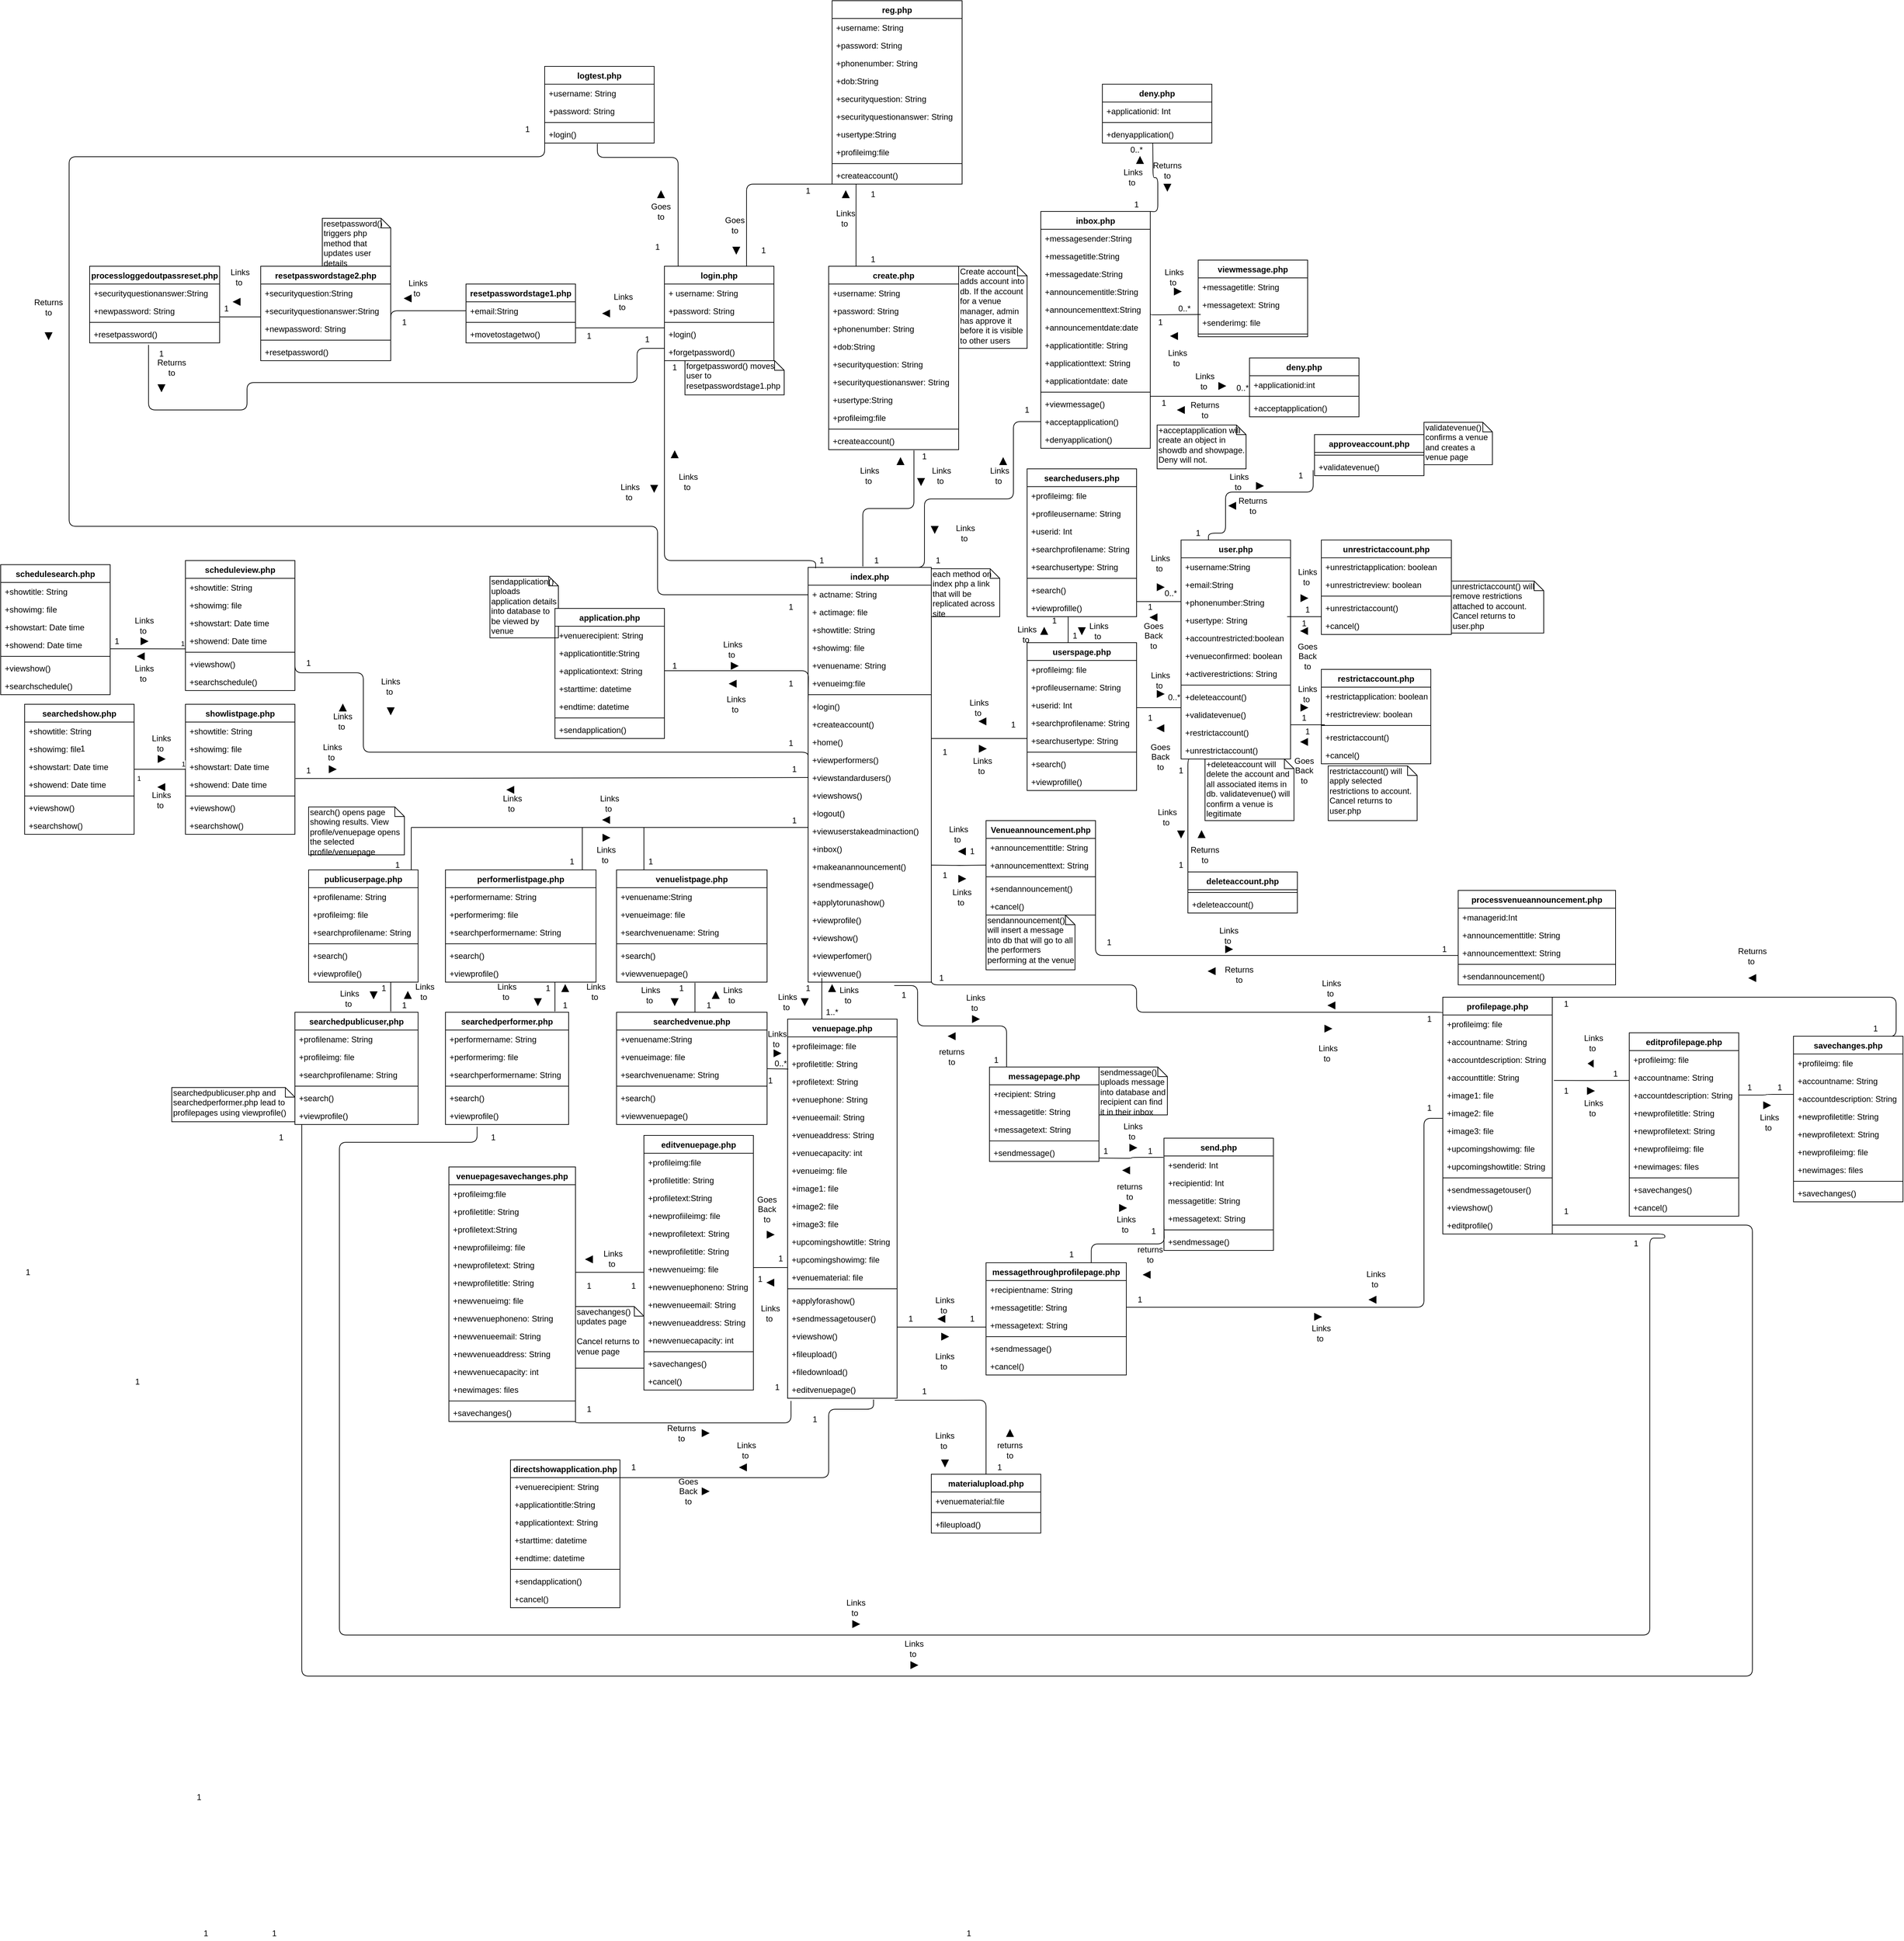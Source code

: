 <mxfile version="12.9.3" type="device"><diagram id="EEaUqLNyj_sD7cRAbGWc" name="Page-1"><mxGraphModel dx="2035" dy="1694" grid="1" gridSize="10" guides="1" tooltips="1" connect="1" arrows="1" fold="1" page="1" pageScale="1" pageWidth="850" pageHeight="1100" math="0" shadow="0"><root><mxCell id="0"/><mxCell id="1" parent="0"/><mxCell id="sC47pI0qDqFD75u-eTiy-1" value="index.php" style="swimlane;fontStyle=1;align=center;verticalAlign=top;childLayout=stackLayout;horizontal=1;startSize=26;horizontalStack=0;resizeParent=1;resizeParentMax=0;resizeLast=0;collapsible=1;marginBottom=0;" parent="1" vertex="1"><mxGeometry x="650" y="510" width="180" height="606" as="geometry"/></mxCell><mxCell id="2eaOhj5dsUT94SHu6fwp-3" value="+ actname: String" style="text;strokeColor=none;fillColor=none;align=left;verticalAlign=top;spacingLeft=4;spacingRight=4;overflow=hidden;rotatable=0;points=[[0,0.5],[1,0.5]];portConstraint=eastwest;" parent="sC47pI0qDqFD75u-eTiy-1" vertex="1"><mxGeometry y="26" width="180" height="26" as="geometry"/></mxCell><mxCell id="2eaOhj5dsUT94SHu6fwp-4" value="+ actimage: file" style="text;strokeColor=none;fillColor=none;align=left;verticalAlign=top;spacingLeft=4;spacingRight=4;overflow=hidden;rotatable=0;points=[[0,0.5],[1,0.5]];portConstraint=eastwest;" parent="sC47pI0qDqFD75u-eTiy-1" vertex="1"><mxGeometry y="52" width="180" height="26" as="geometry"/></mxCell><mxCell id="2eaOhj5dsUT94SHu6fwp-5" value="+showtitle: String" style="text;strokeColor=none;fillColor=none;align=left;verticalAlign=top;spacingLeft=4;spacingRight=4;overflow=hidden;rotatable=0;points=[[0,0.5],[1,0.5]];portConstraint=eastwest;" parent="sC47pI0qDqFD75u-eTiy-1" vertex="1"><mxGeometry y="78" width="180" height="26" as="geometry"/></mxCell><mxCell id="2eaOhj5dsUT94SHu6fwp-6" value="+showimg: file" style="text;strokeColor=none;fillColor=none;align=left;verticalAlign=top;spacingLeft=4;spacingRight=4;overflow=hidden;rotatable=0;points=[[0,0.5],[1,0.5]];portConstraint=eastwest;" parent="sC47pI0qDqFD75u-eTiy-1" vertex="1"><mxGeometry y="104" width="180" height="26" as="geometry"/></mxCell><mxCell id="2eaOhj5dsUT94SHu6fwp-7" value="+venuename: String" style="text;strokeColor=none;fillColor=none;align=left;verticalAlign=top;spacingLeft=4;spacingRight=4;overflow=hidden;rotatable=0;points=[[0,0.5],[1,0.5]];portConstraint=eastwest;" parent="sC47pI0qDqFD75u-eTiy-1" vertex="1"><mxGeometry y="130" width="180" height="26" as="geometry"/></mxCell><mxCell id="sC47pI0qDqFD75u-eTiy-2" value="+venueimg:file" style="text;strokeColor=none;fillColor=none;align=left;verticalAlign=top;spacingLeft=4;spacingRight=4;overflow=hidden;rotatable=0;points=[[0,0.5],[1,0.5]];portConstraint=eastwest;" parent="sC47pI0qDqFD75u-eTiy-1" vertex="1"><mxGeometry y="156" width="180" height="26" as="geometry"/></mxCell><mxCell id="sC47pI0qDqFD75u-eTiy-3" value="" style="line;strokeWidth=1;fillColor=none;align=left;verticalAlign=middle;spacingTop=-1;spacingLeft=3;spacingRight=3;rotatable=0;labelPosition=right;points=[];portConstraint=eastwest;" parent="sC47pI0qDqFD75u-eTiy-1" vertex="1"><mxGeometry y="182" width="180" height="8" as="geometry"/></mxCell><mxCell id="2eaOhj5dsUT94SHu6fwp-9" value="+login()" style="text;strokeColor=none;fillColor=none;align=left;verticalAlign=top;spacingLeft=4;spacingRight=4;overflow=hidden;rotatable=0;points=[[0,0.5],[1,0.5]];portConstraint=eastwest;" parent="sC47pI0qDqFD75u-eTiy-1" vertex="1"><mxGeometry y="190" width="180" height="26" as="geometry"/></mxCell><mxCell id="2eaOhj5dsUT94SHu6fwp-10" value="+createaccount()" style="text;strokeColor=none;fillColor=none;align=left;verticalAlign=top;spacingLeft=4;spacingRight=4;overflow=hidden;rotatable=0;points=[[0,0.5],[1,0.5]];portConstraint=eastwest;" parent="sC47pI0qDqFD75u-eTiy-1" vertex="1"><mxGeometry y="216" width="180" height="26" as="geometry"/></mxCell><mxCell id="2eaOhj5dsUT94SHu6fwp-8" value="+home()" style="text;strokeColor=none;fillColor=none;align=left;verticalAlign=top;spacingLeft=4;spacingRight=4;overflow=hidden;rotatable=0;points=[[0,0.5],[1,0.5]];portConstraint=eastwest;" parent="sC47pI0qDqFD75u-eTiy-1" vertex="1"><mxGeometry y="242" width="180" height="26" as="geometry"/></mxCell><mxCell id="2eaOhj5dsUT94SHu6fwp-12" value="+viewperformers()" style="text;strokeColor=none;fillColor=none;align=left;verticalAlign=top;spacingLeft=4;spacingRight=4;overflow=hidden;rotatable=0;points=[[0,0.5],[1,0.5]];portConstraint=eastwest;" parent="sC47pI0qDqFD75u-eTiy-1" vertex="1"><mxGeometry y="268" width="180" height="26" as="geometry"/></mxCell><mxCell id="2eaOhj5dsUT94SHu6fwp-11" value="+viewstandardusers()" style="text;strokeColor=none;fillColor=none;align=left;verticalAlign=top;spacingLeft=4;spacingRight=4;overflow=hidden;rotatable=0;points=[[0,0.5],[1,0.5]];portConstraint=eastwest;" parent="sC47pI0qDqFD75u-eTiy-1" vertex="1"><mxGeometry y="294" width="180" height="26" as="geometry"/></mxCell><mxCell id="2eaOhj5dsUT94SHu6fwp-13" value="+viewshows()" style="text;strokeColor=none;fillColor=none;align=left;verticalAlign=top;spacingLeft=4;spacingRight=4;overflow=hidden;rotatable=0;points=[[0,0.5],[1,0.5]];portConstraint=eastwest;" parent="sC47pI0qDqFD75u-eTiy-1" vertex="1"><mxGeometry y="320" width="180" height="26" as="geometry"/></mxCell><mxCell id="2eaOhj5dsUT94SHu6fwp-14" value="+logout()" style="text;strokeColor=none;fillColor=none;align=left;verticalAlign=top;spacingLeft=4;spacingRight=4;overflow=hidden;rotatable=0;points=[[0,0.5],[1,0.5]];portConstraint=eastwest;" parent="sC47pI0qDqFD75u-eTiy-1" vertex="1"><mxGeometry y="346" width="180" height="26" as="geometry"/></mxCell><mxCell id="2eaOhj5dsUT94SHu6fwp-15" value="+viewuserstakeadminaction()" style="text;strokeColor=none;fillColor=none;align=left;verticalAlign=top;spacingLeft=4;spacingRight=4;overflow=hidden;rotatable=0;points=[[0,0.5],[1,0.5]];portConstraint=eastwest;" parent="sC47pI0qDqFD75u-eTiy-1" vertex="1"><mxGeometry y="372" width="180" height="26" as="geometry"/></mxCell><mxCell id="2eaOhj5dsUT94SHu6fwp-16" value="+inbox()" style="text;strokeColor=none;fillColor=none;align=left;verticalAlign=top;spacingLeft=4;spacingRight=4;overflow=hidden;rotatable=0;points=[[0,0.5],[1,0.5]];portConstraint=eastwest;" parent="sC47pI0qDqFD75u-eTiy-1" vertex="1"><mxGeometry y="398" width="180" height="26" as="geometry"/></mxCell><mxCell id="2eaOhj5dsUT94SHu6fwp-17" value="+makeanannouncement()" style="text;strokeColor=none;fillColor=none;align=left;verticalAlign=top;spacingLeft=4;spacingRight=4;overflow=hidden;rotatable=0;points=[[0,0.5],[1,0.5]];portConstraint=eastwest;" parent="sC47pI0qDqFD75u-eTiy-1" vertex="1"><mxGeometry y="424" width="180" height="26" as="geometry"/></mxCell><mxCell id="2eaOhj5dsUT94SHu6fwp-18" value="+sendmessage()" style="text;strokeColor=none;fillColor=none;align=left;verticalAlign=top;spacingLeft=4;spacingRight=4;overflow=hidden;rotatable=0;points=[[0,0.5],[1,0.5]];portConstraint=eastwest;" parent="sC47pI0qDqFD75u-eTiy-1" vertex="1"><mxGeometry y="450" width="180" height="26" as="geometry"/></mxCell><mxCell id="2eaOhj5dsUT94SHu6fwp-19" value="+applytorunashow()" style="text;strokeColor=none;fillColor=none;align=left;verticalAlign=top;spacingLeft=4;spacingRight=4;overflow=hidden;rotatable=0;points=[[0,0.5],[1,0.5]];portConstraint=eastwest;" parent="sC47pI0qDqFD75u-eTiy-1" vertex="1"><mxGeometry y="476" width="180" height="26" as="geometry"/></mxCell><mxCell id="2eaOhj5dsUT94SHu6fwp-22" value="+viewprofile()" style="text;strokeColor=none;fillColor=none;align=left;verticalAlign=top;spacingLeft=4;spacingRight=4;overflow=hidden;rotatable=0;points=[[0,0.5],[1,0.5]];portConstraint=eastwest;" parent="sC47pI0qDqFD75u-eTiy-1" vertex="1"><mxGeometry y="502" width="180" height="26" as="geometry"/></mxCell><mxCell id="2eaOhj5dsUT94SHu6fwp-23" value="+viewshow()" style="text;strokeColor=none;fillColor=none;align=left;verticalAlign=top;spacingLeft=4;spacingRight=4;overflow=hidden;rotatable=0;points=[[0,0.5],[1,0.5]];portConstraint=eastwest;" parent="sC47pI0qDqFD75u-eTiy-1" vertex="1"><mxGeometry y="528" width="180" height="26" as="geometry"/></mxCell><mxCell id="2eaOhj5dsUT94SHu6fwp-24" value="+viewperfomer()" style="text;strokeColor=none;fillColor=none;align=left;verticalAlign=top;spacingLeft=4;spacingRight=4;overflow=hidden;rotatable=0;points=[[0,0.5],[1,0.5]];portConstraint=eastwest;" parent="sC47pI0qDqFD75u-eTiy-1" vertex="1"><mxGeometry y="554" width="180" height="26" as="geometry"/></mxCell><mxCell id="2eaOhj5dsUT94SHu6fwp-20" value="+viewvenue()" style="text;strokeColor=none;fillColor=none;align=left;verticalAlign=top;spacingLeft=4;spacingRight=4;overflow=hidden;rotatable=0;points=[[0,0.5],[1,0.5]];portConstraint=eastwest;" parent="sC47pI0qDqFD75u-eTiy-1" vertex="1"><mxGeometry y="580" width="180" height="26" as="geometry"/></mxCell><mxCell id="2eaOhj5dsUT94SHu6fwp-188" value="" style="endArrow=none;html=1;edgeStyle=orthogonalEdgeStyle;entryX=0.521;entryY=-0.001;entryDx=0;entryDy=0;entryPerimeter=0;" parent="sC47pI0qDqFD75u-eTiy-1" edge="1"><mxGeometry relative="1" as="geometry"><mxPoint x="20" y="600" as="sourcePoint"/><mxPoint x="20" y="661.996" as="targetPoint"/></mxGeometry></mxCell><mxCell id="sC47pI0qDqFD75u-eTiy-5" value="login.php" style="swimlane;fontStyle=1;align=center;verticalAlign=top;childLayout=stackLayout;horizontal=1;startSize=26;horizontalStack=0;resizeParent=1;resizeParentMax=0;resizeLast=0;collapsible=1;marginBottom=0;" parent="1" vertex="1"><mxGeometry x="440" y="70" width="160" height="138" as="geometry"/></mxCell><mxCell id="sC47pI0qDqFD75u-eTiy-6" value="+ username: String" style="text;strokeColor=none;fillColor=none;align=left;verticalAlign=top;spacingLeft=4;spacingRight=4;overflow=hidden;rotatable=0;points=[[0,0.5],[1,0.5]];portConstraint=eastwest;" parent="sC47pI0qDqFD75u-eTiy-5" vertex="1"><mxGeometry y="26" width="160" height="26" as="geometry"/></mxCell><mxCell id="xQqgddd7xNhDHrnkf377-1" value="+password: String" style="text;strokeColor=none;fillColor=none;align=left;verticalAlign=top;spacingLeft=4;spacingRight=4;overflow=hidden;rotatable=0;points=[[0,0.5],[1,0.5]];portConstraint=eastwest;" parent="sC47pI0qDqFD75u-eTiy-5" vertex="1"><mxGeometry y="52" width="160" height="26" as="geometry"/></mxCell><mxCell id="sC47pI0qDqFD75u-eTiy-7" value="" style="line;strokeWidth=1;fillColor=none;align=left;verticalAlign=middle;spacingTop=-1;spacingLeft=3;spacingRight=3;rotatable=0;labelPosition=right;points=[];portConstraint=eastwest;" parent="sC47pI0qDqFD75u-eTiy-5" vertex="1"><mxGeometry y="78" width="160" height="8" as="geometry"/></mxCell><mxCell id="sC47pI0qDqFD75u-eTiy-8" value="+login()" style="text;strokeColor=none;fillColor=none;align=left;verticalAlign=top;spacingLeft=4;spacingRight=4;overflow=hidden;rotatable=0;points=[[0,0.5],[1,0.5]];portConstraint=eastwest;" parent="sC47pI0qDqFD75u-eTiy-5" vertex="1"><mxGeometry y="86" width="160" height="26" as="geometry"/></mxCell><mxCell id="xQqgddd7xNhDHrnkf377-2" value="+forgetpassword()" style="text;strokeColor=none;fillColor=none;align=left;verticalAlign=top;spacingLeft=4;spacingRight=4;overflow=hidden;rotatable=0;points=[[0,0.5],[1,0.5]];portConstraint=eastwest;" parent="sC47pI0qDqFD75u-eTiy-5" vertex="1"><mxGeometry y="112" width="160" height="26" as="geometry"/></mxCell><mxCell id="sC47pI0qDqFD75u-eTiy-9" value="create.php" style="swimlane;fontStyle=1;align=center;verticalAlign=top;childLayout=stackLayout;horizontal=1;startSize=26;horizontalStack=0;resizeParent=1;resizeParentMax=0;resizeLast=0;collapsible=1;marginBottom=0;" parent="1" vertex="1"><mxGeometry x="680" y="70" width="190" height="268" as="geometry"/></mxCell><mxCell id="HpN8m9mHNNOsAmxdWN0W-42" value="" style="endArrow=none;html=1;edgeStyle=orthogonalEdgeStyle;entryX=0.188;entryY=1;entryDx=0;entryDy=0;entryPerimeter=0;" parent="sC47pI0qDqFD75u-eTiy-9" edge="1"><mxGeometry relative="1" as="geometry"><mxPoint x="40" as="sourcePoint"/><mxPoint x="40.08" y="-120" as="targetPoint"/><Array as="points"><mxPoint x="40" y="-60"/><mxPoint x="40" y="-60"/></Array></mxGeometry></mxCell><mxCell id="sC47pI0qDqFD75u-eTiy-10" value="+username: String" style="text;strokeColor=none;fillColor=none;align=left;verticalAlign=top;spacingLeft=4;spacingRight=4;overflow=hidden;rotatable=0;points=[[0,0.5],[1,0.5]];portConstraint=eastwest;" parent="sC47pI0qDqFD75u-eTiy-9" vertex="1"><mxGeometry y="26" width="190" height="26" as="geometry"/></mxCell><mxCell id="xQqgddd7xNhDHrnkf377-46" value="+password: String" style="text;strokeColor=none;fillColor=none;align=left;verticalAlign=top;spacingLeft=4;spacingRight=4;overflow=hidden;rotatable=0;points=[[0,0.5],[1,0.5]];portConstraint=eastwest;" parent="sC47pI0qDqFD75u-eTiy-9" vertex="1"><mxGeometry y="52" width="190" height="26" as="geometry"/></mxCell><mxCell id="xQqgddd7xNhDHrnkf377-47" value="+phonenumber: String" style="text;strokeColor=none;fillColor=none;align=left;verticalAlign=top;spacingLeft=4;spacingRight=4;overflow=hidden;rotatable=0;points=[[0,0.5],[1,0.5]];portConstraint=eastwest;" parent="sC47pI0qDqFD75u-eTiy-9" vertex="1"><mxGeometry y="78" width="190" height="26" as="geometry"/></mxCell><mxCell id="xQqgddd7xNhDHrnkf377-48" value="+dob:String" style="text;strokeColor=none;fillColor=none;align=left;verticalAlign=top;spacingLeft=4;spacingRight=4;overflow=hidden;rotatable=0;points=[[0,0.5],[1,0.5]];portConstraint=eastwest;" parent="sC47pI0qDqFD75u-eTiy-9" vertex="1"><mxGeometry y="104" width="190" height="26" as="geometry"/></mxCell><mxCell id="xQqgddd7xNhDHrnkf377-49" value="+securityquestion: String" style="text;strokeColor=none;fillColor=none;align=left;verticalAlign=top;spacingLeft=4;spacingRight=4;overflow=hidden;rotatable=0;points=[[0,0.5],[1,0.5]];portConstraint=eastwest;" parent="sC47pI0qDqFD75u-eTiy-9" vertex="1"><mxGeometry y="130" width="190" height="26" as="geometry"/></mxCell><mxCell id="xQqgddd7xNhDHrnkf377-51" value="+securityquestionanswer: String" style="text;strokeColor=none;fillColor=none;align=left;verticalAlign=top;spacingLeft=4;spacingRight=4;overflow=hidden;rotatable=0;points=[[0,0.5],[1,0.5]];portConstraint=eastwest;" parent="sC47pI0qDqFD75u-eTiy-9" vertex="1"><mxGeometry y="156" width="190" height="26" as="geometry"/></mxCell><mxCell id="xQqgddd7xNhDHrnkf377-50" value="+usertype:String" style="text;strokeColor=none;fillColor=none;align=left;verticalAlign=top;spacingLeft=4;spacingRight=4;overflow=hidden;rotatable=0;points=[[0,0.5],[1,0.5]];portConstraint=eastwest;" parent="sC47pI0qDqFD75u-eTiy-9" vertex="1"><mxGeometry y="182" width="190" height="26" as="geometry"/></mxCell><mxCell id="xQqgddd7xNhDHrnkf377-52" value="+profileimg:file" style="text;strokeColor=none;fillColor=none;align=left;verticalAlign=top;spacingLeft=4;spacingRight=4;overflow=hidden;rotatable=0;points=[[0,0.5],[1,0.5]];portConstraint=eastwest;" parent="sC47pI0qDqFD75u-eTiy-9" vertex="1"><mxGeometry y="208" width="190" height="26" as="geometry"/></mxCell><mxCell id="sC47pI0qDqFD75u-eTiy-11" value="" style="line;strokeWidth=1;fillColor=none;align=left;verticalAlign=middle;spacingTop=-1;spacingLeft=3;spacingRight=3;rotatable=0;labelPosition=right;points=[];portConstraint=eastwest;" parent="sC47pI0qDqFD75u-eTiy-9" vertex="1"><mxGeometry y="234" width="190" height="8" as="geometry"/></mxCell><mxCell id="sC47pI0qDqFD75u-eTiy-12" value="+createaccount()" style="text;strokeColor=none;fillColor=none;align=left;verticalAlign=top;spacingLeft=4;spacingRight=4;overflow=hidden;rotatable=0;points=[[0,0.5],[1,0.5]];portConstraint=eastwest;" parent="sC47pI0qDqFD75u-eTiy-9" vertex="1"><mxGeometry y="242" width="190" height="26" as="geometry"/></mxCell><mxCell id="sC47pI0qDqFD75u-eTiy-17" value="inbox.php" style="swimlane;fontStyle=1;align=center;verticalAlign=top;childLayout=stackLayout;horizontal=1;startSize=26;horizontalStack=0;resizeParent=1;resizeParentMax=0;resizeLast=0;collapsible=1;marginBottom=0;" parent="1" vertex="1"><mxGeometry x="990" y="-10" width="160" height="346" as="geometry"/></mxCell><mxCell id="sC47pI0qDqFD75u-eTiy-18" value="+messagesender:String" style="text;strokeColor=none;fillColor=none;align=left;verticalAlign=top;spacingLeft=4;spacingRight=4;overflow=hidden;rotatable=0;points=[[0,0.5],[1,0.5]];portConstraint=eastwest;" parent="sC47pI0qDqFD75u-eTiy-17" vertex="1"><mxGeometry y="26" width="160" height="26" as="geometry"/></mxCell><mxCell id="xQqgddd7xNhDHrnkf377-9" value="+messagetitle:String" style="text;strokeColor=none;fillColor=none;align=left;verticalAlign=top;spacingLeft=4;spacingRight=4;overflow=hidden;rotatable=0;points=[[0,0.5],[1,0.5]];portConstraint=eastwest;" parent="sC47pI0qDqFD75u-eTiy-17" vertex="1"><mxGeometry y="52" width="160" height="26" as="geometry"/></mxCell><mxCell id="xQqgddd7xNhDHrnkf377-14" value="+messagedate:String" style="text;strokeColor=none;fillColor=none;align=left;verticalAlign=top;spacingLeft=4;spacingRight=4;overflow=hidden;rotatable=0;points=[[0,0.5],[1,0.5]];portConstraint=eastwest;" parent="sC47pI0qDqFD75u-eTiy-17" vertex="1"><mxGeometry y="78" width="160" height="26" as="geometry"/></mxCell><mxCell id="xQqgddd7xNhDHrnkf377-12" value="+announcementitle:String" style="text;strokeColor=none;fillColor=none;align=left;verticalAlign=top;spacingLeft=4;spacingRight=4;overflow=hidden;rotatable=0;points=[[0,0.5],[1,0.5]];portConstraint=eastwest;" parent="sC47pI0qDqFD75u-eTiy-17" vertex="1"><mxGeometry y="104" width="160" height="26" as="geometry"/></mxCell><mxCell id="xQqgddd7xNhDHrnkf377-13" value="+announcementtext:String" style="text;strokeColor=none;fillColor=none;align=left;verticalAlign=top;spacingLeft=4;spacingRight=4;overflow=hidden;rotatable=0;points=[[0,0.5],[1,0.5]];portConstraint=eastwest;" parent="sC47pI0qDqFD75u-eTiy-17" vertex="1"><mxGeometry y="130" width="160" height="26" as="geometry"/></mxCell><mxCell id="xQqgddd7xNhDHrnkf377-11" value="+announcementdate:date" style="text;strokeColor=none;fillColor=none;align=left;verticalAlign=top;spacingLeft=4;spacingRight=4;overflow=hidden;rotatable=0;points=[[0,0.5],[1,0.5]];portConstraint=eastwest;" parent="sC47pI0qDqFD75u-eTiy-17" vertex="1"><mxGeometry y="156" width="160" height="26" as="geometry"/></mxCell><mxCell id="xQqgddd7xNhDHrnkf377-16" value="+applicationtitle: String" style="text;strokeColor=none;fillColor=none;align=left;verticalAlign=top;spacingLeft=4;spacingRight=4;overflow=hidden;rotatable=0;points=[[0,0.5],[1,0.5]];portConstraint=eastwest;" parent="sC47pI0qDqFD75u-eTiy-17" vertex="1"><mxGeometry y="182" width="160" height="26" as="geometry"/></mxCell><mxCell id="xQqgddd7xNhDHrnkf377-15" value="+applicationttext: String" style="text;strokeColor=none;fillColor=none;align=left;verticalAlign=top;spacingLeft=4;spacingRight=4;overflow=hidden;rotatable=0;points=[[0,0.5],[1,0.5]];portConstraint=eastwest;" parent="sC47pI0qDqFD75u-eTiy-17" vertex="1"><mxGeometry y="208" width="160" height="26" as="geometry"/></mxCell><mxCell id="xQqgddd7xNhDHrnkf377-17" value="+applicationtdate: date" style="text;strokeColor=none;fillColor=none;align=left;verticalAlign=top;spacingLeft=4;spacingRight=4;overflow=hidden;rotatable=0;points=[[0,0.5],[1,0.5]];portConstraint=eastwest;" parent="sC47pI0qDqFD75u-eTiy-17" vertex="1"><mxGeometry y="234" width="160" height="26" as="geometry"/></mxCell><mxCell id="sC47pI0qDqFD75u-eTiy-19" value="" style="line;strokeWidth=1;fillColor=none;align=left;verticalAlign=middle;spacingTop=-1;spacingLeft=3;spacingRight=3;rotatable=0;labelPosition=right;points=[];portConstraint=eastwest;" parent="sC47pI0qDqFD75u-eTiy-17" vertex="1"><mxGeometry y="260" width="160" height="8" as="geometry"/></mxCell><mxCell id="sC47pI0qDqFD75u-eTiy-20" value="+viewmessage()" style="text;strokeColor=none;fillColor=none;align=left;verticalAlign=top;spacingLeft=4;spacingRight=4;overflow=hidden;rotatable=0;points=[[0,0.5],[1,0.5]];portConstraint=eastwest;" parent="sC47pI0qDqFD75u-eTiy-17" vertex="1"><mxGeometry y="268" width="160" height="26" as="geometry"/></mxCell><mxCell id="xQqgddd7xNhDHrnkf377-18" value="+acceptapplication()" style="text;strokeColor=none;fillColor=none;align=left;verticalAlign=top;spacingLeft=4;spacingRight=4;overflow=hidden;rotatable=0;points=[[0,0.5],[1,0.5]];portConstraint=eastwest;" parent="sC47pI0qDqFD75u-eTiy-17" vertex="1"><mxGeometry y="294" width="160" height="26" as="geometry"/></mxCell><mxCell id="xQqgddd7xNhDHrnkf377-19" value="+denyapplication()" style="text;strokeColor=none;fillColor=none;align=left;verticalAlign=top;spacingLeft=4;spacingRight=4;overflow=hidden;rotatable=0;points=[[0,0.5],[1,0.5]];portConstraint=eastwest;" parent="sC47pI0qDqFD75u-eTiy-17" vertex="1"><mxGeometry y="320" width="160" height="26" as="geometry"/></mxCell><mxCell id="sC47pI0qDqFD75u-eTiy-29" value="userspage.php" style="swimlane;fontStyle=1;align=center;verticalAlign=top;childLayout=stackLayout;horizontal=1;startSize=26;horizontalStack=0;resizeParent=1;resizeParentMax=0;resizeLast=0;collapsible=1;marginBottom=0;" parent="1" vertex="1"><mxGeometry x="970" y="620" width="160" height="216" as="geometry"/></mxCell><mxCell id="2eaOhj5dsUT94SHu6fwp-137" value="+profileimg: file" style="text;strokeColor=none;fillColor=none;align=left;verticalAlign=top;spacingLeft=4;spacingRight=4;overflow=hidden;rotatable=0;points=[[0,0.5],[1,0.5]];portConstraint=eastwest;" parent="sC47pI0qDqFD75u-eTiy-29" vertex="1"><mxGeometry y="26" width="160" height="26" as="geometry"/></mxCell><mxCell id="2eaOhj5dsUT94SHu6fwp-138" value="+profileusername: String" style="text;strokeColor=none;fillColor=none;align=left;verticalAlign=top;spacingLeft=4;spacingRight=4;overflow=hidden;rotatable=0;points=[[0,0.5],[1,0.5]];portConstraint=eastwest;" parent="sC47pI0qDqFD75u-eTiy-29" vertex="1"><mxGeometry y="52" width="160" height="26" as="geometry"/></mxCell><mxCell id="2eaOhj5dsUT94SHu6fwp-139" value="+userid: Int" style="text;strokeColor=none;fillColor=none;align=left;verticalAlign=top;spacingLeft=4;spacingRight=4;overflow=hidden;rotatable=0;points=[[0,0.5],[1,0.5]];portConstraint=eastwest;" parent="sC47pI0qDqFD75u-eTiy-29" vertex="1"><mxGeometry y="78" width="160" height="26" as="geometry"/></mxCell><mxCell id="2eaOhj5dsUT94SHu6fwp-140" value="+searchprofilename: String" style="text;strokeColor=none;fillColor=none;align=left;verticalAlign=top;spacingLeft=4;spacingRight=4;overflow=hidden;rotatable=0;points=[[0,0.5],[1,0.5]];portConstraint=eastwest;" parent="sC47pI0qDqFD75u-eTiy-29" vertex="1"><mxGeometry y="104" width="160" height="26" as="geometry"/></mxCell><mxCell id="sC47pI0qDqFD75u-eTiy-30" value="+searchusertype: String" style="text;strokeColor=none;fillColor=none;align=left;verticalAlign=top;spacingLeft=4;spacingRight=4;overflow=hidden;rotatable=0;points=[[0,0.5],[1,0.5]];portConstraint=eastwest;" parent="sC47pI0qDqFD75u-eTiy-29" vertex="1"><mxGeometry y="130" width="160" height="26" as="geometry"/></mxCell><mxCell id="sC47pI0qDqFD75u-eTiy-31" value="" style="line;strokeWidth=1;fillColor=none;align=left;verticalAlign=middle;spacingTop=-1;spacingLeft=3;spacingRight=3;rotatable=0;labelPosition=right;points=[];portConstraint=eastwest;" parent="sC47pI0qDqFD75u-eTiy-29" vertex="1"><mxGeometry y="156" width="160" height="8" as="geometry"/></mxCell><mxCell id="2eaOhj5dsUT94SHu6fwp-141" value="+search()" style="text;strokeColor=none;fillColor=none;align=left;verticalAlign=top;spacingLeft=4;spacingRight=4;overflow=hidden;rotatable=0;points=[[0,0.5],[1,0.5]];portConstraint=eastwest;" parent="sC47pI0qDqFD75u-eTiy-29" vertex="1"><mxGeometry y="164" width="160" height="26" as="geometry"/></mxCell><mxCell id="sC47pI0qDqFD75u-eTiy-32" value="+viewprofille()" style="text;strokeColor=none;fillColor=none;align=left;verticalAlign=top;spacingLeft=4;spacingRight=4;overflow=hidden;rotatable=0;points=[[0,0.5],[1,0.5]];portConstraint=eastwest;" parent="sC47pI0qDqFD75u-eTiy-29" vertex="1"><mxGeometry y="190" width="160" height="26" as="geometry"/></mxCell><mxCell id="sC47pI0qDqFD75u-eTiy-33" value="user.php&#10;" style="swimlane;fontStyle=1;align=center;verticalAlign=top;childLayout=stackLayout;horizontal=1;startSize=26;horizontalStack=0;resizeParent=1;resizeParentMax=0;resizeLast=0;collapsible=1;marginBottom=0;" parent="1" vertex="1"><mxGeometry x="1195" y="470" width="160" height="320" as="geometry"/></mxCell><mxCell id="sC47pI0qDqFD75u-eTiy-34" value="+username:String" style="text;strokeColor=none;fillColor=none;align=left;verticalAlign=top;spacingLeft=4;spacingRight=4;overflow=hidden;rotatable=0;points=[[0,0.5],[1,0.5]];portConstraint=eastwest;" parent="sC47pI0qDqFD75u-eTiy-33" vertex="1"><mxGeometry y="26" width="160" height="26" as="geometry"/></mxCell><mxCell id="xQqgddd7xNhDHrnkf377-22" value="+email:String" style="text;strokeColor=none;fillColor=none;align=left;verticalAlign=top;spacingLeft=4;spacingRight=4;overflow=hidden;rotatable=0;points=[[0,0.5],[1,0.5]];portConstraint=eastwest;" parent="sC47pI0qDqFD75u-eTiy-33" vertex="1"><mxGeometry y="52" width="160" height="26" as="geometry"/></mxCell><mxCell id="xQqgddd7xNhDHrnkf377-23" value="+phonenumber:String" style="text;strokeColor=none;fillColor=none;align=left;verticalAlign=top;spacingLeft=4;spacingRight=4;overflow=hidden;rotatable=0;points=[[0,0.5],[1,0.5]];portConstraint=eastwest;" parent="sC47pI0qDqFD75u-eTiy-33" vertex="1"><mxGeometry y="78" width="160" height="26" as="geometry"/></mxCell><mxCell id="xQqgddd7xNhDHrnkf377-24" value="+usertype: String" style="text;strokeColor=none;fillColor=none;align=left;verticalAlign=top;spacingLeft=4;spacingRight=4;overflow=hidden;rotatable=0;points=[[0,0.5],[1,0.5]];portConstraint=eastwest;" parent="sC47pI0qDqFD75u-eTiy-33" vertex="1"><mxGeometry y="104" width="160" height="26" as="geometry"/></mxCell><mxCell id="xQqgddd7xNhDHrnkf377-25" value="+accountrestricted:boolean" style="text;strokeColor=none;fillColor=none;align=left;verticalAlign=top;spacingLeft=4;spacingRight=4;overflow=hidden;rotatable=0;points=[[0,0.5],[1,0.5]];portConstraint=eastwest;" parent="sC47pI0qDqFD75u-eTiy-33" vertex="1"><mxGeometry y="130" width="160" height="26" as="geometry"/></mxCell><mxCell id="xQqgddd7xNhDHrnkf377-27" value="+venueconfirmed: boolean" style="text;strokeColor=none;fillColor=none;align=left;verticalAlign=top;spacingLeft=4;spacingRight=4;overflow=hidden;rotatable=0;points=[[0,0.5],[1,0.5]];portConstraint=eastwest;" parent="sC47pI0qDqFD75u-eTiy-33" vertex="1"><mxGeometry y="156" width="160" height="26" as="geometry"/></mxCell><mxCell id="xQqgddd7xNhDHrnkf377-28" value="+activerestrictions: String" style="text;strokeColor=none;fillColor=none;align=left;verticalAlign=top;spacingLeft=4;spacingRight=4;overflow=hidden;rotatable=0;points=[[0,0.5],[1,0.5]];portConstraint=eastwest;" parent="sC47pI0qDqFD75u-eTiy-33" vertex="1"><mxGeometry y="182" width="160" height="26" as="geometry"/></mxCell><mxCell id="sC47pI0qDqFD75u-eTiy-35" value="" style="line;strokeWidth=1;fillColor=none;align=left;verticalAlign=middle;spacingTop=-1;spacingLeft=3;spacingRight=3;rotatable=0;labelPosition=right;points=[];portConstraint=eastwest;" parent="sC47pI0qDqFD75u-eTiy-33" vertex="1"><mxGeometry y="208" width="160" height="8" as="geometry"/></mxCell><mxCell id="sC47pI0qDqFD75u-eTiy-36" value="+deleteaccount()" style="text;strokeColor=none;fillColor=none;align=left;verticalAlign=top;spacingLeft=4;spacingRight=4;overflow=hidden;rotatable=0;points=[[0,0.5],[1,0.5]];portConstraint=eastwest;" parent="sC47pI0qDqFD75u-eTiy-33" vertex="1"><mxGeometry y="216" width="160" height="26" as="geometry"/></mxCell><mxCell id="xQqgddd7xNhDHrnkf377-29" value="+validatevenue()" style="text;strokeColor=none;fillColor=none;align=left;verticalAlign=top;spacingLeft=4;spacingRight=4;overflow=hidden;rotatable=0;points=[[0,0.5],[1,0.5]];portConstraint=eastwest;" parent="sC47pI0qDqFD75u-eTiy-33" vertex="1"><mxGeometry y="242" width="160" height="26" as="geometry"/></mxCell><mxCell id="xQqgddd7xNhDHrnkf377-30" value="+restrictaccount()" style="text;strokeColor=none;fillColor=none;align=left;verticalAlign=top;spacingLeft=4;spacingRight=4;overflow=hidden;rotatable=0;points=[[0,0.5],[1,0.5]];portConstraint=eastwest;" parent="sC47pI0qDqFD75u-eTiy-33" vertex="1"><mxGeometry y="268" width="160" height="26" as="geometry"/></mxCell><mxCell id="xQqgddd7xNhDHrnkf377-31" value="+unrestrictaccount()" style="text;strokeColor=none;fillColor=none;align=left;verticalAlign=top;spacingLeft=4;spacingRight=4;overflow=hidden;rotatable=0;points=[[0,0.5],[1,0.5]];portConstraint=eastwest;" parent="sC47pI0qDqFD75u-eTiy-33" vertex="1"><mxGeometry y="294" width="160" height="26" as="geometry"/></mxCell><mxCell id="sC47pI0qDqFD75u-eTiy-45" value="restrictaccount.php" style="swimlane;fontStyle=1;align=center;verticalAlign=top;childLayout=stackLayout;horizontal=1;startSize=26;horizontalStack=0;resizeParent=1;resizeParentMax=0;resizeLast=0;collapsible=1;marginBottom=0;" parent="1" vertex="1"><mxGeometry x="1400" y="659" width="160" height="138" as="geometry"/></mxCell><mxCell id="sC47pI0qDqFD75u-eTiy-46" value="+restrictapplication: boolean" style="text;strokeColor=none;fillColor=none;align=left;verticalAlign=top;spacingLeft=4;spacingRight=4;overflow=hidden;rotatable=0;points=[[0,0.5],[1,0.5]];portConstraint=eastwest;" parent="sC47pI0qDqFD75u-eTiy-45" vertex="1"><mxGeometry y="26" width="160" height="26" as="geometry"/></mxCell><mxCell id="xQqgddd7xNhDHrnkf377-21" value="+restrictreview: boolean" style="text;strokeColor=none;fillColor=none;align=left;verticalAlign=top;spacingLeft=4;spacingRight=4;overflow=hidden;rotatable=0;points=[[0,0.5],[1,0.5]];portConstraint=eastwest;" parent="sC47pI0qDqFD75u-eTiy-45" vertex="1"><mxGeometry y="52" width="160" height="26" as="geometry"/></mxCell><mxCell id="sC47pI0qDqFD75u-eTiy-47" value="" style="line;strokeWidth=1;fillColor=none;align=left;verticalAlign=middle;spacingTop=-1;spacingLeft=3;spacingRight=3;rotatable=0;labelPosition=right;points=[];portConstraint=eastwest;" parent="sC47pI0qDqFD75u-eTiy-45" vertex="1"><mxGeometry y="78" width="160" height="8" as="geometry"/></mxCell><mxCell id="sC47pI0qDqFD75u-eTiy-48" value="+restrictaccount()" style="text;strokeColor=none;fillColor=none;align=left;verticalAlign=top;spacingLeft=4;spacingRight=4;overflow=hidden;rotatable=0;points=[[0,0.5],[1,0.5]];portConstraint=eastwest;" parent="sC47pI0qDqFD75u-eTiy-45" vertex="1"><mxGeometry y="86" width="160" height="26" as="geometry"/></mxCell><mxCell id="xQqgddd7xNhDHrnkf377-33" value="+cancel()" style="text;strokeColor=none;fillColor=none;align=left;verticalAlign=top;spacingLeft=4;spacingRight=4;overflow=hidden;rotatable=0;points=[[0,0.5],[1,0.5]];portConstraint=eastwest;" parent="sC47pI0qDqFD75u-eTiy-45" vertex="1"><mxGeometry y="112" width="160" height="26" as="geometry"/></mxCell><mxCell id="sC47pI0qDqFD75u-eTiy-49" value="unrestrictaccount.php" style="swimlane;fontStyle=1;align=center;verticalAlign=top;childLayout=stackLayout;horizontal=1;startSize=26;horizontalStack=0;resizeParent=1;resizeParentMax=0;resizeLast=0;collapsible=1;marginBottom=0;" parent="1" vertex="1"><mxGeometry x="1400" y="470" width="190" height="138" as="geometry"/></mxCell><mxCell id="sC47pI0qDqFD75u-eTiy-50" value="+unrestrictapplication: boolean" style="text;strokeColor=none;fillColor=none;align=left;verticalAlign=top;spacingLeft=4;spacingRight=4;overflow=hidden;rotatable=0;points=[[0,0.5],[1,0.5]];portConstraint=eastwest;" parent="sC47pI0qDqFD75u-eTiy-49" vertex="1"><mxGeometry y="26" width="190" height="26" as="geometry"/></mxCell><mxCell id="xQqgddd7xNhDHrnkf377-20" value="+unrestrictreview: boolean" style="text;strokeColor=none;fillColor=none;align=left;verticalAlign=top;spacingLeft=4;spacingRight=4;overflow=hidden;rotatable=0;points=[[0,0.5],[1,0.5]];portConstraint=eastwest;" parent="sC47pI0qDqFD75u-eTiy-49" vertex="1"><mxGeometry y="52" width="190" height="26" as="geometry"/></mxCell><mxCell id="sC47pI0qDqFD75u-eTiy-51" value="" style="line;strokeWidth=1;fillColor=none;align=left;verticalAlign=middle;spacingTop=-1;spacingLeft=3;spacingRight=3;rotatable=0;labelPosition=right;points=[];portConstraint=eastwest;" parent="sC47pI0qDqFD75u-eTiy-49" vertex="1"><mxGeometry y="78" width="190" height="8" as="geometry"/></mxCell><mxCell id="xQqgddd7xNhDHrnkf377-32" value="+unrestrictaccount()" style="text;strokeColor=none;fillColor=none;align=left;verticalAlign=top;spacingLeft=4;spacingRight=4;overflow=hidden;rotatable=0;points=[[0,0.5],[1,0.5]];portConstraint=eastwest;" parent="sC47pI0qDqFD75u-eTiy-49" vertex="1"><mxGeometry y="86" width="190" height="26" as="geometry"/></mxCell><mxCell id="sC47pI0qDqFD75u-eTiy-52" value="+cancel()" style="text;strokeColor=none;fillColor=none;align=left;verticalAlign=top;spacingLeft=4;spacingRight=4;overflow=hidden;rotatable=0;points=[[0,0.5],[1,0.5]];portConstraint=eastwest;" parent="sC47pI0qDqFD75u-eTiy-49" vertex="1"><mxGeometry y="112" width="190" height="26" as="geometry"/></mxCell><mxCell id="sC47pI0qDqFD75u-eTiy-65" value="" style="endArrow=none;html=1;edgeStyle=orthogonalEdgeStyle;entryX=0.061;entryY=0.002;entryDx=0;entryDy=0;entryPerimeter=0;" parent="1" target="sC47pI0qDqFD75u-eTiy-1" edge="1"><mxGeometry relative="1" as="geometry"><mxPoint x="440" y="149" as="sourcePoint"/><mxPoint x="410" y="500" as="targetPoint"/><Array as="points"><mxPoint x="440" y="500"/><mxPoint x="661" y="500"/></Array></mxGeometry></mxCell><mxCell id="sC47pI0qDqFD75u-eTiy-71" value="" style="endArrow=none;html=1;edgeStyle=orthogonalEdgeStyle;entryX=0.656;entryY=1.038;entryDx=0;entryDy=0;entryPerimeter=0;exitX=0.444;exitY=-0.002;exitDx=0;exitDy=0;exitPerimeter=0;" parent="1" source="sC47pI0qDqFD75u-eTiy-1" target="sC47pI0qDqFD75u-eTiy-12" edge="1"><mxGeometry relative="1" as="geometry"><mxPoint x="570" y="460" as="sourcePoint"/><mxPoint x="680" y="310" as="targetPoint"/></mxGeometry></mxCell><mxCell id="in6A8rzg_Oh5XM2uc7CD-1" value="Venueannouncement.php" style="swimlane;fontStyle=1;align=center;verticalAlign=top;childLayout=stackLayout;horizontal=1;startSize=26;horizontalStack=0;resizeParent=1;resizeParentMax=0;resizeLast=0;collapsible=1;marginBottom=0;" parent="1" vertex="1"><mxGeometry x="910" y="880" width="160" height="138" as="geometry"/></mxCell><mxCell id="xQqgddd7xNhDHrnkf377-6" value="+announcementtitle: String" style="text;strokeColor=none;fillColor=none;align=left;verticalAlign=top;spacingLeft=4;spacingRight=4;overflow=hidden;rotatable=0;points=[[0,0.5],[1,0.5]];portConstraint=eastwest;" parent="in6A8rzg_Oh5XM2uc7CD-1" vertex="1"><mxGeometry y="26" width="160" height="26" as="geometry"/></mxCell><mxCell id="in6A8rzg_Oh5XM2uc7CD-2" value="+announcementtext: String" style="text;strokeColor=none;fillColor=none;align=left;verticalAlign=top;spacingLeft=4;spacingRight=4;overflow=hidden;rotatable=0;points=[[0,0.5],[1,0.5]];portConstraint=eastwest;" parent="in6A8rzg_Oh5XM2uc7CD-1" vertex="1"><mxGeometry y="52" width="160" height="26" as="geometry"/></mxCell><mxCell id="in6A8rzg_Oh5XM2uc7CD-3" value="" style="line;strokeWidth=1;fillColor=none;align=left;verticalAlign=middle;spacingTop=-1;spacingLeft=3;spacingRight=3;rotatable=0;labelPosition=right;points=[];portConstraint=eastwest;" parent="in6A8rzg_Oh5XM2uc7CD-1" vertex="1"><mxGeometry y="78" width="160" height="8" as="geometry"/></mxCell><mxCell id="xQqgddd7xNhDHrnkf377-7" value="+sendannouncement()" style="text;strokeColor=none;fillColor=none;align=left;verticalAlign=top;spacingLeft=4;spacingRight=4;overflow=hidden;rotatable=0;points=[[0,0.5],[1,0.5]];portConstraint=eastwest;" parent="in6A8rzg_Oh5XM2uc7CD-1" vertex="1"><mxGeometry y="86" width="160" height="26" as="geometry"/></mxCell><mxCell id="in6A8rzg_Oh5XM2uc7CD-4" value="+cancel()" style="text;strokeColor=none;fillColor=none;align=left;verticalAlign=top;spacingLeft=4;spacingRight=4;overflow=hidden;rotatable=0;points=[[0,0.5],[1,0.5]];portConstraint=eastwest;" parent="in6A8rzg_Oh5XM2uc7CD-1" vertex="1"><mxGeometry y="112" width="160" height="26" as="geometry"/></mxCell><mxCell id="in6A8rzg_Oh5XM2uc7CD-5" value="resetpasswordstage1.php&#10;" style="swimlane;fontStyle=1;align=center;verticalAlign=top;childLayout=stackLayout;horizontal=1;startSize=26;horizontalStack=0;resizeParent=1;resizeParentMax=0;resizeLast=0;collapsible=1;marginBottom=0;" parent="1" vertex="1"><mxGeometry x="150" y="96" width="160" height="86" as="geometry"/></mxCell><mxCell id="in6A8rzg_Oh5XM2uc7CD-6" value="+email:String" style="text;strokeColor=none;fillColor=none;align=left;verticalAlign=top;spacingLeft=4;spacingRight=4;overflow=hidden;rotatable=0;points=[[0,0.5],[1,0.5]];portConstraint=eastwest;" parent="in6A8rzg_Oh5XM2uc7CD-5" vertex="1"><mxGeometry y="26" width="160" height="26" as="geometry"/></mxCell><mxCell id="in6A8rzg_Oh5XM2uc7CD-7" value="" style="line;strokeWidth=1;fillColor=none;align=left;verticalAlign=middle;spacingTop=-1;spacingLeft=3;spacingRight=3;rotatable=0;labelPosition=right;points=[];portConstraint=eastwest;" parent="in6A8rzg_Oh5XM2uc7CD-5" vertex="1"><mxGeometry y="52" width="160" height="8" as="geometry"/></mxCell><mxCell id="in6A8rzg_Oh5XM2uc7CD-8" value="+movetostagetwo()" style="text;strokeColor=none;fillColor=none;align=left;verticalAlign=top;spacingLeft=4;spacingRight=4;overflow=hidden;rotatable=0;points=[[0,0.5],[1,0.5]];portConstraint=eastwest;" parent="in6A8rzg_Oh5XM2uc7CD-5" vertex="1"><mxGeometry y="60" width="160" height="26" as="geometry"/></mxCell><mxCell id="in6A8rzg_Oh5XM2uc7CD-9" value="resetpasswordstage2.php&#10;" style="swimlane;fontStyle=1;align=center;verticalAlign=top;childLayout=stackLayout;horizontal=1;startSize=26;horizontalStack=0;resizeParent=1;resizeParentMax=0;resizeLast=0;collapsible=1;marginBottom=0;" parent="1" vertex="1"><mxGeometry x="-150" y="70" width="190" height="138" as="geometry"/></mxCell><mxCell id="xQqgddd7xNhDHrnkf377-53" value="+securityquestion:String" style="text;strokeColor=none;fillColor=none;align=left;verticalAlign=top;spacingLeft=4;spacingRight=4;overflow=hidden;rotatable=0;points=[[0,0.5],[1,0.5]];portConstraint=eastwest;" parent="in6A8rzg_Oh5XM2uc7CD-9" vertex="1"><mxGeometry y="26" width="190" height="26" as="geometry"/></mxCell><mxCell id="in6A8rzg_Oh5XM2uc7CD-10" value="+securityquestionanswer:String" style="text;strokeColor=none;fillColor=none;align=left;verticalAlign=top;spacingLeft=4;spacingRight=4;overflow=hidden;rotatable=0;points=[[0,0.5],[1,0.5]];portConstraint=eastwest;" parent="in6A8rzg_Oh5XM2uc7CD-9" vertex="1"><mxGeometry y="52" width="190" height="26" as="geometry"/></mxCell><mxCell id="xQqgddd7xNhDHrnkf377-54" value="+newpassword: String" style="text;strokeColor=none;fillColor=none;align=left;verticalAlign=top;spacingLeft=4;spacingRight=4;overflow=hidden;rotatable=0;points=[[0,0.5],[1,0.5]];portConstraint=eastwest;" parent="in6A8rzg_Oh5XM2uc7CD-9" vertex="1"><mxGeometry y="78" width="190" height="26" as="geometry"/></mxCell><mxCell id="in6A8rzg_Oh5XM2uc7CD-11" value="" style="line;strokeWidth=1;fillColor=none;align=left;verticalAlign=middle;spacingTop=-1;spacingLeft=3;spacingRight=3;rotatable=0;labelPosition=right;points=[];portConstraint=eastwest;" parent="in6A8rzg_Oh5XM2uc7CD-9" vertex="1"><mxGeometry y="104" width="190" height="8" as="geometry"/></mxCell><mxCell id="in6A8rzg_Oh5XM2uc7CD-12" value="+resetpassword()" style="text;strokeColor=none;fillColor=none;align=left;verticalAlign=top;spacingLeft=4;spacingRight=4;overflow=hidden;rotatable=0;points=[[0,0.5],[1,0.5]];portConstraint=eastwest;" parent="in6A8rzg_Oh5XM2uc7CD-9" vertex="1"><mxGeometry y="112" width="190" height="26" as="geometry"/></mxCell><mxCell id="xQqgddd7xNhDHrnkf377-38" value="venuepage.php" style="swimlane;fontStyle=1;align=center;verticalAlign=top;childLayout=stackLayout;horizontal=1;startSize=26;horizontalStack=0;resizeParent=1;resizeParentMax=0;resizeLast=0;collapsible=1;marginBottom=0;" parent="1" vertex="1"><mxGeometry x="620" y="1170" width="160" height="554" as="geometry"/></mxCell><mxCell id="xQqgddd7xNhDHrnkf377-39" value="+profileimage: file" style="text;strokeColor=none;fillColor=none;align=left;verticalAlign=top;spacingLeft=4;spacingRight=4;overflow=hidden;rotatable=0;points=[[0,0.5],[1,0.5]];portConstraint=eastwest;" parent="xQqgddd7xNhDHrnkf377-38" vertex="1"><mxGeometry y="26" width="160" height="26" as="geometry"/></mxCell><mxCell id="xQqgddd7xNhDHrnkf377-56" value="+profiletitle: String" style="text;strokeColor=none;fillColor=none;align=left;verticalAlign=top;spacingLeft=4;spacingRight=4;overflow=hidden;rotatable=0;points=[[0,0.5],[1,0.5]];portConstraint=eastwest;" parent="xQqgddd7xNhDHrnkf377-38" vertex="1"><mxGeometry y="52" width="160" height="26" as="geometry"/></mxCell><mxCell id="2eaOhj5dsUT94SHu6fwp-36" value="+profiletext: String" style="text;strokeColor=none;fillColor=none;align=left;verticalAlign=top;spacingLeft=4;spacingRight=4;overflow=hidden;rotatable=0;points=[[0,0.5],[1,0.5]];portConstraint=eastwest;" parent="xQqgddd7xNhDHrnkf377-38" vertex="1"><mxGeometry y="78" width="160" height="26" as="geometry"/></mxCell><mxCell id="2eaOhj5dsUT94SHu6fwp-37" value="+venuephone: String" style="text;strokeColor=none;fillColor=none;align=left;verticalAlign=top;spacingLeft=4;spacingRight=4;overflow=hidden;rotatable=0;points=[[0,0.5],[1,0.5]];portConstraint=eastwest;" parent="xQqgddd7xNhDHrnkf377-38" vertex="1"><mxGeometry y="104" width="160" height="26" as="geometry"/></mxCell><mxCell id="2eaOhj5dsUT94SHu6fwp-38" value="+venueemail: String" style="text;strokeColor=none;fillColor=none;align=left;verticalAlign=top;spacingLeft=4;spacingRight=4;overflow=hidden;rotatable=0;points=[[0,0.5],[1,0.5]];portConstraint=eastwest;" parent="xQqgddd7xNhDHrnkf377-38" vertex="1"><mxGeometry y="130" width="160" height="26" as="geometry"/></mxCell><mxCell id="2eaOhj5dsUT94SHu6fwp-39" value="+venueaddress: String" style="text;strokeColor=none;fillColor=none;align=left;verticalAlign=top;spacingLeft=4;spacingRight=4;overflow=hidden;rotatable=0;points=[[0,0.5],[1,0.5]];portConstraint=eastwest;" parent="xQqgddd7xNhDHrnkf377-38" vertex="1"><mxGeometry y="156" width="160" height="26" as="geometry"/></mxCell><mxCell id="2eaOhj5dsUT94SHu6fwp-59" value="+venuecapacity: int" style="text;strokeColor=none;fillColor=none;align=left;verticalAlign=top;spacingLeft=4;spacingRight=4;overflow=hidden;rotatable=0;points=[[0,0.5],[1,0.5]];portConstraint=eastwest;" parent="xQqgddd7xNhDHrnkf377-38" vertex="1"><mxGeometry y="182" width="160" height="26" as="geometry"/></mxCell><mxCell id="xQqgddd7xNhDHrnkf377-57" value="+venueimg: file" style="text;strokeColor=none;fillColor=none;align=left;verticalAlign=top;spacingLeft=4;spacingRight=4;overflow=hidden;rotatable=0;points=[[0,0.5],[1,0.5]];portConstraint=eastwest;" parent="xQqgddd7xNhDHrnkf377-38" vertex="1"><mxGeometry y="208" width="160" height="26" as="geometry"/></mxCell><mxCell id="xQqgddd7xNhDHrnkf377-58" value="+image1: file" style="text;strokeColor=none;fillColor=none;align=left;verticalAlign=top;spacingLeft=4;spacingRight=4;overflow=hidden;rotatable=0;points=[[0,0.5],[1,0.5]];portConstraint=eastwest;" parent="xQqgddd7xNhDHrnkf377-38" vertex="1"><mxGeometry y="234" width="160" height="26" as="geometry"/></mxCell><mxCell id="xQqgddd7xNhDHrnkf377-59" value="+image2: file" style="text;strokeColor=none;fillColor=none;align=left;verticalAlign=top;spacingLeft=4;spacingRight=4;overflow=hidden;rotatable=0;points=[[0,0.5],[1,0.5]];portConstraint=eastwest;" parent="xQqgddd7xNhDHrnkf377-38" vertex="1"><mxGeometry y="260" width="160" height="26" as="geometry"/></mxCell><mxCell id="2eaOhj5dsUT94SHu6fwp-33" value="+image3: file" style="text;strokeColor=none;fillColor=none;align=left;verticalAlign=top;spacingLeft=4;spacingRight=4;overflow=hidden;rotatable=0;points=[[0,0.5],[1,0.5]];portConstraint=eastwest;" parent="xQqgddd7xNhDHrnkf377-38" vertex="1"><mxGeometry y="286" width="160" height="26" as="geometry"/></mxCell><mxCell id="2eaOhj5dsUT94SHu6fwp-34" value="+upcomingshowtitle: String" style="text;strokeColor=none;fillColor=none;align=left;verticalAlign=top;spacingLeft=4;spacingRight=4;overflow=hidden;rotatable=0;points=[[0,0.5],[1,0.5]];portConstraint=eastwest;" parent="xQqgddd7xNhDHrnkf377-38" vertex="1"><mxGeometry y="312" width="160" height="26" as="geometry"/></mxCell><mxCell id="xQqgddd7xNhDHrnkf377-55" value="+upcomingshowimg: file" style="text;strokeColor=none;fillColor=none;align=left;verticalAlign=top;spacingLeft=4;spacingRight=4;overflow=hidden;rotatable=0;points=[[0,0.5],[1,0.5]];portConstraint=eastwest;" parent="xQqgddd7xNhDHrnkf377-38" vertex="1"><mxGeometry y="338" width="160" height="26" as="geometry"/></mxCell><mxCell id="HpN8m9mHNNOsAmxdWN0W-416" value="+venuematerial: file" style="text;strokeColor=none;fillColor=none;align=left;verticalAlign=top;spacingLeft=4;spacingRight=4;overflow=hidden;rotatable=0;points=[[0,0.5],[1,0.5]];portConstraint=eastwest;" parent="xQqgddd7xNhDHrnkf377-38" vertex="1"><mxGeometry y="364" width="160" height="26" as="geometry"/></mxCell><mxCell id="2eaOhj5dsUT94SHu6fwp-231" value="" style="endArrow=none;html=1;edgeStyle=orthogonalEdgeStyle;" parent="xQqgddd7xNhDHrnkf377-38" edge="1"><mxGeometry relative="1" as="geometry"><mxPoint x="-50" y="363" as="sourcePoint"/><mxPoint y="363" as="targetPoint"/></mxGeometry></mxCell><mxCell id="xQqgddd7xNhDHrnkf377-40" value="" style="line;strokeWidth=1;fillColor=none;align=left;verticalAlign=middle;spacingTop=-1;spacingLeft=3;spacingRight=3;rotatable=0;labelPosition=right;points=[];portConstraint=eastwest;" parent="xQqgddd7xNhDHrnkf377-38" vertex="1"><mxGeometry y="390" width="160" height="8" as="geometry"/></mxCell><mxCell id="2eaOhj5dsUT94SHu6fwp-35" value="+applyforashow()" style="text;strokeColor=none;fillColor=none;align=left;verticalAlign=top;spacingLeft=4;spacingRight=4;overflow=hidden;rotatable=0;points=[[0,0.5],[1,0.5]];portConstraint=eastwest;" parent="xQqgddd7xNhDHrnkf377-38" vertex="1"><mxGeometry y="398" width="160" height="26" as="geometry"/></mxCell><mxCell id="2eaOhj5dsUT94SHu6fwp-48" value="+sendmessagetouser()" style="text;strokeColor=none;fillColor=none;align=left;verticalAlign=top;spacingLeft=4;spacingRight=4;overflow=hidden;rotatable=0;points=[[0,0.5],[1,0.5]];portConstraint=eastwest;" parent="xQqgddd7xNhDHrnkf377-38" vertex="1"><mxGeometry y="424" width="160" height="26" as="geometry"/></mxCell><mxCell id="xQqgddd7xNhDHrnkf377-41" value="+viewshow()" style="text;strokeColor=none;fillColor=none;align=left;verticalAlign=top;spacingLeft=4;spacingRight=4;overflow=hidden;rotatable=0;points=[[0,0.5],[1,0.5]];portConstraint=eastwest;" parent="xQqgddd7xNhDHrnkf377-38" vertex="1"><mxGeometry y="450" width="160" height="26" as="geometry"/></mxCell><mxCell id="EIt8SCzQvitiSSWoBVOT-1" value="+fileupload()" style="text;strokeColor=none;fillColor=none;align=left;verticalAlign=top;spacingLeft=4;spacingRight=4;overflow=hidden;rotatable=0;points=[[0,0.5],[1,0.5]];portConstraint=eastwest;" parent="xQqgddd7xNhDHrnkf377-38" vertex="1"><mxGeometry y="476" width="160" height="26" as="geometry"/></mxCell><mxCell id="EIt8SCzQvitiSSWoBVOT-3" value="+filedownload()" style="text;strokeColor=none;fillColor=none;align=left;verticalAlign=top;spacingLeft=4;spacingRight=4;overflow=hidden;rotatable=0;points=[[0,0.5],[1,0.5]];portConstraint=eastwest;" parent="xQqgddd7xNhDHrnkf377-38" vertex="1"><mxGeometry y="502" width="160" height="26" as="geometry"/></mxCell><mxCell id="EIt8SCzQvitiSSWoBVOT-7" value="+editvenuepage()" style="text;strokeColor=none;fillColor=none;align=left;verticalAlign=top;spacingLeft=4;spacingRight=4;overflow=hidden;rotatable=0;points=[[0,0.5],[1,0.5]];portConstraint=eastwest;" parent="xQqgddd7xNhDHrnkf377-38" vertex="1"><mxGeometry y="528" width="160" height="26" as="geometry"/></mxCell><mxCell id="HpN8m9mHNNOsAmxdWN0W-222" value="reg.php" style="swimlane;fontStyle=1;align=center;verticalAlign=top;childLayout=stackLayout;horizontal=1;startSize=26;horizontalStack=0;resizeParent=1;resizeParentMax=0;resizeLast=0;collapsible=1;marginBottom=0;" parent="1" vertex="1"><mxGeometry x="685" y="-318" width="190" height="268" as="geometry"/></mxCell><mxCell id="HpN8m9mHNNOsAmxdWN0W-224" value="+username: String" style="text;strokeColor=none;fillColor=none;align=left;verticalAlign=top;spacingLeft=4;spacingRight=4;overflow=hidden;rotatable=0;points=[[0,0.5],[1,0.5]];portConstraint=eastwest;" parent="HpN8m9mHNNOsAmxdWN0W-222" vertex="1"><mxGeometry y="26" width="190" height="26" as="geometry"/></mxCell><mxCell id="HpN8m9mHNNOsAmxdWN0W-225" value="+password: String" style="text;strokeColor=none;fillColor=none;align=left;verticalAlign=top;spacingLeft=4;spacingRight=4;overflow=hidden;rotatable=0;points=[[0,0.5],[1,0.5]];portConstraint=eastwest;" parent="HpN8m9mHNNOsAmxdWN0W-222" vertex="1"><mxGeometry y="52" width="190" height="26" as="geometry"/></mxCell><mxCell id="HpN8m9mHNNOsAmxdWN0W-226" value="+phonenumber: String" style="text;strokeColor=none;fillColor=none;align=left;verticalAlign=top;spacingLeft=4;spacingRight=4;overflow=hidden;rotatable=0;points=[[0,0.5],[1,0.5]];portConstraint=eastwest;" parent="HpN8m9mHNNOsAmxdWN0W-222" vertex="1"><mxGeometry y="78" width="190" height="26" as="geometry"/></mxCell><mxCell id="HpN8m9mHNNOsAmxdWN0W-227" value="+dob:String" style="text;strokeColor=none;fillColor=none;align=left;verticalAlign=top;spacingLeft=4;spacingRight=4;overflow=hidden;rotatable=0;points=[[0,0.5],[1,0.5]];portConstraint=eastwest;" parent="HpN8m9mHNNOsAmxdWN0W-222" vertex="1"><mxGeometry y="104" width="190" height="26" as="geometry"/></mxCell><mxCell id="HpN8m9mHNNOsAmxdWN0W-228" value="+securityquestion: String" style="text;strokeColor=none;fillColor=none;align=left;verticalAlign=top;spacingLeft=4;spacingRight=4;overflow=hidden;rotatable=0;points=[[0,0.5],[1,0.5]];portConstraint=eastwest;" parent="HpN8m9mHNNOsAmxdWN0W-222" vertex="1"><mxGeometry y="130" width="190" height="26" as="geometry"/></mxCell><mxCell id="HpN8m9mHNNOsAmxdWN0W-229" value="+securityquestionanswer: String" style="text;strokeColor=none;fillColor=none;align=left;verticalAlign=top;spacingLeft=4;spacingRight=4;overflow=hidden;rotatable=0;points=[[0,0.5],[1,0.5]];portConstraint=eastwest;" parent="HpN8m9mHNNOsAmxdWN0W-222" vertex="1"><mxGeometry y="156" width="190" height="26" as="geometry"/></mxCell><mxCell id="HpN8m9mHNNOsAmxdWN0W-230" value="+usertype:String" style="text;strokeColor=none;fillColor=none;align=left;verticalAlign=top;spacingLeft=4;spacingRight=4;overflow=hidden;rotatable=0;points=[[0,0.5],[1,0.5]];portConstraint=eastwest;" parent="HpN8m9mHNNOsAmxdWN0W-222" vertex="1"><mxGeometry y="182" width="190" height="26" as="geometry"/></mxCell><mxCell id="HpN8m9mHNNOsAmxdWN0W-231" value="+profileimg:file" style="text;strokeColor=none;fillColor=none;align=left;verticalAlign=top;spacingLeft=4;spacingRight=4;overflow=hidden;rotatable=0;points=[[0,0.5],[1,0.5]];portConstraint=eastwest;" parent="HpN8m9mHNNOsAmxdWN0W-222" vertex="1"><mxGeometry y="208" width="190" height="26" as="geometry"/></mxCell><mxCell id="HpN8m9mHNNOsAmxdWN0W-232" value="" style="line;strokeWidth=1;fillColor=none;align=left;verticalAlign=middle;spacingTop=-1;spacingLeft=3;spacingRight=3;rotatable=0;labelPosition=right;points=[];portConstraint=eastwest;" parent="HpN8m9mHNNOsAmxdWN0W-222" vertex="1"><mxGeometry y="234" width="190" height="8" as="geometry"/></mxCell><mxCell id="HpN8m9mHNNOsAmxdWN0W-233" value="+createaccount()" style="text;strokeColor=none;fillColor=none;align=left;verticalAlign=top;spacingLeft=4;spacingRight=4;overflow=hidden;rotatable=0;points=[[0,0.5],[1,0.5]];portConstraint=eastwest;" parent="HpN8m9mHNNOsAmxdWN0W-222" vertex="1"><mxGeometry y="242" width="190" height="26" as="geometry"/></mxCell><mxCell id="xQqgddd7xNhDHrnkf377-42" value="editvenuepage.php" style="swimlane;fontStyle=1;align=center;verticalAlign=top;childLayout=stackLayout;horizontal=1;startSize=26;horizontalStack=0;resizeParent=1;resizeParentMax=0;resizeLast=0;collapsible=1;marginBottom=0;" parent="1" vertex="1"><mxGeometry x="410" y="1340" width="160" height="372" as="geometry"/></mxCell><mxCell id="2eaOhj5dsUT94SHu6fwp-60" value="+profileimg:file" style="text;strokeColor=none;fillColor=none;align=left;verticalAlign=top;spacingLeft=4;spacingRight=4;overflow=hidden;rotatable=0;points=[[0,0.5],[1,0.5]];portConstraint=eastwest;" parent="xQqgddd7xNhDHrnkf377-42" vertex="1"><mxGeometry y="26" width="160" height="26" as="geometry"/></mxCell><mxCell id="2eaOhj5dsUT94SHu6fwp-61" value="+profiletitle: String" style="text;strokeColor=none;fillColor=none;align=left;verticalAlign=top;spacingLeft=4;spacingRight=4;overflow=hidden;rotatable=0;points=[[0,0.5],[1,0.5]];portConstraint=eastwest;" parent="xQqgddd7xNhDHrnkf377-42" vertex="1"><mxGeometry y="52" width="160" height="26" as="geometry"/></mxCell><mxCell id="2eaOhj5dsUT94SHu6fwp-62" value="+profiletext:String" style="text;strokeColor=none;fillColor=none;align=left;verticalAlign=top;spacingLeft=4;spacingRight=4;overflow=hidden;rotatable=0;points=[[0,0.5],[1,0.5]];portConstraint=eastwest;" parent="xQqgddd7xNhDHrnkf377-42" vertex="1"><mxGeometry y="78" width="160" height="26" as="geometry"/></mxCell><mxCell id="2eaOhj5dsUT94SHu6fwp-63" value="+newprofiileimg: file" style="text;strokeColor=none;fillColor=none;align=left;verticalAlign=top;spacingLeft=4;spacingRight=4;overflow=hidden;rotatable=0;points=[[0,0.5],[1,0.5]];portConstraint=eastwest;" parent="xQqgddd7xNhDHrnkf377-42" vertex="1"><mxGeometry y="104" width="160" height="26" as="geometry"/></mxCell><mxCell id="2eaOhj5dsUT94SHu6fwp-64" value="+newprofiletext: String" style="text;strokeColor=none;fillColor=none;align=left;verticalAlign=top;spacingLeft=4;spacingRight=4;overflow=hidden;rotatable=0;points=[[0,0.5],[1,0.5]];portConstraint=eastwest;" parent="xQqgddd7xNhDHrnkf377-42" vertex="1"><mxGeometry y="130" width="160" height="26" as="geometry"/></mxCell><mxCell id="2eaOhj5dsUT94SHu6fwp-65" value="+newprofiletitle: String" style="text;strokeColor=none;fillColor=none;align=left;verticalAlign=top;spacingLeft=4;spacingRight=4;overflow=hidden;rotatable=0;points=[[0,0.5],[1,0.5]];portConstraint=eastwest;" parent="xQqgddd7xNhDHrnkf377-42" vertex="1"><mxGeometry y="156" width="160" height="26" as="geometry"/></mxCell><mxCell id="2eaOhj5dsUT94SHu6fwp-66" value="+newvenueimg: file" style="text;strokeColor=none;fillColor=none;align=left;verticalAlign=top;spacingLeft=4;spacingRight=4;overflow=hidden;rotatable=0;points=[[0,0.5],[1,0.5]];portConstraint=eastwest;" parent="xQqgddd7xNhDHrnkf377-42" vertex="1"><mxGeometry y="182" width="160" height="26" as="geometry"/></mxCell><mxCell id="2eaOhj5dsUT94SHu6fwp-67" value="+newvenuephoneno: String" style="text;strokeColor=none;fillColor=none;align=left;verticalAlign=top;spacingLeft=4;spacingRight=4;overflow=hidden;rotatable=0;points=[[0,0.5],[1,0.5]];portConstraint=eastwest;" parent="xQqgddd7xNhDHrnkf377-42" vertex="1"><mxGeometry y="208" width="160" height="26" as="geometry"/></mxCell><mxCell id="2eaOhj5dsUT94SHu6fwp-68" value="+newvenueemail: String" style="text;strokeColor=none;fillColor=none;align=left;verticalAlign=top;spacingLeft=4;spacingRight=4;overflow=hidden;rotatable=0;points=[[0,0.5],[1,0.5]];portConstraint=eastwest;" parent="xQqgddd7xNhDHrnkf377-42" vertex="1"><mxGeometry y="234" width="160" height="26" as="geometry"/></mxCell><mxCell id="2eaOhj5dsUT94SHu6fwp-69" value="+newvenueaddress: String" style="text;strokeColor=none;fillColor=none;align=left;verticalAlign=top;spacingLeft=4;spacingRight=4;overflow=hidden;rotatable=0;points=[[0,0.5],[1,0.5]];portConstraint=eastwest;" parent="xQqgddd7xNhDHrnkf377-42" vertex="1"><mxGeometry y="260" width="160" height="26" as="geometry"/></mxCell><mxCell id="2eaOhj5dsUT94SHu6fwp-70" value="+newvenuecapacity: int" style="text;strokeColor=none;fillColor=none;align=left;verticalAlign=top;spacingLeft=4;spacingRight=4;overflow=hidden;rotatable=0;points=[[0,0.5],[1,0.5]];portConstraint=eastwest;" parent="xQqgddd7xNhDHrnkf377-42" vertex="1"><mxGeometry y="286" width="160" height="26" as="geometry"/></mxCell><mxCell id="xQqgddd7xNhDHrnkf377-44" value="" style="line;strokeWidth=1;fillColor=none;align=left;verticalAlign=middle;spacingTop=-1;spacingLeft=3;spacingRight=3;rotatable=0;labelPosition=right;points=[];portConstraint=eastwest;" parent="xQqgddd7xNhDHrnkf377-42" vertex="1"><mxGeometry y="312" width="160" height="8" as="geometry"/></mxCell><mxCell id="2eaOhj5dsUT94SHu6fwp-71" value="+savechanges()" style="text;strokeColor=none;fillColor=none;align=left;verticalAlign=top;spacingLeft=4;spacingRight=4;overflow=hidden;rotatable=0;points=[[0,0.5],[1,0.5]];portConstraint=eastwest;" parent="xQqgddd7xNhDHrnkf377-42" vertex="1"><mxGeometry y="320" width="160" height="26" as="geometry"/></mxCell><mxCell id="xQqgddd7xNhDHrnkf377-45" value="+cancel()" style="text;strokeColor=none;fillColor=none;align=left;verticalAlign=top;spacingLeft=4;spacingRight=4;overflow=hidden;rotatable=0;points=[[0,0.5],[1,0.5]];portConstraint=eastwest;" parent="xQqgddd7xNhDHrnkf377-42" vertex="1"><mxGeometry y="346" width="160" height="26" as="geometry"/></mxCell><mxCell id="2eaOhj5dsUT94SHu6fwp-21" value="each method on index php a link that will be replicated across site" style="shape=note;whiteSpace=wrap;html=1;size=14;verticalAlign=top;align=left;spacingTop=-6;" parent="1" vertex="1"><mxGeometry x="830" y="512" width="100" height="70" as="geometry"/></mxCell><mxCell id="2eaOhj5dsUT94SHu6fwp-25" value="resetpassword() triggers php method that updates user details" style="shape=note;whiteSpace=wrap;html=1;size=14;verticalAlign=top;align=left;spacingTop=-6;" parent="1" vertex="1"><mxGeometry x="-60" width="100" height="70" as="geometry"/></mxCell><mxCell id="2eaOhj5dsUT94SHu6fwp-30" value="sendapplication()&lt;br&gt;uploads application details into database to be viewed by venue" style="shape=note;whiteSpace=wrap;html=1;size=14;verticalAlign=top;align=left;spacingTop=-6;" parent="1" vertex="1"><mxGeometry x="185" y="523" width="100" height="90" as="geometry"/></mxCell><mxCell id="2eaOhj5dsUT94SHu6fwp-31" value="sendmessage()&lt;br&gt;uploads message into database and recipient can find it in their inbox" style="shape=note;whiteSpace=wrap;html=1;size=14;verticalAlign=top;align=left;spacingTop=-6;" parent="1" vertex="1"><mxGeometry x="1075" y="1240" width="100" height="70" as="geometry"/></mxCell><mxCell id="2eaOhj5dsUT94SHu6fwp-32" value="Create account adds account into db. If the account for a venue manager, admin has approve it before it is visible to other users" style="shape=note;whiteSpace=wrap;html=1;size=14;verticalAlign=top;align=left;spacingTop=-6;" parent="1" vertex="1"><mxGeometry x="870" y="70" width="100" height="120" as="geometry"/></mxCell><mxCell id="2eaOhj5dsUT94SHu6fwp-72" value="performerlistpage.php" style="swimlane;fontStyle=1;align=center;verticalAlign=top;childLayout=stackLayout;horizontal=1;startSize=26;horizontalStack=0;resizeParent=1;resizeParentMax=0;resizeLast=0;collapsible=1;marginBottom=0;" parent="1" vertex="1"><mxGeometry x="120" y="952" width="220" height="164" as="geometry"/></mxCell><mxCell id="2eaOhj5dsUT94SHu6fwp-76" value="+performername: String" style="text;strokeColor=none;fillColor=none;align=left;verticalAlign=top;spacingLeft=4;spacingRight=4;overflow=hidden;rotatable=0;points=[[0,0.5],[1,0.5]];portConstraint=eastwest;" parent="2eaOhj5dsUT94SHu6fwp-72" vertex="1"><mxGeometry y="26" width="220" height="26" as="geometry"/></mxCell><mxCell id="2eaOhj5dsUT94SHu6fwp-77" value="+performerimg: file" style="text;strokeColor=none;fillColor=none;align=left;verticalAlign=top;spacingLeft=4;spacingRight=4;overflow=hidden;rotatable=0;points=[[0,0.5],[1,0.5]];portConstraint=eastwest;" parent="2eaOhj5dsUT94SHu6fwp-72" vertex="1"><mxGeometry y="52" width="220" height="26" as="geometry"/></mxCell><mxCell id="2eaOhj5dsUT94SHu6fwp-81" value="+searchperformername: String" style="text;strokeColor=none;fillColor=none;align=left;verticalAlign=top;spacingLeft=4;spacingRight=4;overflow=hidden;rotatable=0;points=[[0,0.5],[1,0.5]];portConstraint=eastwest;" parent="2eaOhj5dsUT94SHu6fwp-72" vertex="1"><mxGeometry y="78" width="220" height="26" as="geometry"/></mxCell><mxCell id="2eaOhj5dsUT94SHu6fwp-83" value="" style="line;strokeWidth=1;fillColor=none;align=left;verticalAlign=middle;spacingTop=-1;spacingLeft=3;spacingRight=3;rotatable=0;labelPosition=right;points=[];portConstraint=eastwest;" parent="2eaOhj5dsUT94SHu6fwp-72" vertex="1"><mxGeometry y="104" width="220" height="8" as="geometry"/></mxCell><mxCell id="2eaOhj5dsUT94SHu6fwp-84" value="+search()" style="text;strokeColor=none;fillColor=none;align=left;verticalAlign=top;spacingLeft=4;spacingRight=4;overflow=hidden;rotatable=0;points=[[0,0.5],[1,0.5]];portConstraint=eastwest;" parent="2eaOhj5dsUT94SHu6fwp-72" vertex="1"><mxGeometry y="112" width="220" height="26" as="geometry"/></mxCell><mxCell id="2eaOhj5dsUT94SHu6fwp-86" value="+viewprofile()" style="text;strokeColor=none;fillColor=none;align=left;verticalAlign=top;spacingLeft=4;spacingRight=4;overflow=hidden;rotatable=0;points=[[0,0.5],[1,0.5]];portConstraint=eastwest;" parent="2eaOhj5dsUT94SHu6fwp-72" vertex="1"><mxGeometry y="138" width="220" height="26" as="geometry"/></mxCell><mxCell id="2eaOhj5dsUT94SHu6fwp-88" value="searchedperformer.php" style="swimlane;fontStyle=1;align=center;verticalAlign=top;childLayout=stackLayout;horizontal=1;startSize=26;horizontalStack=0;resizeParent=1;resizeParentMax=0;resizeLast=0;collapsible=1;marginBottom=0;" parent="1" vertex="1"><mxGeometry x="120" y="1160" width="180" height="164" as="geometry"/></mxCell><mxCell id="2eaOhj5dsUT94SHu6fwp-89" value="+performername: String" style="text;strokeColor=none;fillColor=none;align=left;verticalAlign=top;spacingLeft=4;spacingRight=4;overflow=hidden;rotatable=0;points=[[0,0.5],[1,0.5]];portConstraint=eastwest;" parent="2eaOhj5dsUT94SHu6fwp-88" vertex="1"><mxGeometry y="26" width="180" height="26" as="geometry"/></mxCell><mxCell id="2eaOhj5dsUT94SHu6fwp-90" value="+performerimg: file" style="text;strokeColor=none;fillColor=none;align=left;verticalAlign=top;spacingLeft=4;spacingRight=4;overflow=hidden;rotatable=0;points=[[0,0.5],[1,0.5]];portConstraint=eastwest;" parent="2eaOhj5dsUT94SHu6fwp-88" vertex="1"><mxGeometry y="52" width="180" height="26" as="geometry"/></mxCell><mxCell id="2eaOhj5dsUT94SHu6fwp-91" value="+searchperformername: String" style="text;strokeColor=none;fillColor=none;align=left;verticalAlign=top;spacingLeft=4;spacingRight=4;overflow=hidden;rotatable=0;points=[[0,0.5],[1,0.5]];portConstraint=eastwest;" parent="2eaOhj5dsUT94SHu6fwp-88" vertex="1"><mxGeometry y="78" width="180" height="26" as="geometry"/></mxCell><mxCell id="2eaOhj5dsUT94SHu6fwp-92" value="" style="line;strokeWidth=1;fillColor=none;align=left;verticalAlign=middle;spacingTop=-1;spacingLeft=3;spacingRight=3;rotatable=0;labelPosition=right;points=[];portConstraint=eastwest;" parent="2eaOhj5dsUT94SHu6fwp-88" vertex="1"><mxGeometry y="104" width="180" height="8" as="geometry"/></mxCell><mxCell id="2eaOhj5dsUT94SHu6fwp-93" value="+search()" style="text;strokeColor=none;fillColor=none;align=left;verticalAlign=top;spacingLeft=4;spacingRight=4;overflow=hidden;rotatable=0;points=[[0,0.5],[1,0.5]];portConstraint=eastwest;" parent="2eaOhj5dsUT94SHu6fwp-88" vertex="1"><mxGeometry y="112" width="180" height="26" as="geometry"/></mxCell><mxCell id="2eaOhj5dsUT94SHu6fwp-94" value="+viewprofile()" style="text;strokeColor=none;fillColor=none;align=left;verticalAlign=top;spacingLeft=4;spacingRight=4;overflow=hidden;rotatable=0;points=[[0,0.5],[1,0.5]];portConstraint=eastwest;" parent="2eaOhj5dsUT94SHu6fwp-88" vertex="1"><mxGeometry y="138" width="180" height="26" as="geometry"/></mxCell><mxCell id="2eaOhj5dsUT94SHu6fwp-95" value="venuelistpage.php" style="swimlane;fontStyle=1;align=center;verticalAlign=top;childLayout=stackLayout;horizontal=1;startSize=26;horizontalStack=0;resizeParent=1;resizeParentMax=0;resizeLast=0;collapsible=1;marginBottom=0;" parent="1" vertex="1"><mxGeometry x="370" y="952" width="220" height="164" as="geometry"/></mxCell><mxCell id="2eaOhj5dsUT94SHu6fwp-96" value="+venuename:String" style="text;strokeColor=none;fillColor=none;align=left;verticalAlign=top;spacingLeft=4;spacingRight=4;overflow=hidden;rotatable=0;points=[[0,0.5],[1,0.5]];portConstraint=eastwest;" parent="2eaOhj5dsUT94SHu6fwp-95" vertex="1"><mxGeometry y="26" width="220" height="26" as="geometry"/></mxCell><mxCell id="2eaOhj5dsUT94SHu6fwp-97" value="+venueimage: file" style="text;strokeColor=none;fillColor=none;align=left;verticalAlign=top;spacingLeft=4;spacingRight=4;overflow=hidden;rotatable=0;points=[[0,0.5],[1,0.5]];portConstraint=eastwest;" parent="2eaOhj5dsUT94SHu6fwp-95" vertex="1"><mxGeometry y="52" width="220" height="26" as="geometry"/></mxCell><mxCell id="2eaOhj5dsUT94SHu6fwp-98" value="+searchvenuename: String" style="text;strokeColor=none;fillColor=none;align=left;verticalAlign=top;spacingLeft=4;spacingRight=4;overflow=hidden;rotatable=0;points=[[0,0.5],[1,0.5]];portConstraint=eastwest;" parent="2eaOhj5dsUT94SHu6fwp-95" vertex="1"><mxGeometry y="78" width="220" height="26" as="geometry"/></mxCell><mxCell id="2eaOhj5dsUT94SHu6fwp-99" value="" style="line;strokeWidth=1;fillColor=none;align=left;verticalAlign=middle;spacingTop=-1;spacingLeft=3;spacingRight=3;rotatable=0;labelPosition=right;points=[];portConstraint=eastwest;" parent="2eaOhj5dsUT94SHu6fwp-95" vertex="1"><mxGeometry y="104" width="220" height="8" as="geometry"/></mxCell><mxCell id="2eaOhj5dsUT94SHu6fwp-100" value="+search()" style="text;strokeColor=none;fillColor=none;align=left;verticalAlign=top;spacingLeft=4;spacingRight=4;overflow=hidden;rotatable=0;points=[[0,0.5],[1,0.5]];portConstraint=eastwest;" parent="2eaOhj5dsUT94SHu6fwp-95" vertex="1"><mxGeometry y="112" width="220" height="26" as="geometry"/></mxCell><mxCell id="2eaOhj5dsUT94SHu6fwp-101" value="+viewvenuepage()" style="text;strokeColor=none;fillColor=none;align=left;verticalAlign=top;spacingLeft=4;spacingRight=4;overflow=hidden;rotatable=0;points=[[0,0.5],[1,0.5]];portConstraint=eastwest;" parent="2eaOhj5dsUT94SHu6fwp-95" vertex="1"><mxGeometry y="138" width="220" height="26" as="geometry"/></mxCell><mxCell id="2eaOhj5dsUT94SHu6fwp-109" value="searchedvenue.php" style="swimlane;fontStyle=1;align=center;verticalAlign=top;childLayout=stackLayout;horizontal=1;startSize=26;horizontalStack=0;resizeParent=1;resizeParentMax=0;resizeLast=0;collapsible=1;marginBottom=0;" parent="1" vertex="1"><mxGeometry x="370" y="1160" width="220" height="164" as="geometry"/></mxCell><mxCell id="2eaOhj5dsUT94SHu6fwp-110" value="+venuename:String" style="text;strokeColor=none;fillColor=none;align=left;verticalAlign=top;spacingLeft=4;spacingRight=4;overflow=hidden;rotatable=0;points=[[0,0.5],[1,0.5]];portConstraint=eastwest;" parent="2eaOhj5dsUT94SHu6fwp-109" vertex="1"><mxGeometry y="26" width="220" height="26" as="geometry"/></mxCell><mxCell id="2eaOhj5dsUT94SHu6fwp-111" value="+venueimage: file" style="text;strokeColor=none;fillColor=none;align=left;verticalAlign=top;spacingLeft=4;spacingRight=4;overflow=hidden;rotatable=0;points=[[0,0.5],[1,0.5]];portConstraint=eastwest;" parent="2eaOhj5dsUT94SHu6fwp-109" vertex="1"><mxGeometry y="52" width="220" height="26" as="geometry"/></mxCell><mxCell id="2eaOhj5dsUT94SHu6fwp-112" value="+searchvenuename: String" style="text;strokeColor=none;fillColor=none;align=left;verticalAlign=top;spacingLeft=4;spacingRight=4;overflow=hidden;rotatable=0;points=[[0,0.5],[1,0.5]];portConstraint=eastwest;" parent="2eaOhj5dsUT94SHu6fwp-109" vertex="1"><mxGeometry y="78" width="220" height="26" as="geometry"/></mxCell><mxCell id="2eaOhj5dsUT94SHu6fwp-113" value="" style="line;strokeWidth=1;fillColor=none;align=left;verticalAlign=middle;spacingTop=-1;spacingLeft=3;spacingRight=3;rotatable=0;labelPosition=right;points=[];portConstraint=eastwest;" parent="2eaOhj5dsUT94SHu6fwp-109" vertex="1"><mxGeometry y="104" width="220" height="8" as="geometry"/></mxCell><mxCell id="2eaOhj5dsUT94SHu6fwp-114" value="+search()" style="text;strokeColor=none;fillColor=none;align=left;verticalAlign=top;spacingLeft=4;spacingRight=4;overflow=hidden;rotatable=0;points=[[0,0.5],[1,0.5]];portConstraint=eastwest;" parent="2eaOhj5dsUT94SHu6fwp-109" vertex="1"><mxGeometry y="112" width="220" height="26" as="geometry"/></mxCell><mxCell id="2eaOhj5dsUT94SHu6fwp-115" value="+viewvenuepage()" style="text;strokeColor=none;fillColor=none;align=left;verticalAlign=top;spacingLeft=4;spacingRight=4;overflow=hidden;rotatable=0;points=[[0,0.5],[1,0.5]];portConstraint=eastwest;" parent="2eaOhj5dsUT94SHu6fwp-109" vertex="1"><mxGeometry y="138" width="220" height="26" as="geometry"/></mxCell><mxCell id="2eaOhj5dsUT94SHu6fwp-116" value="publicuserpage.php" style="swimlane;fontStyle=1;align=center;verticalAlign=top;childLayout=stackLayout;horizontal=1;startSize=26;horizontalStack=0;resizeParent=1;resizeParentMax=0;resizeLast=0;collapsible=1;marginBottom=0;" parent="1" vertex="1"><mxGeometry x="-80" y="952" width="160" height="164" as="geometry"/></mxCell><mxCell id="2eaOhj5dsUT94SHu6fwp-117" value="+profilename: String" style="text;strokeColor=none;fillColor=none;align=left;verticalAlign=top;spacingLeft=4;spacingRight=4;overflow=hidden;rotatable=0;points=[[0,0.5],[1,0.5]];portConstraint=eastwest;" parent="2eaOhj5dsUT94SHu6fwp-116" vertex="1"><mxGeometry y="26" width="160" height="26" as="geometry"/></mxCell><mxCell id="2eaOhj5dsUT94SHu6fwp-118" value="+profileimg: file" style="text;strokeColor=none;fillColor=none;align=left;verticalAlign=top;spacingLeft=4;spacingRight=4;overflow=hidden;rotatable=0;points=[[0,0.5],[1,0.5]];portConstraint=eastwest;" parent="2eaOhj5dsUT94SHu6fwp-116" vertex="1"><mxGeometry y="52" width="160" height="26" as="geometry"/></mxCell><mxCell id="2eaOhj5dsUT94SHu6fwp-119" value="+searchprofilename: String" style="text;strokeColor=none;fillColor=none;align=left;verticalAlign=top;spacingLeft=4;spacingRight=4;overflow=hidden;rotatable=0;points=[[0,0.5],[1,0.5]];portConstraint=eastwest;" parent="2eaOhj5dsUT94SHu6fwp-116" vertex="1"><mxGeometry y="78" width="160" height="26" as="geometry"/></mxCell><mxCell id="2eaOhj5dsUT94SHu6fwp-120" value="" style="line;strokeWidth=1;fillColor=none;align=left;verticalAlign=middle;spacingTop=-1;spacingLeft=3;spacingRight=3;rotatable=0;labelPosition=right;points=[];portConstraint=eastwest;" parent="2eaOhj5dsUT94SHu6fwp-116" vertex="1"><mxGeometry y="104" width="160" height="8" as="geometry"/></mxCell><mxCell id="2eaOhj5dsUT94SHu6fwp-121" value="+search()" style="text;strokeColor=none;fillColor=none;align=left;verticalAlign=top;spacingLeft=4;spacingRight=4;overflow=hidden;rotatable=0;points=[[0,0.5],[1,0.5]];portConstraint=eastwest;" parent="2eaOhj5dsUT94SHu6fwp-116" vertex="1"><mxGeometry y="112" width="160" height="26" as="geometry"/></mxCell><mxCell id="2eaOhj5dsUT94SHu6fwp-122" value="+viewprofile()" style="text;strokeColor=none;fillColor=none;align=left;verticalAlign=top;spacingLeft=4;spacingRight=4;overflow=hidden;rotatable=0;points=[[0,0.5],[1,0.5]];portConstraint=eastwest;" parent="2eaOhj5dsUT94SHu6fwp-116" vertex="1"><mxGeometry y="138" width="160" height="26" as="geometry"/></mxCell><mxCell id="2eaOhj5dsUT94SHu6fwp-130" value="searchedpublicuser,php" style="swimlane;fontStyle=1;align=center;verticalAlign=top;childLayout=stackLayout;horizontal=1;startSize=26;horizontalStack=0;resizeParent=1;resizeParentMax=0;resizeLast=0;collapsible=1;marginBottom=0;" parent="1" vertex="1"><mxGeometry x="-100" y="1160" width="180" height="164" as="geometry"/></mxCell><mxCell id="2eaOhj5dsUT94SHu6fwp-131" value="+profilename: String" style="text;strokeColor=none;fillColor=none;align=left;verticalAlign=top;spacingLeft=4;spacingRight=4;overflow=hidden;rotatable=0;points=[[0,0.5],[1,0.5]];portConstraint=eastwest;" parent="2eaOhj5dsUT94SHu6fwp-130" vertex="1"><mxGeometry y="26" width="180" height="26" as="geometry"/></mxCell><mxCell id="2eaOhj5dsUT94SHu6fwp-132" value="+profileimg: file" style="text;strokeColor=none;fillColor=none;align=left;verticalAlign=top;spacingLeft=4;spacingRight=4;overflow=hidden;rotatable=0;points=[[0,0.5],[1,0.5]];portConstraint=eastwest;" parent="2eaOhj5dsUT94SHu6fwp-130" vertex="1"><mxGeometry y="52" width="180" height="26" as="geometry"/></mxCell><mxCell id="2eaOhj5dsUT94SHu6fwp-133" value="+searchprofilename: String" style="text;strokeColor=none;fillColor=none;align=left;verticalAlign=top;spacingLeft=4;spacingRight=4;overflow=hidden;rotatable=0;points=[[0,0.5],[1,0.5]];portConstraint=eastwest;" parent="2eaOhj5dsUT94SHu6fwp-130" vertex="1"><mxGeometry y="78" width="180" height="26" as="geometry"/></mxCell><mxCell id="2eaOhj5dsUT94SHu6fwp-134" value="" style="line;strokeWidth=1;fillColor=none;align=left;verticalAlign=middle;spacingTop=-1;spacingLeft=3;spacingRight=3;rotatable=0;labelPosition=right;points=[];portConstraint=eastwest;" parent="2eaOhj5dsUT94SHu6fwp-130" vertex="1"><mxGeometry y="104" width="180" height="8" as="geometry"/></mxCell><mxCell id="2eaOhj5dsUT94SHu6fwp-135" value="+search()" style="text;strokeColor=none;fillColor=none;align=left;verticalAlign=top;spacingLeft=4;spacingRight=4;overflow=hidden;rotatable=0;points=[[0,0.5],[1,0.5]];portConstraint=eastwest;" parent="2eaOhj5dsUT94SHu6fwp-130" vertex="1"><mxGeometry y="112" width="180" height="26" as="geometry"/></mxCell><mxCell id="2eaOhj5dsUT94SHu6fwp-136" value="+viewprofile()" style="text;strokeColor=none;fillColor=none;align=left;verticalAlign=top;spacingLeft=4;spacingRight=4;overflow=hidden;rotatable=0;points=[[0,0.5],[1,0.5]];portConstraint=eastwest;" parent="2eaOhj5dsUT94SHu6fwp-130" vertex="1"><mxGeometry y="138" width="180" height="26" as="geometry"/></mxCell><mxCell id="HpN8m9mHNNOsAmxdWN0W-327" value="" style="endArrow=none;html=1;edgeStyle=orthogonalEdgeStyle;entryX=1;entryY=0.5;entryDx=0;entryDy=0;" parent="2eaOhj5dsUT94SHu6fwp-130" target="EIt8SCzQvitiSSWoBVOT-4" edge="1"><mxGeometry relative="1" as="geometry"><mxPoint x="10" y="164" as="sourcePoint"/><mxPoint x="2140" y="1050" as="targetPoint"/><Array as="points"><mxPoint x="10" y="970"/><mxPoint x="2130" y="970"/></Array></mxGeometry></mxCell><mxCell id="2eaOhj5dsUT94SHu6fwp-142" value="searchedusers.php" style="swimlane;fontStyle=1;align=center;verticalAlign=top;childLayout=stackLayout;horizontal=1;startSize=26;horizontalStack=0;resizeParent=1;resizeParentMax=0;resizeLast=0;collapsible=1;marginBottom=0;" parent="1" vertex="1"><mxGeometry x="970" y="366" width="160" height="216" as="geometry"/></mxCell><mxCell id="2eaOhj5dsUT94SHu6fwp-143" value="+profileimg: file" style="text;strokeColor=none;fillColor=none;align=left;verticalAlign=top;spacingLeft=4;spacingRight=4;overflow=hidden;rotatable=0;points=[[0,0.5],[1,0.5]];portConstraint=eastwest;" parent="2eaOhj5dsUT94SHu6fwp-142" vertex="1"><mxGeometry y="26" width="160" height="26" as="geometry"/></mxCell><mxCell id="2eaOhj5dsUT94SHu6fwp-144" value="+profileusername: String" style="text;strokeColor=none;fillColor=none;align=left;verticalAlign=top;spacingLeft=4;spacingRight=4;overflow=hidden;rotatable=0;points=[[0,0.5],[1,0.5]];portConstraint=eastwest;" parent="2eaOhj5dsUT94SHu6fwp-142" vertex="1"><mxGeometry y="52" width="160" height="26" as="geometry"/></mxCell><mxCell id="2eaOhj5dsUT94SHu6fwp-145" value="+userid: Int" style="text;strokeColor=none;fillColor=none;align=left;verticalAlign=top;spacingLeft=4;spacingRight=4;overflow=hidden;rotatable=0;points=[[0,0.5],[1,0.5]];portConstraint=eastwest;" parent="2eaOhj5dsUT94SHu6fwp-142" vertex="1"><mxGeometry y="78" width="160" height="26" as="geometry"/></mxCell><mxCell id="2eaOhj5dsUT94SHu6fwp-146" value="+searchprofilename: String" style="text;strokeColor=none;fillColor=none;align=left;verticalAlign=top;spacingLeft=4;spacingRight=4;overflow=hidden;rotatable=0;points=[[0,0.5],[1,0.5]];portConstraint=eastwest;" parent="2eaOhj5dsUT94SHu6fwp-142" vertex="1"><mxGeometry y="104" width="160" height="26" as="geometry"/></mxCell><mxCell id="2eaOhj5dsUT94SHu6fwp-147" value="+searchusertype: String" style="text;strokeColor=none;fillColor=none;align=left;verticalAlign=top;spacingLeft=4;spacingRight=4;overflow=hidden;rotatable=0;points=[[0,0.5],[1,0.5]];portConstraint=eastwest;" parent="2eaOhj5dsUT94SHu6fwp-142" vertex="1"><mxGeometry y="130" width="160" height="26" as="geometry"/></mxCell><mxCell id="2eaOhj5dsUT94SHu6fwp-148" value="" style="line;strokeWidth=1;fillColor=none;align=left;verticalAlign=middle;spacingTop=-1;spacingLeft=3;spacingRight=3;rotatable=0;labelPosition=right;points=[];portConstraint=eastwest;" parent="2eaOhj5dsUT94SHu6fwp-142" vertex="1"><mxGeometry y="156" width="160" height="8" as="geometry"/></mxCell><mxCell id="2eaOhj5dsUT94SHu6fwp-149" value="+search()" style="text;strokeColor=none;fillColor=none;align=left;verticalAlign=top;spacingLeft=4;spacingRight=4;overflow=hidden;rotatable=0;points=[[0,0.5],[1,0.5]];portConstraint=eastwest;" parent="2eaOhj5dsUT94SHu6fwp-142" vertex="1"><mxGeometry y="164" width="160" height="26" as="geometry"/></mxCell><mxCell id="2eaOhj5dsUT94SHu6fwp-150" value="+viewprofille()" style="text;strokeColor=none;fillColor=none;align=left;verticalAlign=top;spacingLeft=4;spacingRight=4;overflow=hidden;rotatable=0;points=[[0,0.5],[1,0.5]];portConstraint=eastwest;" parent="2eaOhj5dsUT94SHu6fwp-142" vertex="1"><mxGeometry y="190" width="160" height="26" as="geometry"/></mxCell><mxCell id="2eaOhj5dsUT94SHu6fwp-152" value="" style="endArrow=none;html=1;edgeStyle=orthogonalEdgeStyle;" parent="1" edge="1"><mxGeometry relative="1" as="geometry"><mxPoint x="310" y="160" as="sourcePoint"/><mxPoint x="440" y="160" as="targetPoint"/></mxGeometry></mxCell><mxCell id="2eaOhj5dsUT94SHu6fwp-155" value="" style="endArrow=none;html=1;edgeStyle=orthogonalEdgeStyle;entryX=0;entryY=0.5;entryDx=0;entryDy=0;" parent="1" target="in6A8rzg_Oh5XM2uc7CD-6" edge="1"><mxGeometry relative="1" as="geometry"><mxPoint x="40" y="150" as="sourcePoint"/><mxPoint x="140" y="150" as="targetPoint"/></mxGeometry></mxCell><mxCell id="2eaOhj5dsUT94SHu6fwp-158" value="" style="endArrow=none;html=1;edgeStyle=orthogonalEdgeStyle;exitX=1;exitY=0.5;exitDx=0;exitDy=0;" parent="1" source="2eaOhj5dsUT94SHu6fwp-28" edge="1"><mxGeometry relative="1" as="geometry"><mxPoint x="560" y="709" as="sourcePoint"/><mxPoint x="650" y="709.31" as="targetPoint"/></mxGeometry></mxCell><mxCell id="2eaOhj5dsUT94SHu6fwp-161" value="" style="endArrow=none;html=1;edgeStyle=orthogonalEdgeStyle;" parent="1" edge="1"><mxGeometry relative="1" as="geometry"><mxPoint x="830" y="760" as="sourcePoint"/><mxPoint x="970" y="760" as="targetPoint"/></mxGeometry></mxCell><mxCell id="2eaOhj5dsUT94SHu6fwp-164" value="" style="endArrow=none;html=1;edgeStyle=orthogonalEdgeStyle;exitX=0.375;exitY=0;exitDx=0;exitDy=0;exitPerimeter=0;" parent="1" source="sC47pI0qDqFD75u-eTiy-29" edge="1"><mxGeometry relative="1" as="geometry"><mxPoint x="1170" y="582" as="sourcePoint"/><mxPoint x="1030" y="582" as="targetPoint"/></mxGeometry></mxCell><mxCell id="2eaOhj5dsUT94SHu6fwp-165" value="" style="endArrow=none;html=1;edgeStyle=orthogonalEdgeStyle;" parent="1" edge="1"><mxGeometry relative="1" as="geometry"><mxPoint x="1130" y="715" as="sourcePoint"/><mxPoint x="1195" y="715" as="targetPoint"/></mxGeometry></mxCell><mxCell id="2eaOhj5dsUT94SHu6fwp-166" value="" style="endArrow=none;html=1;edgeStyle=orthogonalEdgeStyle;" parent="1" edge="1"><mxGeometry relative="1" as="geometry"><mxPoint x="1130" y="560" as="sourcePoint"/><mxPoint x="1195" y="560" as="targetPoint"/></mxGeometry></mxCell><mxCell id="2eaOhj5dsUT94SHu6fwp-170" value="" style="endArrow=none;html=1;edgeStyle=orthogonalEdgeStyle;" parent="1" edge="1"><mxGeometry relative="1" as="geometry"><mxPoint x="1350" y="582" as="sourcePoint"/><mxPoint x="1400" y="582" as="targetPoint"/></mxGeometry></mxCell><mxCell id="2eaOhj5dsUT94SHu6fwp-172" value="" style="endArrow=none;html=1;edgeStyle=orthogonalEdgeStyle;" parent="1" edge="1"><mxGeometry relative="1" as="geometry"><mxPoint x="1355" y="740" as="sourcePoint"/><mxPoint x="1405" y="740" as="targetPoint"/></mxGeometry></mxCell><mxCell id="2eaOhj5dsUT94SHu6fwp-174" value="" style="endArrow=none;html=1;edgeStyle=orthogonalEdgeStyle;" parent="1" edge="1"><mxGeometry relative="1" as="geometry"><mxPoint x="70" y="890" as="sourcePoint"/><mxPoint x="650" y="890" as="targetPoint"/></mxGeometry></mxCell><mxCell id="2eaOhj5dsUT94SHu6fwp-177" value="" style="endArrow=none;html=1;edgeStyle=orthogonalEdgeStyle;exitX=0.521;exitY=1.037;exitDx=0;exitDy=0;exitPerimeter=0;entryX=0.521;entryY=-0.001;entryDx=0;entryDy=0;entryPerimeter=0;" parent="1" source="2eaOhj5dsUT94SHu6fwp-101" target="2eaOhj5dsUT94SHu6fwp-109" edge="1"><mxGeometry relative="1" as="geometry"><mxPoint x="480" y="1140" as="sourcePoint"/><mxPoint x="530" y="1140" as="targetPoint"/></mxGeometry></mxCell><mxCell id="2eaOhj5dsUT94SHu6fwp-180" value="" style="endArrow=none;html=1;edgeStyle=orthogonalEdgeStyle;exitX=0.521;exitY=1.037;exitDx=0;exitDy=0;exitPerimeter=0;entryX=0.521;entryY=-0.001;entryDx=0;entryDy=0;entryPerimeter=0;" parent="1" edge="1"><mxGeometry relative="1" as="geometry"><mxPoint x="280.0" y="1116.002" as="sourcePoint"/><mxPoint x="280.0" y="1158.876" as="targetPoint"/></mxGeometry></mxCell><mxCell id="2eaOhj5dsUT94SHu6fwp-181" value="" style="endArrow=none;html=1;edgeStyle=orthogonalEdgeStyle;exitX=0.521;exitY=1.037;exitDx=0;exitDy=0;exitPerimeter=0;entryX=0.521;entryY=-0.001;entryDx=0;entryDy=0;entryPerimeter=0;" parent="1" edge="1"><mxGeometry relative="1" as="geometry"><mxPoint x="40.0" y="1116.002" as="sourcePoint"/><mxPoint x="40.0" y="1158.876" as="targetPoint"/></mxGeometry></mxCell><mxCell id="2eaOhj5dsUT94SHu6fwp-182" value="" style="endArrow=none;html=1;edgeStyle=orthogonalEdgeStyle;entryX=0.521;entryY=-0.001;entryDx=0;entryDy=0;entryPerimeter=0;" parent="1" edge="1"><mxGeometry relative="1" as="geometry"><mxPoint x="410" y="890" as="sourcePoint"/><mxPoint x="410.0" y="951.996" as="targetPoint"/></mxGeometry></mxCell><mxCell id="2eaOhj5dsUT94SHu6fwp-185" value="" style="endArrow=none;html=1;edgeStyle=orthogonalEdgeStyle;entryX=0.521;entryY=-0.001;entryDx=0;entryDy=0;entryPerimeter=0;" parent="1" edge="1"><mxGeometry relative="1" as="geometry"><mxPoint x="320" y="890" as="sourcePoint"/><mxPoint x="320" y="951.996" as="targetPoint"/></mxGeometry></mxCell><mxCell id="2eaOhj5dsUT94SHu6fwp-186" value="" style="endArrow=none;html=1;edgeStyle=orthogonalEdgeStyle;entryX=0.521;entryY=-0.001;entryDx=0;entryDy=0;entryPerimeter=0;" parent="1" edge="1"><mxGeometry relative="1" as="geometry"><mxPoint x="70" y="890" as="sourcePoint"/><mxPoint x="70" y="951.996" as="targetPoint"/></mxGeometry></mxCell><mxCell id="2eaOhj5dsUT94SHu6fwp-189" value="" style="endArrow=none;html=1;edgeStyle=orthogonalEdgeStyle;entryX=0;entryY=0.069;entryDx=0;entryDy=0;entryPerimeter=0;" parent="1" target="sC47pI0qDqFD75u-eTiy-13" edge="1"><mxGeometry relative="1" as="geometry"><mxPoint x="830" y="1108" as="sourcePoint"/><mxPoint x="1440" y="1160" as="targetPoint"/><Array as="points"><mxPoint x="830" y="1120"/><mxPoint x="1130" y="1120"/><mxPoint x="1130" y="1160"/></Array></mxGeometry></mxCell><mxCell id="2eaOhj5dsUT94SHu6fwp-190" value="" style="endArrow=none;html=1;edgeStyle=orthogonalEdgeStyle;entryX=0;entryY=0.5;entryDx=0;entryDy=0;" parent="1" target="in6A8rzg_Oh5XM2uc7CD-2" edge="1"><mxGeometry relative="1" as="geometry"><mxPoint x="830" y="945" as="sourcePoint"/><mxPoint x="900" y="949" as="targetPoint"/></mxGeometry></mxCell><mxCell id="2eaOhj5dsUT94SHu6fwp-191" value="" style="endArrow=none;html=1;edgeStyle=orthogonalEdgeStyle;exitX=0.75;exitY=0;exitDx=0;exitDy=0;entryX=0;entryY=0.5;entryDx=0;entryDy=0;" parent="1" source="sC47pI0qDqFD75u-eTiy-1" target="xQqgddd7xNhDHrnkf377-18" edge="1"><mxGeometry relative="1" as="geometry"><mxPoint x="820" y="410" as="sourcePoint"/><mxPoint x="950" y="310" as="targetPoint"/><Array as="points"><mxPoint x="820" y="510"/><mxPoint x="820" y="410"/><mxPoint x="950" y="410"/><mxPoint x="950" y="297"/></Array></mxGeometry></mxCell><mxCell id="2eaOhj5dsUT94SHu6fwp-194" value="" style="triangle;whiteSpace=wrap;html=1;fillColor=#000000;rotation=-180;" parent="1" vertex="1"><mxGeometry x="350" y="134" width="10" height="10" as="geometry"/></mxCell><mxCell id="2eaOhj5dsUT94SHu6fwp-196" value="" style="triangle;whiteSpace=wrap;html=1;fillColor=#000000;rotation=90;" parent="1" vertex="1"><mxGeometry x="540" y="42" width="10" height="10" as="geometry"/></mxCell><mxCell id="2eaOhj5dsUT94SHu6fwp-200" value="" style="triangle;whiteSpace=wrap;html=1;fillColor=#000000;rotation=-180;" parent="1" vertex="1"><mxGeometry x="60" y="112" width="10" height="10" as="geometry"/></mxCell><mxCell id="2eaOhj5dsUT94SHu6fwp-201" value="" style="triangle;whiteSpace=wrap;html=1;fillColor=#000000;rotation=90;" parent="1" vertex="1"><mxGeometry x="420" y="390" width="10" height="10" as="geometry"/></mxCell><mxCell id="2eaOhj5dsUT94SHu6fwp-202" value="" style="triangle;whiteSpace=wrap;html=1;fillColor=#000000;rotation=-90;" parent="1" vertex="1"><mxGeometry x="450" y="340" width="10" height="10" as="geometry"/></mxCell><mxCell id="2eaOhj5dsUT94SHu6fwp-203" value="" style="triangle;whiteSpace=wrap;html=1;fillColor=#000000;rotation=-90;" parent="1" vertex="1"><mxGeometry x="780" y="350" width="10" height="10" as="geometry"/></mxCell><mxCell id="2eaOhj5dsUT94SHu6fwp-204" value="" style="triangle;whiteSpace=wrap;html=1;fillColor=#000000;rotation=90;" parent="1" vertex="1"><mxGeometry x="810" y="380" width="10" height="10" as="geometry"/></mxCell><mxCell id="2eaOhj5dsUT94SHu6fwp-209" value="" style="triangle;whiteSpace=wrap;html=1;fillColor=#000000;rotation=-90;" parent="1" vertex="1"><mxGeometry x="930" y="350" width="10" height="10" as="geometry"/></mxCell><mxCell id="2eaOhj5dsUT94SHu6fwp-210" value="" style="triangle;whiteSpace=wrap;html=1;fillColor=#000000;rotation=90;" parent="1" vertex="1"><mxGeometry x="830" y="450" width="10" height="10" as="geometry"/></mxCell><mxCell id="2eaOhj5dsUT94SHu6fwp-213" value="" style="triangle;whiteSpace=wrap;html=1;fillColor=#000000;rotation=0;" parent="1" vertex="1"><mxGeometry x="537.5" y="649" width="10" height="10" as="geometry"/></mxCell><mxCell id="2eaOhj5dsUT94SHu6fwp-214" value="" style="triangle;whiteSpace=wrap;html=1;fillColor=#000000;rotation=-180;" parent="1" vertex="1"><mxGeometry x="535" y="675" width="10" height="10" as="geometry"/></mxCell><mxCell id="2eaOhj5dsUT94SHu6fwp-215" value="" style="triangle;whiteSpace=wrap;html=1;fillColor=#000000;rotation=0;" parent="1" vertex="1"><mxGeometry x="900" y="770" width="10" height="10" as="geometry"/></mxCell><mxCell id="2eaOhj5dsUT94SHu6fwp-216" value="" style="triangle;whiteSpace=wrap;html=1;fillColor=#000000;rotation=-180;" parent="1" vertex="1"><mxGeometry x="900" y="730" width="10" height="10" as="geometry"/></mxCell><mxCell id="2eaOhj5dsUT94SHu6fwp-217" value="" style="triangle;whiteSpace=wrap;html=1;fillColor=#000000;rotation=-90;" parent="1" vertex="1"><mxGeometry x="990" y="598" width="10" height="10" as="geometry"/></mxCell><mxCell id="2eaOhj5dsUT94SHu6fwp-218" value="" style="triangle;whiteSpace=wrap;html=1;fillColor=#000000;rotation=90;" parent="1" vertex="1"><mxGeometry x="1045" y="598" width="10" height="10" as="geometry"/></mxCell><mxCell id="2eaOhj5dsUT94SHu6fwp-219" value="" style="triangle;whiteSpace=wrap;html=1;fillColor=#000000;rotation=0;" parent="1" vertex="1"><mxGeometry x="870" y="960" width="10" height="10" as="geometry"/></mxCell><mxCell id="2eaOhj5dsUT94SHu6fwp-220" value="" style="triangle;whiteSpace=wrap;html=1;fillColor=#000000;rotation=-180;" parent="1" vertex="1"><mxGeometry x="870" y="920" width="10" height="10" as="geometry"/></mxCell><mxCell id="2eaOhj5dsUT94SHu6fwp-221" value="" style="triangle;whiteSpace=wrap;html=1;fillColor=#000000;rotation=-180;" parent="1" vertex="1"><mxGeometry x="1160" y="740" width="10" height="10" as="geometry"/></mxCell><mxCell id="2eaOhj5dsUT94SHu6fwp-222" value="" style="triangle;whiteSpace=wrap;html=1;fillColor=#000000;rotation=-180;" parent="1" vertex="1"><mxGeometry x="1370" y="760" width="10" height="10" as="geometry"/></mxCell><mxCell id="2eaOhj5dsUT94SHu6fwp-223" value="" style="triangle;whiteSpace=wrap;html=1;fillColor=#000000;rotation=-180;" parent="1" vertex="1"><mxGeometry x="1150" y="578" width="10" height="10" as="geometry"/></mxCell><mxCell id="2eaOhj5dsUT94SHu6fwp-224" value="" style="triangle;whiteSpace=wrap;html=1;fillColor=#000000;rotation=-180;" parent="1" vertex="1"><mxGeometry x="1370" y="598" width="10" height="10" as="geometry"/></mxCell><mxCell id="2eaOhj5dsUT94SHu6fwp-225" value="" style="triangle;whiteSpace=wrap;html=1;fillColor=#000000;rotation=0;" parent="1" vertex="1"><mxGeometry x="1160" y="534" width="10" height="10" as="geometry"/></mxCell><mxCell id="2eaOhj5dsUT94SHu6fwp-227" value="" style="triangle;whiteSpace=wrap;html=1;fillColor=#000000;rotation=0;" parent="1" vertex="1"><mxGeometry x="1370" y="550" width="10" height="10" as="geometry"/></mxCell><mxCell id="2eaOhj5dsUT94SHu6fwp-228" value="" style="triangle;whiteSpace=wrap;html=1;fillColor=#000000;rotation=0;" parent="1" vertex="1"><mxGeometry x="1160" y="690" width="10" height="10" as="geometry"/></mxCell><mxCell id="2eaOhj5dsUT94SHu6fwp-229" value="" style="triangle;whiteSpace=wrap;html=1;fillColor=#000000;rotation=0;" parent="1" vertex="1"><mxGeometry x="1370" y="710" width="10" height="10" as="geometry"/></mxCell><mxCell id="2eaOhj5dsUT94SHu6fwp-230" value="" style="endArrow=none;html=1;edgeStyle=orthogonalEdgeStyle;entryX=0;entryY=0.678;entryDx=0;entryDy=0;entryPerimeter=0;exitX=1.015;exitY=0.679;exitDx=0;exitDy=0;exitPerimeter=0;" parent="1" source="2eaOhj5dsUT94SHu6fwp-42" target="2eaOhj5dsUT94SHu6fwp-53" edge="1"><mxGeometry relative="1" as="geometry"><mxPoint x="2190" y="1261.5" as="sourcePoint"/><mxPoint x="2255" y="1252" as="targetPoint"/></mxGeometry></mxCell><mxCell id="2eaOhj5dsUT94SHu6fwp-233" value="" style="triangle;whiteSpace=wrap;html=1;fillColor=#000000;rotation=-180;" parent="1" vertex="1"><mxGeometry x="1790" y="1230" width="7.5" height="10" as="geometry"/></mxCell><mxCell id="2eaOhj5dsUT94SHu6fwp-234" value="" style="triangle;whiteSpace=wrap;html=1;fillColor=#000000;rotation=0;" parent="1" vertex="1"><mxGeometry x="590" y="1480" width="10" height="10" as="geometry"/></mxCell><mxCell id="2eaOhj5dsUT94SHu6fwp-235" value="" style="triangle;whiteSpace=wrap;html=1;fillColor=#000000;rotation=-180;" parent="1" vertex="1"><mxGeometry x="590" y="1550" width="10" height="10" as="geometry"/></mxCell><mxCell id="2eaOhj5dsUT94SHu6fwp-236" value="" style="triangle;whiteSpace=wrap;html=1;fillColor=#000000;rotation=-180;" parent="1" vertex="1"><mxGeometry x="350" y="874" width="10" height="10" as="geometry"/></mxCell><mxCell id="2eaOhj5dsUT94SHu6fwp-237" value="" style="triangle;whiteSpace=wrap;html=1;fillColor=#000000;rotation=0;" parent="1" vertex="1"><mxGeometry x="350" y="900" width="10" height="10" as="geometry"/></mxCell><mxCell id="2eaOhj5dsUT94SHu6fwp-239" value="" style="triangle;whiteSpace=wrap;html=1;fillColor=#000000;rotation=90;" parent="1" vertex="1"><mxGeometry x="10" y="1130" width="10" height="10" as="geometry"/></mxCell><mxCell id="2eaOhj5dsUT94SHu6fwp-240" value="" style="triangle;whiteSpace=wrap;html=1;fillColor=#000000;rotation=90;" parent="1" vertex="1"><mxGeometry x="250" y="1140" width="10" height="10" as="geometry"/></mxCell><mxCell id="2eaOhj5dsUT94SHu6fwp-241" value="" style="triangle;whiteSpace=wrap;html=1;fillColor=#000000;rotation=90;" parent="1" vertex="1"><mxGeometry x="450" y="1140" width="10" height="10" as="geometry"/></mxCell><mxCell id="2eaOhj5dsUT94SHu6fwp-242" value="" style="triangle;whiteSpace=wrap;html=1;fillColor=#000000;rotation=90;" parent="1" vertex="1"><mxGeometry x="640" y="1140" width="10" height="10" as="geometry"/></mxCell><mxCell id="2eaOhj5dsUT94SHu6fwp-244" value="" style="triangle;whiteSpace=wrap;html=1;fillColor=#000000;rotation=-90;" parent="1" vertex="1"><mxGeometry x="510" y="1130" width="10" height="10" as="geometry"/></mxCell><mxCell id="2eaOhj5dsUT94SHu6fwp-245" value="" style="triangle;whiteSpace=wrap;html=1;fillColor=#000000;rotation=-90;" parent="1" vertex="1"><mxGeometry x="290" y="1120" width="10" height="10" as="geometry"/></mxCell><mxCell id="2eaOhj5dsUT94SHu6fwp-246" value="" style="triangle;whiteSpace=wrap;html=1;fillColor=#000000;rotation=-90;" parent="1" vertex="1"><mxGeometry x="60" y="1130" width="10" height="10" as="geometry"/></mxCell><mxCell id="2eaOhj5dsUT94SHu6fwp-247" value="" style="triangle;whiteSpace=wrap;html=1;fillColor=#000000;rotation=-90;" parent="1" vertex="1"><mxGeometry x="680" y="1120" width="10" height="10" as="geometry"/></mxCell><mxCell id="2eaOhj5dsUT94SHu6fwp-249" value="1" style="text;html=1;strokeColor=none;fillColor=none;align=center;verticalAlign=middle;whiteSpace=wrap;rounded=0;" parent="1" vertex="1"><mxGeometry x="725" y="50" width="40" height="20" as="geometry"/></mxCell><mxCell id="2eaOhj5dsUT94SHu6fwp-251" value="1..*" style="text;html=1;strokeColor=none;fillColor=none;align=center;verticalAlign=middle;whiteSpace=wrap;rounded=0;" parent="1" vertex="1"><mxGeometry x="665" y="1150" width="40" height="20" as="geometry"/></mxCell><mxCell id="2eaOhj5dsUT94SHu6fwp-252" value="1" style="text;html=1;strokeColor=none;fillColor=none;align=center;verticalAlign=middle;whiteSpace=wrap;rounded=0;" parent="1" vertex="1"><mxGeometry x="830" y="950" width="40" height="20" as="geometry"/></mxCell><mxCell id="2eaOhj5dsUT94SHu6fwp-253" value="1" style="text;html=1;strokeColor=none;fillColor=none;align=center;verticalAlign=middle;whiteSpace=wrap;rounded=0;" parent="1" vertex="1"><mxGeometry x="870" y="915" width="40" height="20" as="geometry"/></mxCell><mxCell id="2eaOhj5dsUT94SHu6fwp-254" value="1" style="text;html=1;strokeColor=none;fillColor=none;align=center;verticalAlign=middle;whiteSpace=wrap;rounded=0;" parent="1" vertex="1"><mxGeometry x="830" y="770" width="40" height="20" as="geometry"/></mxCell><mxCell id="2eaOhj5dsUT94SHu6fwp-255" value="1" style="text;html=1;strokeColor=none;fillColor=none;align=center;verticalAlign=middle;whiteSpace=wrap;rounded=0;" parent="1" vertex="1"><mxGeometry x="930" y="730" width="40" height="20" as="geometry"/></mxCell><mxCell id="2eaOhj5dsUT94SHu6fwp-256" value="1" style="text;html=1;strokeColor=none;fillColor=none;align=center;verticalAlign=middle;whiteSpace=wrap;rounded=0;" parent="1" vertex="1"><mxGeometry x="1360" y="562" width="40" height="20" as="geometry"/></mxCell><mxCell id="2eaOhj5dsUT94SHu6fwp-257" value="1" style="text;html=1;strokeColor=none;fillColor=none;align=center;verticalAlign=middle;whiteSpace=wrap;rounded=0;" parent="1" vertex="1"><mxGeometry x="1355" y="582" width="40" height="20" as="geometry"/></mxCell><mxCell id="2eaOhj5dsUT94SHu6fwp-258" value="1" style="text;html=1;strokeColor=none;fillColor=none;align=center;verticalAlign=middle;whiteSpace=wrap;rounded=0;" parent="1" vertex="1"><mxGeometry x="1355" y="720" width="40" height="20" as="geometry"/></mxCell><mxCell id="2eaOhj5dsUT94SHu6fwp-259" value="1" style="text;html=1;strokeColor=none;fillColor=none;align=center;verticalAlign=middle;whiteSpace=wrap;rounded=0;" parent="1" vertex="1"><mxGeometry x="1360" y="740" width="40" height="20" as="geometry"/></mxCell><mxCell id="2eaOhj5dsUT94SHu6fwp-260" value="1" style="text;html=1;strokeColor=none;fillColor=none;align=center;verticalAlign=middle;whiteSpace=wrap;rounded=0;" parent="1" vertex="1"><mxGeometry x="1130" y="720" width="40" height="20" as="geometry"/></mxCell><mxCell id="2eaOhj5dsUT94SHu6fwp-262" value="1" style="text;html=1;strokeColor=none;fillColor=none;align=center;verticalAlign=middle;whiteSpace=wrap;rounded=0;" parent="1" vertex="1"><mxGeometry x="950" y="270" width="40" height="20" as="geometry"/></mxCell><mxCell id="2eaOhj5dsUT94SHu6fwp-263" value="1" style="text;html=1;strokeColor=none;fillColor=none;align=center;verticalAlign=middle;whiteSpace=wrap;rounded=0;" parent="1" vertex="1"><mxGeometry x="820" y="490" width="40" height="20" as="geometry"/></mxCell><mxCell id="2eaOhj5dsUT94SHu6fwp-264" value="1" style="text;html=1;strokeColor=none;fillColor=none;align=center;verticalAlign=middle;whiteSpace=wrap;rounded=0;" parent="1" vertex="1"><mxGeometry x="800" y="338" width="40" height="20" as="geometry"/></mxCell><mxCell id="2eaOhj5dsUT94SHu6fwp-265" value="1" style="text;html=1;strokeColor=none;fillColor=none;align=center;verticalAlign=middle;whiteSpace=wrap;rounded=0;" parent="1" vertex="1"><mxGeometry x="730" y="494" width="40" height="12" as="geometry"/></mxCell><mxCell id="2eaOhj5dsUT94SHu6fwp-268" value="1" style="text;html=1;strokeColor=none;fillColor=none;align=center;verticalAlign=middle;whiteSpace=wrap;rounded=0;" parent="1" vertex="1"><mxGeometry x="435" y="208" width="40" height="20" as="geometry"/></mxCell><mxCell id="2eaOhj5dsUT94SHu6fwp-269" value="1" style="text;html=1;strokeColor=none;fillColor=none;align=center;verticalAlign=middle;whiteSpace=wrap;rounded=0;" parent="1" vertex="1"><mxGeometry x="310" y="162" width="40" height="20" as="geometry"/></mxCell><mxCell id="2eaOhj5dsUT94SHu6fwp-270" value="1" style="text;html=1;strokeColor=none;fillColor=none;align=center;verticalAlign=middle;whiteSpace=wrap;rounded=0;" parent="1" vertex="1"><mxGeometry x="40" y="142" width="40" height="20" as="geometry"/></mxCell><mxCell id="2eaOhj5dsUT94SHu6fwp-274" value="1" style="text;html=1;strokeColor=none;fillColor=none;align=center;verticalAlign=middle;whiteSpace=wrap;rounded=0;" parent="1" vertex="1"><mxGeometry x="435" y="644" width="40" height="20" as="geometry"/></mxCell><mxCell id="2eaOhj5dsUT94SHu6fwp-275" value="1" style="text;html=1;strokeColor=none;fillColor=none;align=center;verticalAlign=middle;whiteSpace=wrap;rounded=0;" parent="1" vertex="1"><mxGeometry x="605" y="670" width="40" height="20" as="geometry"/></mxCell><mxCell id="2eaOhj5dsUT94SHu6fwp-276" value="1" style="text;html=1;strokeColor=none;fillColor=none;align=center;verticalAlign=middle;whiteSpace=wrap;rounded=0;" parent="1" vertex="1"><mxGeometry x="610" y="870" width="40" height="20" as="geometry"/></mxCell><mxCell id="2eaOhj5dsUT94SHu6fwp-277" value="1" style="text;html=1;strokeColor=none;fillColor=none;align=center;verticalAlign=middle;whiteSpace=wrap;rounded=0;" parent="1" vertex="1"><mxGeometry x="285" y="930" width="40" height="20" as="geometry"/></mxCell><mxCell id="2eaOhj5dsUT94SHu6fwp-279" value="1" style="text;html=1;strokeColor=none;fillColor=none;align=center;verticalAlign=middle;whiteSpace=wrap;rounded=0;" parent="1" vertex="1"><mxGeometry x="400" y="930" width="40" height="20" as="geometry"/></mxCell><mxCell id="2eaOhj5dsUT94SHu6fwp-280" value="1" style="text;html=1;strokeColor=none;fillColor=none;align=center;verticalAlign=middle;whiteSpace=wrap;rounded=0;" parent="1" vertex="1"><mxGeometry x="30" y="935" width="40" height="20" as="geometry"/></mxCell><mxCell id="2eaOhj5dsUT94SHu6fwp-281" value="1" style="text;html=1;strokeColor=none;fillColor=none;align=center;verticalAlign=middle;whiteSpace=wrap;rounded=0;" parent="1" vertex="1"><mxGeometry x="250" y="1115" width="40" height="20" as="geometry"/></mxCell><mxCell id="2eaOhj5dsUT94SHu6fwp-282" value="1" style="text;html=1;strokeColor=none;fillColor=none;align=center;verticalAlign=middle;whiteSpace=wrap;rounded=0;" parent="1" vertex="1"><mxGeometry x="275" y="1140" width="40" height="20" as="geometry"/></mxCell><mxCell id="2eaOhj5dsUT94SHu6fwp-283" value="1" style="text;html=1;strokeColor=none;fillColor=none;align=center;verticalAlign=middle;whiteSpace=wrap;rounded=0;" parent="1" vertex="1"><mxGeometry x="445" y="1115" width="40" height="20" as="geometry"/></mxCell><mxCell id="2eaOhj5dsUT94SHu6fwp-284" value="1" style="text;html=1;strokeColor=none;fillColor=none;align=center;verticalAlign=middle;whiteSpace=wrap;rounded=0;" parent="1" vertex="1"><mxGeometry x="485" y="1140" width="40" height="20" as="geometry"/></mxCell><mxCell id="2eaOhj5dsUT94SHu6fwp-285" value="1" style="text;html=1;strokeColor=none;fillColor=none;align=center;verticalAlign=middle;whiteSpace=wrap;rounded=0;" parent="1" vertex="1"><mxGeometry x="40" y="1140" width="40" height="20" as="geometry"/></mxCell><mxCell id="2eaOhj5dsUT94SHu6fwp-286" value="1" style="text;html=1;strokeColor=none;fillColor=none;align=center;verticalAlign=middle;whiteSpace=wrap;rounded=0;" parent="1" vertex="1"><mxGeometry x="10" y="1115" width="40" height="20" as="geometry"/></mxCell><mxCell id="2eaOhj5dsUT94SHu6fwp-287" value="1" style="text;html=1;strokeColor=none;fillColor=none;align=center;verticalAlign=middle;whiteSpace=wrap;rounded=0;" parent="1" vertex="1"><mxGeometry x="590" y="1510" width="40" height="20" as="geometry"/></mxCell><mxCell id="2eaOhj5dsUT94SHu6fwp-288" value="1" style="text;html=1;strokeColor=none;fillColor=none;align=center;verticalAlign=middle;whiteSpace=wrap;rounded=0;" parent="1" vertex="1"><mxGeometry x="560" y="1540" width="40" height="20" as="geometry"/></mxCell><mxCell id="2eaOhj5dsUT94SHu6fwp-293" value="1" style="text;html=1;strokeColor=none;fillColor=none;align=center;verticalAlign=middle;whiteSpace=wrap;rounded=0;" parent="1" vertex="1"><mxGeometry x="630" y="1115" width="40" height="20" as="geometry"/></mxCell><mxCell id="2eaOhj5dsUT94SHu6fwp-295" value="1" style="text;html=1;strokeColor=none;fillColor=none;align=center;verticalAlign=middle;whiteSpace=wrap;rounded=0;" parent="1" vertex="1"><mxGeometry x="990" y="578" width="40" height="20" as="geometry"/></mxCell><mxCell id="2eaOhj5dsUT94SHu6fwp-296" value="1" style="text;html=1;strokeColor=none;fillColor=none;align=center;verticalAlign=middle;whiteSpace=wrap;rounded=0;" parent="1" vertex="1"><mxGeometry x="1020" y="600" width="40" height="20" as="geometry"/></mxCell><mxCell id="2eaOhj5dsUT94SHu6fwp-297" value="Links to&amp;nbsp;" style="text;html=1;strokeColor=none;fillColor=none;align=center;verticalAlign=middle;whiteSpace=wrap;rounded=0;" parent="1" vertex="1"><mxGeometry x="910" y="366" width="40" height="20" as="geometry"/></mxCell><mxCell id="2eaOhj5dsUT94SHu6fwp-299" value="Links to&amp;nbsp;" style="text;html=1;strokeColor=none;fillColor=none;align=center;verticalAlign=middle;whiteSpace=wrap;rounded=0;" parent="1" vertex="1"><mxGeometry x="950" y="598" width="40" height="20" as="geometry"/></mxCell><mxCell id="2eaOhj5dsUT94SHu6fwp-300" value="Links to&amp;nbsp;" style="text;html=1;strokeColor=none;fillColor=none;align=center;verticalAlign=middle;whiteSpace=wrap;rounded=0;" parent="1" vertex="1"><mxGeometry x="1055" y="593" width="40" height="20" as="geometry"/></mxCell><mxCell id="2eaOhj5dsUT94SHu6fwp-301" value="Links to&amp;nbsp;" style="text;html=1;strokeColor=none;fillColor=none;align=center;verticalAlign=middle;whiteSpace=wrap;rounded=0;" parent="1" vertex="1"><mxGeometry x="1145" y="494" width="40" height="20" as="geometry"/></mxCell><mxCell id="2eaOhj5dsUT94SHu6fwp-302" value="Links to&amp;nbsp;" style="text;html=1;strokeColor=none;fillColor=none;align=center;verticalAlign=middle;whiteSpace=wrap;rounded=0;" parent="1" vertex="1"><mxGeometry x="1360" y="514" width="40" height="20" as="geometry"/></mxCell><mxCell id="2eaOhj5dsUT94SHu6fwp-303" value="Links to&amp;nbsp;" style="text;html=1;strokeColor=none;fillColor=none;align=center;verticalAlign=middle;whiteSpace=wrap;rounded=0;" parent="1" vertex="1"><mxGeometry x="1360" y="685" width="40" height="20" as="geometry"/></mxCell><mxCell id="2eaOhj5dsUT94SHu6fwp-304" value="Links to&amp;nbsp;" style="text;html=1;strokeColor=none;fillColor=none;align=center;verticalAlign=middle;whiteSpace=wrap;rounded=0;" parent="1" vertex="1"><mxGeometry x="1145" y="665" width="40" height="20" as="geometry"/></mxCell><mxCell id="2eaOhj5dsUT94SHu6fwp-305" value="Links to&amp;nbsp;" style="text;html=1;strokeColor=none;fillColor=none;align=center;verticalAlign=middle;whiteSpace=wrap;rounded=0;" parent="1" vertex="1"><mxGeometry x="885" y="790" width="40" height="20" as="geometry"/></mxCell><mxCell id="2eaOhj5dsUT94SHu6fwp-306" value="Links to&amp;nbsp;" style="text;html=1;strokeColor=none;fillColor=none;align=center;verticalAlign=middle;whiteSpace=wrap;rounded=0;" parent="1" vertex="1"><mxGeometry x="855" y="982" width="40" height="20" as="geometry"/></mxCell><mxCell id="2eaOhj5dsUT94SHu6fwp-309" value="Links to&amp;nbsp;" style="text;html=1;strokeColor=none;fillColor=none;align=center;verticalAlign=middle;whiteSpace=wrap;rounded=0;" parent="1" vertex="1"><mxGeometry x="690" y="1125" width="40" height="20" as="geometry"/></mxCell><mxCell id="2eaOhj5dsUT94SHu6fwp-310" value="Links to&amp;nbsp;" style="text;html=1;strokeColor=none;fillColor=none;align=center;verticalAlign=middle;whiteSpace=wrap;rounded=0;" parent="1" vertex="1"><mxGeometry x="600" y="1135" width="40" height="20" as="geometry"/></mxCell><mxCell id="2eaOhj5dsUT94SHu6fwp-311" value="Links to&amp;nbsp;" style="text;html=1;strokeColor=none;fillColor=none;align=center;verticalAlign=middle;whiteSpace=wrap;rounded=0;" parent="1" vertex="1"><mxGeometry x="1777.5" y="1290" width="40" height="20" as="geometry"/></mxCell><mxCell id="2eaOhj5dsUT94SHu6fwp-312" value="Links to&amp;nbsp;" style="text;html=1;strokeColor=none;fillColor=none;align=center;verticalAlign=middle;whiteSpace=wrap;rounded=0;" parent="1" vertex="1"><mxGeometry x="575" y="1590" width="40" height="20" as="geometry"/></mxCell><mxCell id="2eaOhj5dsUT94SHu6fwp-313" value="Links to&amp;nbsp;" style="text;html=1;strokeColor=none;fillColor=none;align=center;verticalAlign=middle;whiteSpace=wrap;rounded=0;" parent="1" vertex="1"><mxGeometry x="400" y="1125" width="40" height="20" as="geometry"/></mxCell><mxCell id="2eaOhj5dsUT94SHu6fwp-314" value="Links to&amp;nbsp;" style="text;html=1;strokeColor=none;fillColor=none;align=center;verticalAlign=middle;whiteSpace=wrap;rounded=0;" parent="1" vertex="1"><mxGeometry x="520" y="1125" width="40" height="20" as="geometry"/></mxCell><mxCell id="2eaOhj5dsUT94SHu6fwp-315" value="Links to&amp;nbsp;" style="text;html=1;strokeColor=none;fillColor=none;align=center;verticalAlign=middle;whiteSpace=wrap;rounded=0;" parent="1" vertex="1"><mxGeometry x="320" y="1120" width="40" height="20" as="geometry"/></mxCell><mxCell id="2eaOhj5dsUT94SHu6fwp-316" value="Links to&amp;nbsp;" style="text;html=1;strokeColor=none;fillColor=none;align=center;verticalAlign=middle;whiteSpace=wrap;rounded=0;" parent="1" vertex="1"><mxGeometry x="190" y="1120" width="40" height="20" as="geometry"/></mxCell><mxCell id="2eaOhj5dsUT94SHu6fwp-317" value="Links to&amp;nbsp;" style="text;html=1;strokeColor=none;fillColor=none;align=center;verticalAlign=middle;whiteSpace=wrap;rounded=0;" parent="1" vertex="1"><mxGeometry x="70" y="1120" width="40" height="20" as="geometry"/></mxCell><mxCell id="2eaOhj5dsUT94SHu6fwp-318" value="Links to&amp;nbsp;" style="text;html=1;strokeColor=none;fillColor=none;align=center;verticalAlign=middle;whiteSpace=wrap;rounded=0;" parent="1" vertex="1"><mxGeometry x="-40" y="1130" width="40" height="20" as="geometry"/></mxCell><mxCell id="2eaOhj5dsUT94SHu6fwp-319" value="Links to&amp;nbsp;" style="text;html=1;strokeColor=none;fillColor=none;align=center;verticalAlign=middle;whiteSpace=wrap;rounded=0;" parent="1" vertex="1"><mxGeometry x="880" y="705" width="40" height="20" as="geometry"/></mxCell><mxCell id="2eaOhj5dsUT94SHu6fwp-320" value="Links to&amp;nbsp;" style="text;html=1;strokeColor=none;fillColor=none;align=center;verticalAlign=middle;whiteSpace=wrap;rounded=0;" parent="1" vertex="1"><mxGeometry x="520" y="620" width="40" height="20" as="geometry"/></mxCell><mxCell id="2eaOhj5dsUT94SHu6fwp-321" value="Links to&amp;nbsp;" style="text;html=1;strokeColor=none;fillColor=none;align=center;verticalAlign=middle;whiteSpace=wrap;rounded=0;" parent="1" vertex="1"><mxGeometry x="525" y="700" width="40" height="20" as="geometry"/></mxCell><mxCell id="2eaOhj5dsUT94SHu6fwp-325" value="1" style="text;html=1;strokeColor=none;fillColor=none;align=center;verticalAlign=middle;whiteSpace=wrap;rounded=0;" parent="1" vertex="1"><mxGeometry x="650" y="490" width="40" height="20" as="geometry"/></mxCell><mxCell id="2eaOhj5dsUT94SHu6fwp-326" value="Links to&amp;nbsp;" style="text;html=1;strokeColor=none;fillColor=none;align=center;verticalAlign=middle;whiteSpace=wrap;rounded=0;" parent="1" vertex="1"><mxGeometry x="455" y="375" width="40" height="20" as="geometry"/></mxCell><mxCell id="2eaOhj5dsUT94SHu6fwp-327" value="Links to&amp;nbsp;" style="text;html=1;strokeColor=none;fillColor=none;align=center;verticalAlign=middle;whiteSpace=wrap;rounded=0;" parent="1" vertex="1"><mxGeometry x="370" y="390" width="40" height="20" as="geometry"/></mxCell><mxCell id="2eaOhj5dsUT94SHu6fwp-328" value="Links to&amp;nbsp;" style="text;html=1;strokeColor=none;fillColor=none;align=center;verticalAlign=middle;whiteSpace=wrap;rounded=0;" parent="1" vertex="1"><mxGeometry x="360" y="112" width="40" height="20" as="geometry"/></mxCell><mxCell id="2eaOhj5dsUT94SHu6fwp-329" value="Links to&amp;nbsp;" style="text;html=1;strokeColor=none;fillColor=none;align=center;verticalAlign=middle;whiteSpace=wrap;rounded=0;" parent="1" vertex="1"><mxGeometry x="60" y="92" width="40" height="20" as="geometry"/></mxCell><mxCell id="2eaOhj5dsUT94SHu6fwp-330" value="Links to&amp;nbsp;" style="text;html=1;strokeColor=none;fillColor=none;align=center;verticalAlign=middle;whiteSpace=wrap;rounded=0;" parent="1" vertex="1"><mxGeometry x="720" y="366" width="40" height="20" as="geometry"/></mxCell><mxCell id="2eaOhj5dsUT94SHu6fwp-331" value="Links to&amp;nbsp;" style="text;html=1;strokeColor=none;fillColor=none;align=center;verticalAlign=middle;whiteSpace=wrap;rounded=0;" parent="1" vertex="1"><mxGeometry x="825" y="366" width="40" height="20" as="geometry"/></mxCell><mxCell id="2eaOhj5dsUT94SHu6fwp-332" value="Links to&amp;nbsp;" style="text;html=1;strokeColor=none;fillColor=none;align=center;verticalAlign=middle;whiteSpace=wrap;rounded=0;" parent="1" vertex="1"><mxGeometry x="860" y="450" width="40" height="20" as="geometry"/></mxCell><mxCell id="2eaOhj5dsUT94SHu6fwp-333" value="Goes Back to" style="text;html=1;strokeColor=none;fillColor=none;align=center;verticalAlign=middle;whiteSpace=wrap;rounded=0;" parent="1" vertex="1"><mxGeometry x="1135" y="600" width="40" height="20" as="geometry"/></mxCell><mxCell id="2eaOhj5dsUT94SHu6fwp-334" value="Goes Back to" style="text;html=1;strokeColor=none;fillColor=none;align=center;verticalAlign=middle;whiteSpace=wrap;rounded=0;" parent="1" vertex="1"><mxGeometry x="1145" y="777" width="40" height="20" as="geometry"/></mxCell><mxCell id="2eaOhj5dsUT94SHu6fwp-335" value="Goes Back to" style="text;html=1;strokeColor=none;fillColor=none;align=center;verticalAlign=middle;whiteSpace=wrap;rounded=0;" parent="1" vertex="1"><mxGeometry x="1360" y="630" width="40" height="20" as="geometry"/></mxCell><mxCell id="2eaOhj5dsUT94SHu6fwp-336" value="Goes Back to" style="text;html=1;strokeColor=none;fillColor=none;align=center;verticalAlign=middle;whiteSpace=wrap;rounded=0;" parent="1" vertex="1"><mxGeometry x="1355" y="797" width="40" height="20" as="geometry"/></mxCell><mxCell id="2eaOhj5dsUT94SHu6fwp-339" value="Goes Back to" style="text;html=1;strokeColor=none;fillColor=none;align=center;verticalAlign=middle;whiteSpace=wrap;rounded=0;" parent="1" vertex="1"><mxGeometry x="570" y="1438" width="40" height="20" as="geometry"/></mxCell><mxCell id="2eaOhj5dsUT94SHu6fwp-342" value="Links to&amp;nbsp;" style="text;html=1;strokeColor=none;fillColor=none;align=center;verticalAlign=middle;whiteSpace=wrap;rounded=0;" parent="1" vertex="1"><mxGeometry x="850" y="890" width="40" height="20" as="geometry"/></mxCell><mxCell id="2eaOhj5dsUT94SHu6fwp-343" value="Links to&amp;nbsp;" style="text;html=1;strokeColor=none;fillColor=none;align=center;verticalAlign=middle;whiteSpace=wrap;rounded=0;" parent="1" vertex="1"><mxGeometry x="340" y="845" width="40" height="20" as="geometry"/></mxCell><mxCell id="2eaOhj5dsUT94SHu6fwp-344" value="Links to&amp;nbsp;" style="text;html=1;strokeColor=none;fillColor=none;align=center;verticalAlign=middle;whiteSpace=wrap;rounded=0;" parent="1" vertex="1"><mxGeometry x="335" y="905" width="40" height="50" as="geometry"/></mxCell><mxCell id="2eaOhj5dsUT94SHu6fwp-345" value="viewmessage.php&#10;" style="swimlane;fontStyle=1;align=center;verticalAlign=top;childLayout=stackLayout;horizontal=1;startSize=26;horizontalStack=0;resizeParent=1;resizeParentMax=0;resizeLast=0;collapsible=1;marginBottom=0;" parent="1" vertex="1"><mxGeometry x="1220" y="61" width="160" height="112" as="geometry"/></mxCell><mxCell id="2eaOhj5dsUT94SHu6fwp-346" value="+messagetitle: String" style="text;strokeColor=none;fillColor=none;align=left;verticalAlign=top;spacingLeft=4;spacingRight=4;overflow=hidden;rotatable=0;points=[[0,0.5],[1,0.5]];portConstraint=eastwest;" parent="2eaOhj5dsUT94SHu6fwp-345" vertex="1"><mxGeometry y="26" width="160" height="26" as="geometry"/></mxCell><mxCell id="2eaOhj5dsUT94SHu6fwp-347" value="+messagetext: String" style="text;strokeColor=none;fillColor=none;align=left;verticalAlign=top;spacingLeft=4;spacingRight=4;overflow=hidden;rotatable=0;points=[[0,0.5],[1,0.5]];portConstraint=eastwest;" parent="2eaOhj5dsUT94SHu6fwp-345" vertex="1"><mxGeometry y="52" width="160" height="26" as="geometry"/></mxCell><mxCell id="2eaOhj5dsUT94SHu6fwp-348" value="+senderimg: file" style="text;strokeColor=none;fillColor=none;align=left;verticalAlign=top;spacingLeft=4;spacingRight=4;overflow=hidden;rotatable=0;points=[[0,0.5],[1,0.5]];portConstraint=eastwest;" parent="2eaOhj5dsUT94SHu6fwp-345" vertex="1"><mxGeometry y="78" width="160" height="26" as="geometry"/></mxCell><mxCell id="2eaOhj5dsUT94SHu6fwp-349" value="" style="line;strokeWidth=1;fillColor=none;align=left;verticalAlign=middle;spacingTop=-1;spacingLeft=3;spacingRight=3;rotatable=0;labelPosition=right;points=[];portConstraint=eastwest;" parent="2eaOhj5dsUT94SHu6fwp-345" vertex="1"><mxGeometry y="104" width="160" height="8" as="geometry"/></mxCell><mxCell id="2eaOhj5dsUT94SHu6fwp-353" value="" style="endArrow=none;html=1;edgeStyle=orthogonalEdgeStyle;entryX=1.092;entryY=0.927;entryDx=0;entryDy=0;entryPerimeter=0;exitX=1.001;exitY=0.737;exitDx=0;exitDy=0;exitPerimeter=0;" parent="1" source="xQqgddd7xNhDHrnkf377-13" target="2eaOhj5dsUT94SHu6fwp-359" edge="1"><mxGeometry relative="1" as="geometry"><mxPoint x="1150" y="138.58" as="sourcePoint"/><mxPoint x="1215" y="138.58" as="targetPoint"/><Array as="points"><mxPoint x="1150" y="141"/><mxPoint x="1165" y="141"/></Array></mxGeometry></mxCell><mxCell id="2eaOhj5dsUT94SHu6fwp-354" value="" style="triangle;whiteSpace=wrap;html=1;fillColor=#000000;rotation=0;" parent="1" vertex="1"><mxGeometry x="1185" y="102" width="10" height="10" as="geometry"/></mxCell><mxCell id="2eaOhj5dsUT94SHu6fwp-355" value="1" style="text;html=1;strokeColor=none;fillColor=none;align=center;verticalAlign=middle;whiteSpace=wrap;rounded=0;" parent="1" vertex="1"><mxGeometry x="1130" y="558" width="40" height="20" as="geometry"/></mxCell><mxCell id="2eaOhj5dsUT94SHu6fwp-357" value="" style="triangle;whiteSpace=wrap;html=1;fillColor=#000000;rotation=-180;" parent="1" vertex="1"><mxGeometry x="1180" y="167" width="10" height="10" as="geometry"/></mxCell><mxCell id="2eaOhj5dsUT94SHu6fwp-358" value="1" style="text;html=1;strokeColor=none;fillColor=none;align=center;verticalAlign=middle;whiteSpace=wrap;rounded=0;" parent="1" vertex="1"><mxGeometry x="1145" y="142" width="40" height="20" as="geometry"/></mxCell><mxCell id="2eaOhj5dsUT94SHu6fwp-359" value="0..*" style="text;html=1;strokeColor=none;fillColor=none;align=center;verticalAlign=middle;whiteSpace=wrap;rounded=0;" parent="1" vertex="1"><mxGeometry x="1180" y="122" width="40" height="20" as="geometry"/></mxCell><mxCell id="2eaOhj5dsUT94SHu6fwp-360" value="Links to&amp;nbsp;" style="text;html=1;strokeColor=none;fillColor=none;align=center;verticalAlign=middle;whiteSpace=wrap;rounded=0;" parent="1" vertex="1"><mxGeometry x="1170" y="194" width="40" height="20" as="geometry"/></mxCell><mxCell id="2eaOhj5dsUT94SHu6fwp-361" value="Links to&amp;nbsp;" style="text;html=1;strokeColor=none;fillColor=none;align=center;verticalAlign=middle;whiteSpace=wrap;rounded=0;" parent="1" vertex="1"><mxGeometry x="1165" y="76" width="40" height="20" as="geometry"/></mxCell><mxCell id="2eaOhj5dsUT94SHu6fwp-365" value="search() opens page showing results. View profile/venuepage opens the selected profile/venuepage" style="shape=note;whiteSpace=wrap;html=1;size=14;verticalAlign=top;align=left;spacingTop=-6;" parent="1" vertex="1"><mxGeometry x="-80" y="860" width="140" height="70" as="geometry"/></mxCell><mxCell id="HpN8m9mHNNOsAmxdWN0W-118" value="logtest.php" style="swimlane;fontStyle=1;align=center;verticalAlign=top;childLayout=stackLayout;horizontal=1;startSize=26;horizontalStack=0;resizeParent=1;resizeParentMax=0;resizeLast=0;collapsible=1;marginBottom=0;" parent="1" vertex="1"><mxGeometry x="265" y="-222" width="160" height="112" as="geometry"/></mxCell><mxCell id="HpN8m9mHNNOsAmxdWN0W-125" value="+username: String" style="text;strokeColor=none;fillColor=none;align=left;verticalAlign=top;spacingLeft=4;spacingRight=4;overflow=hidden;rotatable=0;points=[[0,0.5],[1,0.5]];portConstraint=eastwest;" parent="HpN8m9mHNNOsAmxdWN0W-118" vertex="1"><mxGeometry y="26" width="160" height="26" as="geometry"/></mxCell><mxCell id="HpN8m9mHNNOsAmxdWN0W-119" value="+password: String" style="text;strokeColor=none;fillColor=none;align=left;verticalAlign=top;spacingLeft=4;spacingRight=4;overflow=hidden;rotatable=0;points=[[0,0.5],[1,0.5]];portConstraint=eastwest;" parent="HpN8m9mHNNOsAmxdWN0W-118" vertex="1"><mxGeometry y="52" width="160" height="26" as="geometry"/></mxCell><mxCell id="HpN8m9mHNNOsAmxdWN0W-120" value="" style="line;strokeWidth=1;fillColor=none;align=left;verticalAlign=middle;spacingTop=-1;spacingLeft=3;spacingRight=3;rotatable=0;labelPosition=right;points=[];portConstraint=eastwest;" parent="HpN8m9mHNNOsAmxdWN0W-118" vertex="1"><mxGeometry y="78" width="160" height="8" as="geometry"/></mxCell><mxCell id="HpN8m9mHNNOsAmxdWN0W-121" value="+login()" style="text;strokeColor=none;fillColor=none;align=left;verticalAlign=top;spacingLeft=4;spacingRight=4;overflow=hidden;rotatable=0;points=[[0,0.5],[1,0.5]];portConstraint=eastwest;" parent="HpN8m9mHNNOsAmxdWN0W-118" vertex="1"><mxGeometry y="86" width="160" height="26" as="geometry"/></mxCell><mxCell id="HpN8m9mHNNOsAmxdWN0W-211" value="deny.php" style="swimlane;fontStyle=1;align=center;verticalAlign=top;childLayout=stackLayout;horizontal=1;startSize=26;horizontalStack=0;resizeParent=1;resizeParentMax=0;resizeLast=0;collapsible=1;marginBottom=0;" parent="1" vertex="1"><mxGeometry x="1080" y="-196" width="160" height="86" as="geometry"/></mxCell><mxCell id="HpN8m9mHNNOsAmxdWN0W-213" value="+applicationid: Int" style="text;strokeColor=none;fillColor=none;align=left;verticalAlign=top;spacingLeft=4;spacingRight=4;overflow=hidden;rotatable=0;points=[[0,0.5],[1,0.5]];portConstraint=eastwest;" parent="HpN8m9mHNNOsAmxdWN0W-211" vertex="1"><mxGeometry y="26" width="160" height="26" as="geometry"/></mxCell><mxCell id="HpN8m9mHNNOsAmxdWN0W-214" value="" style="line;strokeWidth=1;fillColor=none;align=left;verticalAlign=middle;spacingTop=-1;spacingLeft=3;spacingRight=3;rotatable=0;labelPosition=right;points=[];portConstraint=eastwest;" parent="HpN8m9mHNNOsAmxdWN0W-211" vertex="1"><mxGeometry y="52" width="160" height="8" as="geometry"/></mxCell><mxCell id="HpN8m9mHNNOsAmxdWN0W-215" value="+denyapplication()" style="text;strokeColor=none;fillColor=none;align=left;verticalAlign=top;spacingLeft=4;spacingRight=4;overflow=hidden;rotatable=0;points=[[0,0.5],[1,0.5]];portConstraint=eastwest;" parent="HpN8m9mHNNOsAmxdWN0W-211" vertex="1"><mxGeometry y="60" width="160" height="26" as="geometry"/></mxCell><mxCell id="2eaOhj5dsUT94SHu6fwp-366" value="savechanges()&lt;br&gt;updates page&lt;br&gt;&lt;br&gt;Cancel returns to venue page" style="shape=note;whiteSpace=wrap;html=1;size=14;verticalAlign=top;align=left;spacingTop=-6;" parent="1" vertex="1"><mxGeometry x="310" y="1590" width="100" height="90" as="geometry"/></mxCell><mxCell id="2eaOhj5dsUT94SHu6fwp-367" value="sendannouncement() will insert a message into db that will go to all the performers performing at the venue" style="shape=note;whiteSpace=wrap;html=1;size=14;verticalAlign=top;align=left;spacingTop=-6;" parent="1" vertex="1"><mxGeometry x="910" y="1018" width="130" height="80" as="geometry"/></mxCell><mxCell id="2eaOhj5dsUT94SHu6fwp-368" value="restrictaccount() will apply selected restrictions to account. Cancel returns to user.php" style="shape=note;whiteSpace=wrap;html=1;size=14;verticalAlign=top;align=left;spacingTop=-6;" parent="1" vertex="1"><mxGeometry x="1410" y="800" width="130" height="80" as="geometry"/></mxCell><mxCell id="2eaOhj5dsUT94SHu6fwp-369" value="+deleteaccount will delete the account and all associated items in db. validatevenue() will confirm a venue is legitimate" style="shape=note;whiteSpace=wrap;html=1;size=14;verticalAlign=top;align=left;spacingTop=-6;" parent="1" vertex="1"><mxGeometry x="1230" y="790" width="130" height="90" as="geometry"/></mxCell><mxCell id="2eaOhj5dsUT94SHu6fwp-370" value="unrestrictaccount() will remove restrictions attached to account. Cancel returns to user.php" style="shape=note;whiteSpace=wrap;html=1;size=14;verticalAlign=top;align=left;spacingTop=-6;" parent="1" vertex="1"><mxGeometry x="1590" y="530" width="135" height="76" as="geometry"/></mxCell><mxCell id="2eaOhj5dsUT94SHu6fwp-371" value="+acceptapplication will create an object in showdb and showpage. Deny will not." style="shape=note;whiteSpace=wrap;html=1;size=14;verticalAlign=top;align=left;spacingTop=-6;" parent="1" vertex="1"><mxGeometry x="1160" y="302" width="130" height="64" as="geometry"/></mxCell><mxCell id="2eaOhj5dsUT94SHu6fwp-372" value="0..*" style="text;html=1;strokeColor=none;fillColor=none;align=center;verticalAlign=middle;whiteSpace=wrap;rounded=0;" parent="1" vertex="1"><mxGeometry x="1160" y="538" width="40" height="20" as="geometry"/></mxCell><mxCell id="2eaOhj5dsUT94SHu6fwp-373" value="0..*" style="text;html=1;strokeColor=none;fillColor=none;align=center;verticalAlign=middle;whiteSpace=wrap;rounded=0;" parent="1" vertex="1"><mxGeometry x="1165" y="690" width="40" height="20" as="geometry"/></mxCell><mxCell id="2eaOhj5dsUT94SHu6fwp-375" value="forgetpassword() moves user to resetpasswordstage1.php" style="shape=note;whiteSpace=wrap;html=1;size=14;verticalAlign=top;align=left;spacingTop=-6;" parent="1" vertex="1"><mxGeometry x="470" y="208" width="145" height="50" as="geometry"/></mxCell><mxCell id="2eaOhj5dsUT94SHu6fwp-376" value="" style="endArrow=none;html=1;edgeStyle=orthogonalEdgeStyle;exitX=1;exitY=0.175;exitDx=0;exitDy=0;exitPerimeter=0;" parent="1" source="2eaOhj5dsUT94SHu6fwp-112" edge="1"><mxGeometry relative="1" as="geometry"><mxPoint x="570" y="1241.66" as="sourcePoint"/><mxPoint x="621" y="1243" as="targetPoint"/></mxGeometry></mxCell><mxCell id="2eaOhj5dsUT94SHu6fwp-377" value="" style="triangle;whiteSpace=wrap;html=1;fillColor=#000000;rotation=0;" parent="1" vertex="1"><mxGeometry x="600" y="1215" width="10" height="10" as="geometry"/></mxCell><mxCell id="2eaOhj5dsUT94SHu6fwp-378" value="Links to&amp;nbsp;" style="text;html=1;strokeColor=none;fillColor=none;align=center;verticalAlign=middle;whiteSpace=wrap;rounded=0;" parent="1" vertex="1"><mxGeometry x="585" y="1189" width="40" height="20" as="geometry"/></mxCell><mxCell id="2eaOhj5dsUT94SHu6fwp-379" value="0..*" style="text;html=1;strokeColor=none;fillColor=none;align=center;verticalAlign=middle;whiteSpace=wrap;rounded=0;" parent="1" vertex="1"><mxGeometry x="590" y="1225" width="40" height="20" as="geometry"/></mxCell><mxCell id="HpN8m9mHNNOsAmxdWN0W-141" value="processloggedoutpassreset.php" style="swimlane;fontStyle=1;align=center;verticalAlign=top;childLayout=stackLayout;horizontal=1;startSize=26;horizontalStack=0;resizeParent=1;resizeParentMax=0;resizeLast=0;collapsible=1;marginBottom=0;" parent="1" vertex="1"><mxGeometry x="-400" y="70" width="190" height="112" as="geometry"/></mxCell><mxCell id="HpN8m9mHNNOsAmxdWN0W-143" value="+securityquestionanswer:String" style="text;strokeColor=none;fillColor=none;align=left;verticalAlign=top;spacingLeft=4;spacingRight=4;overflow=hidden;rotatable=0;points=[[0,0.5],[1,0.5]];portConstraint=eastwest;" parent="HpN8m9mHNNOsAmxdWN0W-141" vertex="1"><mxGeometry y="26" width="190" height="26" as="geometry"/></mxCell><mxCell id="HpN8m9mHNNOsAmxdWN0W-144" value="+newpassword: String" style="text;strokeColor=none;fillColor=none;align=left;verticalAlign=top;spacingLeft=4;spacingRight=4;overflow=hidden;rotatable=0;points=[[0,0.5],[1,0.5]];portConstraint=eastwest;" parent="HpN8m9mHNNOsAmxdWN0W-141" vertex="1"><mxGeometry y="52" width="190" height="26" as="geometry"/></mxCell><mxCell id="HpN8m9mHNNOsAmxdWN0W-145" value="" style="line;strokeWidth=1;fillColor=none;align=left;verticalAlign=middle;spacingTop=-1;spacingLeft=3;spacingRight=3;rotatable=0;labelPosition=right;points=[];portConstraint=eastwest;" parent="HpN8m9mHNNOsAmxdWN0W-141" vertex="1"><mxGeometry y="78" width="190" height="8" as="geometry"/></mxCell><mxCell id="HpN8m9mHNNOsAmxdWN0W-146" value="+resetpassword()" style="text;strokeColor=none;fillColor=none;align=left;verticalAlign=top;spacingLeft=4;spacingRight=4;overflow=hidden;rotatable=0;points=[[0,0.5],[1,0.5]];portConstraint=eastwest;" parent="HpN8m9mHNNOsAmxdWN0W-141" vertex="1"><mxGeometry y="86" width="190" height="26" as="geometry"/></mxCell><mxCell id="HpN8m9mHNNOsAmxdWN0W-218" value="deny.php" style="swimlane;fontStyle=1;align=center;verticalAlign=top;childLayout=stackLayout;horizontal=1;startSize=26;horizontalStack=0;resizeParent=1;resizeParentMax=0;resizeLast=0;collapsible=1;marginBottom=0;" parent="1" vertex="1"><mxGeometry x="1295" y="204" width="160" height="86" as="geometry"/></mxCell><mxCell id="HpN8m9mHNNOsAmxdWN0W-219" value="+applicationid:int" style="text;strokeColor=none;fillColor=none;align=left;verticalAlign=top;spacingLeft=4;spacingRight=4;overflow=hidden;rotatable=0;points=[[0,0.5],[1,0.5]];portConstraint=eastwest;" parent="HpN8m9mHNNOsAmxdWN0W-218" vertex="1"><mxGeometry y="26" width="160" height="26" as="geometry"/></mxCell><mxCell id="HpN8m9mHNNOsAmxdWN0W-220" value="" style="line;strokeWidth=1;fillColor=none;align=left;verticalAlign=middle;spacingTop=-1;spacingLeft=3;spacingRight=3;rotatable=0;labelPosition=right;points=[];portConstraint=eastwest;" parent="HpN8m9mHNNOsAmxdWN0W-218" vertex="1"><mxGeometry y="52" width="160" height="8" as="geometry"/></mxCell><mxCell id="HpN8m9mHNNOsAmxdWN0W-221" value="+acceptapplication()" style="text;strokeColor=none;fillColor=none;align=left;verticalAlign=top;spacingLeft=4;spacingRight=4;overflow=hidden;rotatable=0;points=[[0,0.5],[1,0.5]];portConstraint=eastwest;" parent="HpN8m9mHNNOsAmxdWN0W-218" vertex="1"><mxGeometry y="60" width="160" height="26" as="geometry"/></mxCell><mxCell id="2eaOhj5dsUT94SHu6fwp-392" value="searchedpublicuser.php and searchedperformer.php lead to profilepages using viewprofile()" style="shape=note;whiteSpace=wrap;html=1;size=14;verticalAlign=top;align=left;spacingTop=-6;" parent="1" vertex="1"><mxGeometry x="-280" y="1270" width="180" height="50" as="geometry"/></mxCell><mxCell id="EIt8SCzQvitiSSWoBVOT-27" value="" style="endArrow=none;html=1;edgeStyle=orthogonalEdgeStyle;entryX=0.785;entryY=1.066;entryDx=0;entryDy=0;entryPerimeter=0;" parent="1" target="EIt8SCzQvitiSSWoBVOT-7" edge="1"><mxGeometry relative="1" as="geometry"><mxPoint x="375" y="1840" as="sourcePoint"/><mxPoint x="740" y="1740" as="targetPoint"/><Array as="points"><mxPoint x="680" y="1840"/><mxPoint x="680" y="1740"/><mxPoint x="746" y="1740"/></Array></mxGeometry></mxCell><mxCell id="EIt8SCzQvitiSSWoBVOT-30" value="Links to&amp;nbsp;" style="text;html=1;strokeColor=none;fillColor=none;align=center;verticalAlign=middle;whiteSpace=wrap;rounded=0;" parent="1" vertex="1"><mxGeometry x="540" y="1790" width="40" height="20" as="geometry"/></mxCell><mxCell id="EIt8SCzQvitiSSWoBVOT-31" value="" style="triangle;whiteSpace=wrap;html=1;fillColor=#000000;rotation=-180;" parent="1" vertex="1"><mxGeometry x="550" y="1820" width="10" height="10" as="geometry"/></mxCell><mxCell id="EIt8SCzQvitiSSWoBVOT-38" value="1" style="text;html=1;strokeColor=none;fillColor=none;align=center;verticalAlign=middle;whiteSpace=wrap;rounded=0;" parent="1" vertex="1"><mxGeometry x="780" y="1598" width="40" height="20" as="geometry"/></mxCell><mxCell id="EIt8SCzQvitiSSWoBVOT-40" value="1" style="text;html=1;strokeColor=none;fillColor=none;align=center;verticalAlign=middle;whiteSpace=wrap;rounded=0;" parent="1" vertex="1"><mxGeometry x="640" y="1745" width="40" height="20" as="geometry"/></mxCell><mxCell id="EIt8SCzQvitiSSWoBVOT-41" value="1" style="text;html=1;strokeColor=none;fillColor=none;align=center;verticalAlign=middle;whiteSpace=wrap;rounded=0;" parent="1" vertex="1"><mxGeometry x="375" y="1815" width="40" height="20" as="geometry"/></mxCell><mxCell id="EIt8SCzQvitiSSWoBVOT-51" value="1" style="text;html=1;strokeColor=none;fillColor=none;align=center;verticalAlign=middle;whiteSpace=wrap;rounded=0;" parent="1" vertex="1"><mxGeometry x="800" y="1704" width="40" height="20" as="geometry"/></mxCell><mxCell id="ZVUlbZMuIWylndX3kuF_-3" value="Goes Back to" style="text;html=1;strokeColor=none;fillColor=none;align=center;verticalAlign=middle;whiteSpace=wrap;rounded=0;" parent="1" vertex="1"><mxGeometry x="455" y="1850" width="40" height="20" as="geometry"/></mxCell><mxCell id="ZVUlbZMuIWylndX3kuF_-10" value="" style="triangle;whiteSpace=wrap;html=1;fillColor=#000000;rotation=0;" parent="1" vertex="1"><mxGeometry x="495" y="1855" width="10" height="10" as="geometry"/></mxCell><mxCell id="HpN8m9mHNNOsAmxdWN0W-11" value="" style="endArrow=none;html=1;edgeStyle=orthogonalEdgeStyle;" parent="1" edge="1"><mxGeometry relative="1" as="geometry"><mxPoint x="1150" y="260" as="sourcePoint"/><mxPoint x="1300" y="260" as="targetPoint"/></mxGeometry></mxCell><mxCell id="HpN8m9mHNNOsAmxdWN0W-12" value="" style="resizable=0;html=1;align=left;verticalAlign=bottom;labelBackgroundColor=#ffffff;fontSize=10;" parent="HpN8m9mHNNOsAmxdWN0W-11" connectable="0" vertex="1"><mxGeometry x="-1" relative="1" as="geometry"/></mxCell><mxCell id="HpN8m9mHNNOsAmxdWN0W-13" value="" style="resizable=0;html=1;align=right;verticalAlign=bottom;labelBackgroundColor=#ffffff;fontSize=10;" parent="HpN8m9mHNNOsAmxdWN0W-11" connectable="0" vertex="1"><mxGeometry x="1" relative="1" as="geometry"/></mxCell><mxCell id="HpN8m9mHNNOsAmxdWN0W-15" value="1" style="text;html=1;strokeColor=none;fillColor=none;align=center;verticalAlign=middle;whiteSpace=wrap;rounded=0;" parent="1" vertex="1"><mxGeometry x="1150" y="260" width="40" height="20" as="geometry"/></mxCell><mxCell id="HpN8m9mHNNOsAmxdWN0W-16" value="Links to&amp;nbsp;" style="text;html=1;strokeColor=none;fillColor=none;align=center;verticalAlign=middle;whiteSpace=wrap;rounded=0;" parent="1" vertex="1"><mxGeometry x="1210" y="228" width="40" height="20" as="geometry"/></mxCell><mxCell id="HpN8m9mHNNOsAmxdWN0W-18" value="" style="triangle;whiteSpace=wrap;html=1;fillColor=#000000;rotation=0;" parent="1" vertex="1"><mxGeometry x="1250" y="240" width="10" height="10" as="geometry"/></mxCell><mxCell id="HpN8m9mHNNOsAmxdWN0W-19" value="Returns to" style="text;html=1;strokeColor=none;fillColor=none;align=center;verticalAlign=middle;whiteSpace=wrap;rounded=0;" parent="1" vertex="1"><mxGeometry x="1210" y="270" width="40" height="20" as="geometry"/></mxCell><mxCell id="HpN8m9mHNNOsAmxdWN0W-20" value="" style="triangle;whiteSpace=wrap;html=1;fillColor=#000000;rotation=-180;" parent="1" vertex="1"><mxGeometry x="1190" y="275" width="10" height="10" as="geometry"/></mxCell><mxCell id="HpN8m9mHNNOsAmxdWN0W-23" value="approveaccount.php" style="swimlane;fontStyle=1;align=center;verticalAlign=top;childLayout=stackLayout;horizontal=1;startSize=26;horizontalStack=0;resizeParent=1;resizeParentMax=0;resizeLast=0;collapsible=1;marginBottom=0;" parent="1" vertex="1"><mxGeometry x="1390" y="316" width="160" height="60" as="geometry"/></mxCell><mxCell id="HpN8m9mHNNOsAmxdWN0W-25" value="" style="line;strokeWidth=1;fillColor=none;align=left;verticalAlign=middle;spacingTop=-1;spacingLeft=3;spacingRight=3;rotatable=0;labelPosition=right;points=[];portConstraint=eastwest;" parent="HpN8m9mHNNOsAmxdWN0W-23" vertex="1"><mxGeometry y="26" width="160" height="8" as="geometry"/></mxCell><mxCell id="HpN8m9mHNNOsAmxdWN0W-26" value="+validatevenue()" style="text;strokeColor=none;fillColor=none;align=left;verticalAlign=top;spacingLeft=4;spacingRight=4;overflow=hidden;rotatable=0;points=[[0,0.5],[1,0.5]];portConstraint=eastwest;" parent="HpN8m9mHNNOsAmxdWN0W-23" vertex="1"><mxGeometry y="34" width="160" height="26" as="geometry"/></mxCell><mxCell id="HpN8m9mHNNOsAmxdWN0W-27" value="" style="endArrow=none;html=1;edgeStyle=orthogonalEdgeStyle;exitX=0.25;exitY=0;exitDx=0;exitDy=0;entryX=-0.012;entryY=1;entryDx=0;entryDy=0;entryPerimeter=0;" parent="1" source="sC47pI0qDqFD75u-eTiy-33" edge="1"><mxGeometry relative="1" as="geometry"><mxPoint x="1200" y="449" as="sourcePoint"/><mxPoint x="1388.08" y="368" as="targetPoint"/><Array as="points"><mxPoint x="1235" y="460"/><mxPoint x="1260" y="460"/><mxPoint x="1260" y="400"/><mxPoint x="1388" y="400"/></Array></mxGeometry></mxCell><mxCell id="HpN8m9mHNNOsAmxdWN0W-30" value="1" style="text;html=1;strokeColor=none;fillColor=none;align=center;verticalAlign=middle;whiteSpace=wrap;rounded=0;" parent="1" vertex="1"><mxGeometry x="1350" y="366" width="40" height="20" as="geometry"/></mxCell><mxCell id="HpN8m9mHNNOsAmxdWN0W-31" value="Links to&amp;nbsp;" style="text;html=1;strokeColor=none;fillColor=none;align=center;verticalAlign=middle;whiteSpace=wrap;rounded=0;" parent="1" vertex="1"><mxGeometry x="1260" y="375" width="40" height="20" as="geometry"/></mxCell><mxCell id="HpN8m9mHNNOsAmxdWN0W-33" value="" style="triangle;whiteSpace=wrap;html=1;fillColor=#000000;rotation=0;" parent="1" vertex="1"><mxGeometry x="1305" y="386" width="10" height="10" as="geometry"/></mxCell><mxCell id="HpN8m9mHNNOsAmxdWN0W-34" value="Returns to" style="text;html=1;strokeColor=none;fillColor=none;align=center;verticalAlign=middle;whiteSpace=wrap;rounded=0;" parent="1" vertex="1"><mxGeometry x="1280" y="410" width="40" height="20" as="geometry"/></mxCell><mxCell id="HpN8m9mHNNOsAmxdWN0W-35" value="1" style="text;html=1;strokeColor=none;fillColor=none;align=center;verticalAlign=middle;whiteSpace=wrap;rounded=0;" parent="1" vertex="1"><mxGeometry x="1200" y="450" width="40" height="20" as="geometry"/></mxCell><mxCell id="HpN8m9mHNNOsAmxdWN0W-36" value="" style="triangle;whiteSpace=wrap;html=1;fillColor=#000000;rotation=-180;" parent="1" vertex="1"><mxGeometry x="1265" y="415" width="10" height="10" as="geometry"/></mxCell><mxCell id="HpN8m9mHNNOsAmxdWN0W-37" value="validatevenue() confirms a venue and creates a venue page" style="shape=note;whiteSpace=wrap;html=1;size=14;verticalAlign=top;align=left;spacingTop=-6;" parent="1" vertex="1"><mxGeometry x="1550" y="298" width="100" height="62" as="geometry"/></mxCell><mxCell id="HpN8m9mHNNOsAmxdWN0W-45" value="" style="triangle;whiteSpace=wrap;html=1;fillColor=#000000;rotation=-90;" parent="1" vertex="1"><mxGeometry x="700" y="-40" width="10" height="10" as="geometry"/></mxCell><mxCell id="HpN8m9mHNNOsAmxdWN0W-46" value="1" style="text;html=1;strokeColor=none;fillColor=none;align=center;verticalAlign=middle;whiteSpace=wrap;rounded=0;" parent="1" vertex="1"><mxGeometry x="725" y="-45" width="40" height="20" as="geometry"/></mxCell><mxCell id="HpN8m9mHNNOsAmxdWN0W-48" value="Links to&amp;nbsp;" style="text;html=1;strokeColor=none;fillColor=none;align=center;verticalAlign=middle;whiteSpace=wrap;rounded=0;" parent="1" vertex="1"><mxGeometry x="685" y="-10" width="40" height="20" as="geometry"/></mxCell><mxCell id="HpN8m9mHNNOsAmxdWN0W-49" value="" style="endArrow=none;html=1;edgeStyle=orthogonalEdgeStyle;exitX=0.75;exitY=0;exitDx=0;exitDy=0;" parent="1" source="sC47pI0qDqFD75u-eTiy-5" edge="1"><mxGeometry relative="1" as="geometry"><mxPoint x="525" y="-50" as="sourcePoint"/><mxPoint x="685" y="-50" as="targetPoint"/><Array as="points"><mxPoint x="560" y="-50"/></Array></mxGeometry></mxCell><mxCell id="HpN8m9mHNNOsAmxdWN0W-54" value="1" style="text;html=1;strokeColor=none;fillColor=none;align=center;verticalAlign=middle;whiteSpace=wrap;rounded=0;" parent="1" vertex="1"><mxGeometry x="565" y="37" width="40" height="20" as="geometry"/></mxCell><mxCell id="HpN8m9mHNNOsAmxdWN0W-55" value="1" style="text;html=1;strokeColor=none;fillColor=none;align=center;verticalAlign=middle;whiteSpace=wrap;rounded=0;" parent="1" vertex="1"><mxGeometry x="630" y="-50" width="40" height="20" as="geometry"/></mxCell><mxCell id="HpN8m9mHNNOsAmxdWN0W-56" value="Goes to" style="text;html=1;strokeColor=none;fillColor=none;align=center;verticalAlign=middle;whiteSpace=wrap;rounded=0;" parent="1" vertex="1"><mxGeometry x="522.5" width="40" height="20" as="geometry"/></mxCell><mxCell id="HpN8m9mHNNOsAmxdWN0W-57" value="deleteaccount.php" style="swimlane;fontStyle=1;align=center;verticalAlign=top;childLayout=stackLayout;horizontal=1;startSize=26;horizontalStack=0;resizeParent=1;resizeParentMax=0;resizeLast=0;collapsible=1;marginBottom=0;" parent="1" vertex="1"><mxGeometry x="1205" y="955" width="160" height="60" as="geometry"/></mxCell><mxCell id="HpN8m9mHNNOsAmxdWN0W-59" value="" style="line;strokeWidth=1;fillColor=none;align=left;verticalAlign=middle;spacingTop=-1;spacingLeft=3;spacingRight=3;rotatable=0;labelPosition=right;points=[];portConstraint=eastwest;" parent="HpN8m9mHNNOsAmxdWN0W-57" vertex="1"><mxGeometry y="26" width="160" height="8" as="geometry"/></mxCell><mxCell id="HpN8m9mHNNOsAmxdWN0W-60" value="+deleteaccount()" style="text;strokeColor=none;fillColor=none;align=left;verticalAlign=top;spacingLeft=4;spacingRight=4;overflow=hidden;rotatable=0;points=[[0,0.5],[1,0.5]];portConstraint=eastwest;" parent="HpN8m9mHNNOsAmxdWN0W-57" vertex="1"><mxGeometry y="34" width="160" height="26" as="geometry"/></mxCell><mxCell id="HpN8m9mHNNOsAmxdWN0W-61" value="" style="endArrow=none;html=1;edgeStyle=orthogonalEdgeStyle;exitX=0.088;exitY=1;exitDx=0;exitDy=0;exitPerimeter=0;" parent="1" source="xQqgddd7xNhDHrnkf377-31" edge="1"><mxGeometry relative="1" as="geometry"><mxPoint x="1045" y="955" as="sourcePoint"/><mxPoint x="1205" y="955" as="targetPoint"/><Array as="points"><mxPoint x="1205" y="790"/></Array></mxGeometry></mxCell><mxCell id="HpN8m9mHNNOsAmxdWN0W-65" value="" style="triangle;whiteSpace=wrap;html=1;fillColor=#000000;rotation=90;" parent="1" vertex="1"><mxGeometry x="1190" y="895" width="10" height="10" as="geometry"/></mxCell><mxCell id="HpN8m9mHNNOsAmxdWN0W-66" value="Links to&amp;nbsp;" style="text;html=1;strokeColor=none;fillColor=none;align=center;verticalAlign=middle;whiteSpace=wrap;rounded=0;" parent="1" vertex="1"><mxGeometry x="1155" y="865" width="40" height="20" as="geometry"/></mxCell><mxCell id="HpN8m9mHNNOsAmxdWN0W-67" value="Returns to" style="text;html=1;strokeColor=none;fillColor=none;align=center;verticalAlign=middle;whiteSpace=wrap;rounded=0;" parent="1" vertex="1"><mxGeometry x="1210" y="920" width="40" height="20" as="geometry"/></mxCell><mxCell id="HpN8m9mHNNOsAmxdWN0W-68" value="" style="triangle;whiteSpace=wrap;html=1;fillColor=#000000;rotation=-90;" parent="1" vertex="1"><mxGeometry x="1220" y="895" width="10" height="10" as="geometry"/></mxCell><mxCell id="HpN8m9mHNNOsAmxdWN0W-69" value="1" style="text;html=1;strokeColor=none;fillColor=none;align=center;verticalAlign=middle;whiteSpace=wrap;rounded=0;" parent="1" vertex="1"><mxGeometry x="1175" y="797" width="40" height="20" as="geometry"/></mxCell><mxCell id="HpN8m9mHNNOsAmxdWN0W-70" value="1" style="text;html=1;strokeColor=none;fillColor=none;align=center;verticalAlign=middle;whiteSpace=wrap;rounded=0;" parent="1" vertex="1"><mxGeometry x="1175" y="935" width="40" height="20" as="geometry"/></mxCell><mxCell id="HpN8m9mHNNOsAmxdWN0W-74" value="" style="endArrow=none;html=1;edgeStyle=orthogonalEdgeStyle;entryX=0.719;entryY=1;entryDx=0;entryDy=0;entryPerimeter=0;" parent="1" edge="1"><mxGeometry relative="1" as="geometry"><mxPoint x="1150" y="-10" as="sourcePoint"/><mxPoint x="1153.635" y="-110" as="targetPoint"/></mxGeometry></mxCell><mxCell id="HpN8m9mHNNOsAmxdWN0W-77" value="" style="triangle;whiteSpace=wrap;html=1;fillColor=#000000;rotation=-90;" parent="1" vertex="1"><mxGeometry x="1130" y="-90" width="10" height="10" as="geometry"/></mxCell><mxCell id="HpN8m9mHNNOsAmxdWN0W-78" value="Links to&amp;nbsp;" style="text;html=1;strokeColor=none;fillColor=none;align=center;verticalAlign=middle;whiteSpace=wrap;rounded=0;" parent="1" vertex="1"><mxGeometry x="1105" y="-70" width="40" height="20" as="geometry"/></mxCell><mxCell id="HpN8m9mHNNOsAmxdWN0W-79" value="0..*" style="text;html=1;strokeColor=none;fillColor=none;align=center;verticalAlign=middle;whiteSpace=wrap;rounded=0;" parent="1" vertex="1"><mxGeometry x="1265" y="238" width="40" height="20" as="geometry"/></mxCell><mxCell id="HpN8m9mHNNOsAmxdWN0W-80" value="0..*" style="text;html=1;strokeColor=none;fillColor=none;align=center;verticalAlign=middle;whiteSpace=wrap;rounded=0;" parent="1" vertex="1"><mxGeometry x="1110" y="-110" width="40" height="20" as="geometry"/></mxCell><mxCell id="HpN8m9mHNNOsAmxdWN0W-81" value="1" style="text;html=1;strokeColor=none;fillColor=none;align=center;verticalAlign=middle;whiteSpace=wrap;rounded=0;" parent="1" vertex="1"><mxGeometry x="1110" y="-30" width="40" height="20" as="geometry"/></mxCell><mxCell id="HpN8m9mHNNOsAmxdWN0W-82" value="Returns to" style="text;html=1;strokeColor=none;fillColor=none;align=center;verticalAlign=middle;whiteSpace=wrap;rounded=0;" parent="1" vertex="1"><mxGeometry x="1155" y="-80" width="40" height="20" as="geometry"/></mxCell><mxCell id="HpN8m9mHNNOsAmxdWN0W-83" value="" style="triangle;whiteSpace=wrap;html=1;fillColor=#000000;rotation=90;" parent="1" vertex="1"><mxGeometry x="1170" y="-50" width="10" height="10" as="geometry"/></mxCell><mxCell id="EIt8SCzQvitiSSWoBVOT-19" value="directshowapplication.php" style="swimlane;fontStyle=1;align=center;verticalAlign=top;childLayout=stackLayout;horizontal=1;startSize=26;horizontalStack=0;resizeParent=1;resizeParentMax=0;resizeLast=0;collapsible=1;marginBottom=0;" parent="1" vertex="1"><mxGeometry x="215" y="1814" width="160" height="216" as="geometry"/></mxCell><mxCell id="EIt8SCzQvitiSSWoBVOT-20" value="+venuerecipient: String" style="text;strokeColor=none;fillColor=none;align=left;verticalAlign=top;spacingLeft=4;spacingRight=4;overflow=hidden;rotatable=0;points=[[0,0.5],[1,0.5]];portConstraint=eastwest;" parent="EIt8SCzQvitiSSWoBVOT-19" vertex="1"><mxGeometry y="26" width="160" height="26" as="geometry"/></mxCell><mxCell id="EIt8SCzQvitiSSWoBVOT-21" value="+applicationtitle:String" style="text;strokeColor=none;fillColor=none;align=left;verticalAlign=top;spacingLeft=4;spacingRight=4;overflow=hidden;rotatable=0;points=[[0,0.5],[1,0.5]];portConstraint=eastwest;" parent="EIt8SCzQvitiSSWoBVOT-19" vertex="1"><mxGeometry y="52" width="160" height="26" as="geometry"/></mxCell><mxCell id="EIt8SCzQvitiSSWoBVOT-22" value="+applicationtext: String" style="text;strokeColor=none;fillColor=none;align=left;verticalAlign=top;spacingLeft=4;spacingRight=4;overflow=hidden;rotatable=0;points=[[0,0.5],[1,0.5]];portConstraint=eastwest;" parent="EIt8SCzQvitiSSWoBVOT-19" vertex="1"><mxGeometry y="78" width="160" height="26" as="geometry"/></mxCell><mxCell id="EIt8SCzQvitiSSWoBVOT-23" value="+starttime: datetime" style="text;strokeColor=none;fillColor=none;align=left;verticalAlign=top;spacingLeft=4;spacingRight=4;overflow=hidden;rotatable=0;points=[[0,0.5],[1,0.5]];portConstraint=eastwest;" parent="EIt8SCzQvitiSSWoBVOT-19" vertex="1"><mxGeometry y="104" width="160" height="26" as="geometry"/></mxCell><mxCell id="EIt8SCzQvitiSSWoBVOT-24" value="+endtime: datetime" style="text;strokeColor=none;fillColor=none;align=left;verticalAlign=top;spacingLeft=4;spacingRight=4;overflow=hidden;rotatable=0;points=[[0,0.5],[1,0.5]];portConstraint=eastwest;" parent="EIt8SCzQvitiSSWoBVOT-19" vertex="1"><mxGeometry y="130" width="160" height="26" as="geometry"/></mxCell><mxCell id="EIt8SCzQvitiSSWoBVOT-25" value="" style="line;strokeWidth=1;fillColor=none;align=left;verticalAlign=middle;spacingTop=-1;spacingLeft=3;spacingRight=3;rotatable=0;labelPosition=right;points=[];portConstraint=eastwest;" parent="EIt8SCzQvitiSSWoBVOT-19" vertex="1"><mxGeometry y="156" width="160" height="8" as="geometry"/></mxCell><mxCell id="EIt8SCzQvitiSSWoBVOT-26" value="+sendapplication()" style="text;strokeColor=none;fillColor=none;align=left;verticalAlign=top;spacingLeft=4;spacingRight=4;overflow=hidden;rotatable=0;points=[[0,0.5],[1,0.5]];portConstraint=eastwest;" parent="EIt8SCzQvitiSSWoBVOT-19" vertex="1"><mxGeometry y="164" width="160" height="26" as="geometry"/></mxCell><mxCell id="ZVUlbZMuIWylndX3kuF_-1" value="+cancel()" style="text;strokeColor=none;fillColor=none;align=left;verticalAlign=top;spacingLeft=4;spacingRight=4;overflow=hidden;rotatable=0;points=[[0,0.5],[1,0.5]];portConstraint=eastwest;" parent="EIt8SCzQvitiSSWoBVOT-19" vertex="1"><mxGeometry y="190" width="160" height="26" as="geometry"/></mxCell><mxCell id="HpN8m9mHNNOsAmxdWN0W-84" value="venuepagesavechanges.php" style="swimlane;fontStyle=1;align=center;verticalAlign=top;childLayout=stackLayout;horizontal=1;startSize=26;horizontalStack=0;resizeParent=1;resizeParentMax=0;resizeLast=0;collapsible=1;marginBottom=0;" parent="1" vertex="1"><mxGeometry x="125" y="1386" width="185" height="372" as="geometry"/></mxCell><mxCell id="HpN8m9mHNNOsAmxdWN0W-85" value="+profileimg:file" style="text;strokeColor=none;fillColor=none;align=left;verticalAlign=top;spacingLeft=4;spacingRight=4;overflow=hidden;rotatable=0;points=[[0,0.5],[1,0.5]];portConstraint=eastwest;" parent="HpN8m9mHNNOsAmxdWN0W-84" vertex="1"><mxGeometry y="26" width="185" height="26" as="geometry"/></mxCell><mxCell id="HpN8m9mHNNOsAmxdWN0W-86" value="+profiletitle: String" style="text;strokeColor=none;fillColor=none;align=left;verticalAlign=top;spacingLeft=4;spacingRight=4;overflow=hidden;rotatable=0;points=[[0,0.5],[1,0.5]];portConstraint=eastwest;" parent="HpN8m9mHNNOsAmxdWN0W-84" vertex="1"><mxGeometry y="52" width="185" height="26" as="geometry"/></mxCell><mxCell id="HpN8m9mHNNOsAmxdWN0W-87" value="+profiletext:String" style="text;strokeColor=none;fillColor=none;align=left;verticalAlign=top;spacingLeft=4;spacingRight=4;overflow=hidden;rotatable=0;points=[[0,0.5],[1,0.5]];portConstraint=eastwest;" parent="HpN8m9mHNNOsAmxdWN0W-84" vertex="1"><mxGeometry y="78" width="185" height="26" as="geometry"/></mxCell><mxCell id="HpN8m9mHNNOsAmxdWN0W-88" value="+newprofiileimg: file" style="text;strokeColor=none;fillColor=none;align=left;verticalAlign=top;spacingLeft=4;spacingRight=4;overflow=hidden;rotatable=0;points=[[0,0.5],[1,0.5]];portConstraint=eastwest;" parent="HpN8m9mHNNOsAmxdWN0W-84" vertex="1"><mxGeometry y="104" width="185" height="26" as="geometry"/></mxCell><mxCell id="HpN8m9mHNNOsAmxdWN0W-89" value="+newprofiletext: String" style="text;strokeColor=none;fillColor=none;align=left;verticalAlign=top;spacingLeft=4;spacingRight=4;overflow=hidden;rotatable=0;points=[[0,0.5],[1,0.5]];portConstraint=eastwest;" parent="HpN8m9mHNNOsAmxdWN0W-84" vertex="1"><mxGeometry y="130" width="185" height="26" as="geometry"/></mxCell><mxCell id="HpN8m9mHNNOsAmxdWN0W-90" value="+newprofiletitle: String" style="text;strokeColor=none;fillColor=none;align=left;verticalAlign=top;spacingLeft=4;spacingRight=4;overflow=hidden;rotatable=0;points=[[0,0.5],[1,0.5]];portConstraint=eastwest;" parent="HpN8m9mHNNOsAmxdWN0W-84" vertex="1"><mxGeometry y="156" width="185" height="26" as="geometry"/></mxCell><mxCell id="HpN8m9mHNNOsAmxdWN0W-91" value="+newvenueimg: file" style="text;strokeColor=none;fillColor=none;align=left;verticalAlign=top;spacingLeft=4;spacingRight=4;overflow=hidden;rotatable=0;points=[[0,0.5],[1,0.5]];portConstraint=eastwest;" parent="HpN8m9mHNNOsAmxdWN0W-84" vertex="1"><mxGeometry y="182" width="185" height="26" as="geometry"/></mxCell><mxCell id="HpN8m9mHNNOsAmxdWN0W-92" value="+newvenuephoneno: String" style="text;strokeColor=none;fillColor=none;align=left;verticalAlign=top;spacingLeft=4;spacingRight=4;overflow=hidden;rotatable=0;points=[[0,0.5],[1,0.5]];portConstraint=eastwest;" parent="HpN8m9mHNNOsAmxdWN0W-84" vertex="1"><mxGeometry y="208" width="185" height="26" as="geometry"/></mxCell><mxCell id="HpN8m9mHNNOsAmxdWN0W-93" value="+newvenueemail: String" style="text;strokeColor=none;fillColor=none;align=left;verticalAlign=top;spacingLeft=4;spacingRight=4;overflow=hidden;rotatable=0;points=[[0,0.5],[1,0.5]];portConstraint=eastwest;" parent="HpN8m9mHNNOsAmxdWN0W-84" vertex="1"><mxGeometry y="234" width="185" height="26" as="geometry"/></mxCell><mxCell id="HpN8m9mHNNOsAmxdWN0W-94" value="+newvenueaddress: String" style="text;strokeColor=none;fillColor=none;align=left;verticalAlign=top;spacingLeft=4;spacingRight=4;overflow=hidden;rotatable=0;points=[[0,0.5],[1,0.5]];portConstraint=eastwest;" parent="HpN8m9mHNNOsAmxdWN0W-84" vertex="1"><mxGeometry y="260" width="185" height="26" as="geometry"/></mxCell><mxCell id="HpN8m9mHNNOsAmxdWN0W-95" value="+newvenuecapacity: int" style="text;strokeColor=none;fillColor=none;align=left;verticalAlign=top;spacingLeft=4;spacingRight=4;overflow=hidden;rotatable=0;points=[[0,0.5],[1,0.5]];portConstraint=eastwest;" parent="HpN8m9mHNNOsAmxdWN0W-84" vertex="1"><mxGeometry y="286" width="185" height="26" as="geometry"/></mxCell><mxCell id="HpN8m9mHNNOsAmxdWN0W-96" value="+newimages: files" style="text;strokeColor=none;fillColor=none;align=left;verticalAlign=top;spacingLeft=4;spacingRight=4;overflow=hidden;rotatable=0;points=[[0,0.5],[1,0.5]];portConstraint=eastwest;" parent="HpN8m9mHNNOsAmxdWN0W-84" vertex="1"><mxGeometry y="312" width="185" height="26" as="geometry"/></mxCell><mxCell id="HpN8m9mHNNOsAmxdWN0W-97" value="" style="line;strokeWidth=1;fillColor=none;align=left;verticalAlign=middle;spacingTop=-1;spacingLeft=3;spacingRight=3;rotatable=0;labelPosition=right;points=[];portConstraint=eastwest;" parent="HpN8m9mHNNOsAmxdWN0W-84" vertex="1"><mxGeometry y="338" width="185" height="8" as="geometry"/></mxCell><mxCell id="HpN8m9mHNNOsAmxdWN0W-98" value="+savechanges()" style="text;strokeColor=none;fillColor=none;align=left;verticalAlign=top;spacingLeft=4;spacingRight=4;overflow=hidden;rotatable=0;points=[[0,0.5],[1,0.5]];portConstraint=eastwest;" parent="HpN8m9mHNNOsAmxdWN0W-84" vertex="1"><mxGeometry y="346" width="185" height="26" as="geometry"/></mxCell><mxCell id="HpN8m9mHNNOsAmxdWN0W-101" value="" style="endArrow=none;html=1;edgeStyle=orthogonalEdgeStyle;" parent="1" edge="1"><mxGeometry relative="1" as="geometry"><mxPoint x="310" y="1540" as="sourcePoint"/><mxPoint x="410" y="1540" as="targetPoint"/></mxGeometry></mxCell><mxCell id="HpN8m9mHNNOsAmxdWN0W-102" value="" style="resizable=0;html=1;align=left;verticalAlign=bottom;labelBackgroundColor=#ffffff;fontSize=10;" parent="HpN8m9mHNNOsAmxdWN0W-101" connectable="0" vertex="1"><mxGeometry x="-1" relative="1" as="geometry"/></mxCell><mxCell id="HpN8m9mHNNOsAmxdWN0W-103" value="" style="resizable=0;html=1;align=right;verticalAlign=bottom;labelBackgroundColor=#ffffff;fontSize=10;" parent="HpN8m9mHNNOsAmxdWN0W-101" connectable="0" vertex="1"><mxGeometry x="1" relative="1" as="geometry"/></mxCell><mxCell id="HpN8m9mHNNOsAmxdWN0W-104" value="Links to&amp;nbsp;" style="text;html=1;strokeColor=none;fillColor=none;align=center;verticalAlign=middle;whiteSpace=wrap;rounded=0;" parent="1" vertex="1"><mxGeometry x="345" y="1510" width="40" height="20" as="geometry"/></mxCell><mxCell id="HpN8m9mHNNOsAmxdWN0W-105" value="1" style="text;html=1;strokeColor=none;fillColor=none;align=center;verticalAlign=middle;whiteSpace=wrap;rounded=0;" parent="1" vertex="1"><mxGeometry x="310" y="1550" width="40" height="20" as="geometry"/></mxCell><mxCell id="HpN8m9mHNNOsAmxdWN0W-109" value="1" style="text;html=1;strokeColor=none;fillColor=none;align=center;verticalAlign=middle;whiteSpace=wrap;rounded=0;" parent="1" vertex="1"><mxGeometry x="375" y="1550" width="40" height="20" as="geometry"/></mxCell><mxCell id="HpN8m9mHNNOsAmxdWN0W-110" value="" style="triangle;whiteSpace=wrap;html=1;fillColor=#000000;rotation=-180;" parent="1" vertex="1"><mxGeometry x="325" y="1516" width="10" height="10" as="geometry"/></mxCell><mxCell id="HpN8m9mHNNOsAmxdWN0W-111" value="" style="endArrow=none;html=1;edgeStyle=orthogonalEdgeStyle;entryX=0.031;entryY=1.147;entryDx=0;entryDy=0;entryPerimeter=0;" parent="1" target="EIt8SCzQvitiSSWoBVOT-7" edge="1"><mxGeometry relative="1" as="geometry"><mxPoint x="310" y="1757.17" as="sourcePoint"/><mxPoint x="630" y="1710" as="targetPoint"/><Array as="points"><mxPoint x="310" y="1760"/><mxPoint x="625" y="1760"/></Array></mxGeometry></mxCell><mxCell id="HpN8m9mHNNOsAmxdWN0W-112" value="" style="resizable=0;html=1;align=left;verticalAlign=bottom;labelBackgroundColor=#ffffff;fontSize=10;" parent="HpN8m9mHNNOsAmxdWN0W-111" connectable="0" vertex="1"><mxGeometry x="-1" relative="1" as="geometry"/></mxCell><mxCell id="HpN8m9mHNNOsAmxdWN0W-113" value="" style="resizable=0;html=1;align=right;verticalAlign=bottom;labelBackgroundColor=#ffffff;fontSize=10;" parent="HpN8m9mHNNOsAmxdWN0W-111" connectable="0" vertex="1"><mxGeometry x="1" relative="1" as="geometry"/></mxCell><mxCell id="HpN8m9mHNNOsAmxdWN0W-114" value="1" style="text;html=1;strokeColor=none;fillColor=none;align=center;verticalAlign=middle;whiteSpace=wrap;rounded=0;" parent="1" vertex="1"><mxGeometry x="310" y="1730" width="40" height="20" as="geometry"/></mxCell><mxCell id="HpN8m9mHNNOsAmxdWN0W-115" value="1" style="text;html=1;strokeColor=none;fillColor=none;align=center;verticalAlign=middle;whiteSpace=wrap;rounded=0;" parent="1" vertex="1"><mxGeometry x="585" y="1698" width="40" height="20" as="geometry"/></mxCell><mxCell id="HpN8m9mHNNOsAmxdWN0W-116" value="Returns to" style="text;html=1;strokeColor=none;fillColor=none;align=center;verticalAlign=middle;whiteSpace=wrap;rounded=0;" parent="1" vertex="1"><mxGeometry x="445" y="1765" width="40" height="20" as="geometry"/></mxCell><mxCell id="HpN8m9mHNNOsAmxdWN0W-117" value="" style="triangle;whiteSpace=wrap;html=1;fillColor=#000000;rotation=0;" parent="1" vertex="1"><mxGeometry x="495" y="1770" width="10" height="10" as="geometry"/></mxCell><mxCell id="HpN8m9mHNNOsAmxdWN0W-122" value="" style="endArrow=none;html=1;edgeStyle=orthogonalEdgeStyle;exitX=0.481;exitY=1.038;exitDx=0;exitDy=0;exitPerimeter=0;" parent="1" source="HpN8m9mHNNOsAmxdWN0W-121" edge="1"><mxGeometry relative="1" as="geometry"><mxPoint x="300" y="70" as="sourcePoint"/><mxPoint x="460" y="70" as="targetPoint"/><Array as="points"><mxPoint x="460" y="-89"/></Array></mxGeometry></mxCell><mxCell id="HpN8m9mHNNOsAmxdWN0W-126" value="1" style="text;html=1;strokeColor=none;fillColor=none;align=center;verticalAlign=middle;whiteSpace=wrap;rounded=0;" parent="1" vertex="1"><mxGeometry x="410" y="32" width="40" height="20" as="geometry"/></mxCell><mxCell id="HpN8m9mHNNOsAmxdWN0W-127" value="1" style="text;html=1;strokeColor=none;fillColor=none;align=center;verticalAlign=middle;whiteSpace=wrap;rounded=0;" parent="1" vertex="1"><mxGeometry x="220" y="-140" width="40" height="20" as="geometry"/></mxCell><mxCell id="HpN8m9mHNNOsAmxdWN0W-128" value="" style="triangle;whiteSpace=wrap;html=1;fillColor=#000000;rotation=-90;" parent="1" vertex="1"><mxGeometry x="430" y="-40" width="10" height="10" as="geometry"/></mxCell><mxCell id="HpN8m9mHNNOsAmxdWN0W-129" value="Goes to" style="text;html=1;strokeColor=none;fillColor=none;align=center;verticalAlign=middle;whiteSpace=wrap;rounded=0;" parent="1" vertex="1"><mxGeometry x="415" y="-20" width="40" height="20" as="geometry"/></mxCell><mxCell id="HpN8m9mHNNOsAmxdWN0W-149" value="" style="endArrow=none;html=1;edgeStyle=orthogonalEdgeStyle;" parent="1" edge="1"><mxGeometry relative="1" as="geometry"><mxPoint x="-210" y="144" as="sourcePoint"/><mxPoint x="-150" y="144" as="targetPoint"/></mxGeometry></mxCell><mxCell id="HpN8m9mHNNOsAmxdWN0W-152" value="Links to&amp;nbsp;" style="text;html=1;strokeColor=none;fillColor=none;align=center;verticalAlign=middle;whiteSpace=wrap;rounded=0;" parent="1" vertex="1"><mxGeometry x="-200" y="76" width="40" height="20" as="geometry"/></mxCell><mxCell id="HpN8m9mHNNOsAmxdWN0W-153" value="1" style="text;html=1;strokeColor=none;fillColor=none;align=center;verticalAlign=middle;whiteSpace=wrap;rounded=0;" parent="1" vertex="1"><mxGeometry x="-220" y="122" width="40" height="20" as="geometry"/></mxCell><mxCell id="HpN8m9mHNNOsAmxdWN0W-155" value="" style="triangle;whiteSpace=wrap;html=1;fillColor=#000000;rotation=-180;" parent="1" vertex="1"><mxGeometry x="-190" y="117" width="10" height="10" as="geometry"/></mxCell><mxCell id="HpN8m9mHNNOsAmxdWN0W-156" value="" style="endArrow=none;html=1;edgeStyle=orthogonalEdgeStyle;exitX=0.453;exitY=1.115;exitDx=0;exitDy=0;exitPerimeter=0;" parent="1" source="HpN8m9mHNNOsAmxdWN0W-146" edge="1"><mxGeometry relative="1" as="geometry"><mxPoint x="-340" y="214" as="sourcePoint"/><mxPoint x="440" y="190" as="targetPoint"/><Array as="points"><mxPoint x="-314" y="280"/><mxPoint x="-170" y="280"/><mxPoint x="-170" y="240"/><mxPoint x="400" y="240"/><mxPoint x="400" y="190"/></Array></mxGeometry></mxCell><mxCell id="HpN8m9mHNNOsAmxdWN0W-157" value="" style="resizable=0;html=1;align=left;verticalAlign=bottom;labelBackgroundColor=#ffffff;fontSize=10;" parent="HpN8m9mHNNOsAmxdWN0W-156" connectable="0" vertex="1"><mxGeometry x="-1" relative="1" as="geometry"/></mxCell><mxCell id="HpN8m9mHNNOsAmxdWN0W-158" value="" style="resizable=0;html=1;align=right;verticalAlign=bottom;labelBackgroundColor=#ffffff;fontSize=10;" parent="HpN8m9mHNNOsAmxdWN0W-156" connectable="0" vertex="1"><mxGeometry x="1" relative="1" as="geometry"/></mxCell><mxCell id="HpN8m9mHNNOsAmxdWN0W-159" value="" style="triangle;whiteSpace=wrap;html=1;fillColor=#000000;rotation=90;" parent="1" vertex="1"><mxGeometry x="-300" y="243" width="10" height="10" as="geometry"/></mxCell><mxCell id="HpN8m9mHNNOsAmxdWN0W-160" value="Returns to" style="text;html=1;strokeColor=none;fillColor=none;align=center;verticalAlign=middle;whiteSpace=wrap;rounded=0;" parent="1" vertex="1"><mxGeometry x="-300" y="208" width="40" height="20" as="geometry"/></mxCell><mxCell id="HpN8m9mHNNOsAmxdWN0W-161" value="1" style="text;html=1;strokeColor=none;fillColor=none;align=center;verticalAlign=middle;whiteSpace=wrap;rounded=0;" parent="1" vertex="1"><mxGeometry x="-315" y="188" width="40" height="20" as="geometry"/></mxCell><mxCell id="HpN8m9mHNNOsAmxdWN0W-162" value="1" style="text;html=1;strokeColor=none;fillColor=none;align=center;verticalAlign=middle;whiteSpace=wrap;rounded=0;" parent="1" vertex="1"><mxGeometry x="395" y="167" width="40" height="20" as="geometry"/></mxCell><mxCell id="sC47pI0qDqFD75u-eTiy-25" value="application.php" style="swimlane;fontStyle=1;align=center;verticalAlign=top;childLayout=stackLayout;horizontal=1;startSize=26;horizontalStack=0;resizeParent=1;resizeParentMax=0;resizeLast=0;collapsible=1;marginBottom=0;" parent="1" vertex="1"><mxGeometry x="280" y="570" width="160" height="190" as="geometry"/></mxCell><mxCell id="2eaOhj5dsUT94SHu6fwp-26" value="+venuerecipient: String" style="text;strokeColor=none;fillColor=none;align=left;verticalAlign=top;spacingLeft=4;spacingRight=4;overflow=hidden;rotatable=0;points=[[0,0.5],[1,0.5]];portConstraint=eastwest;" parent="sC47pI0qDqFD75u-eTiy-25" vertex="1"><mxGeometry y="26" width="160" height="26" as="geometry"/></mxCell><mxCell id="2eaOhj5dsUT94SHu6fwp-27" value="+applicationtitle:String" style="text;strokeColor=none;fillColor=none;align=left;verticalAlign=top;spacingLeft=4;spacingRight=4;overflow=hidden;rotatable=0;points=[[0,0.5],[1,0.5]];portConstraint=eastwest;" parent="sC47pI0qDqFD75u-eTiy-25" vertex="1"><mxGeometry y="52" width="160" height="26" as="geometry"/></mxCell><mxCell id="2eaOhj5dsUT94SHu6fwp-28" value="+applicationtext: String" style="text;strokeColor=none;fillColor=none;align=left;verticalAlign=top;spacingLeft=4;spacingRight=4;overflow=hidden;rotatable=0;points=[[0,0.5],[1,0.5]];portConstraint=eastwest;" parent="sC47pI0qDqFD75u-eTiy-25" vertex="1"><mxGeometry y="78" width="160" height="26" as="geometry"/></mxCell><mxCell id="2eaOhj5dsUT94SHu6fwp-29" value="+starttime: datetime" style="text;strokeColor=none;fillColor=none;align=left;verticalAlign=top;spacingLeft=4;spacingRight=4;overflow=hidden;rotatable=0;points=[[0,0.5],[1,0.5]];portConstraint=eastwest;" parent="sC47pI0qDqFD75u-eTiy-25" vertex="1"><mxGeometry y="104" width="160" height="26" as="geometry"/></mxCell><mxCell id="sC47pI0qDqFD75u-eTiy-26" value="+endtime: datetime" style="text;strokeColor=none;fillColor=none;align=left;verticalAlign=top;spacingLeft=4;spacingRight=4;overflow=hidden;rotatable=0;points=[[0,0.5],[1,0.5]];portConstraint=eastwest;" parent="sC47pI0qDqFD75u-eTiy-25" vertex="1"><mxGeometry y="130" width="160" height="26" as="geometry"/></mxCell><mxCell id="sC47pI0qDqFD75u-eTiy-27" value="" style="line;strokeWidth=1;fillColor=none;align=left;verticalAlign=middle;spacingTop=-1;spacingLeft=3;spacingRight=3;rotatable=0;labelPosition=right;points=[];portConstraint=eastwest;" parent="sC47pI0qDqFD75u-eTiy-25" vertex="1"><mxGeometry y="156" width="160" height="8" as="geometry"/></mxCell><mxCell id="sC47pI0qDqFD75u-eTiy-28" value="+sendapplication()" style="text;strokeColor=none;fillColor=none;align=left;verticalAlign=top;spacingLeft=4;spacingRight=4;overflow=hidden;rotatable=0;points=[[0,0.5],[1,0.5]];portConstraint=eastwest;" parent="sC47pI0qDqFD75u-eTiy-25" vertex="1"><mxGeometry y="164" width="160" height="26" as="geometry"/></mxCell><mxCell id="bzfpvGU4_2uTCRVy-kNY-57" value="searchedshow.php" style="swimlane;fontStyle=1;align=center;verticalAlign=top;childLayout=stackLayout;horizontal=1;startSize=26;horizontalStack=0;resizeParent=1;resizeParentMax=0;resizeLast=0;collapsible=1;marginBottom=0;" vertex="1" parent="1"><mxGeometry x="-495" y="710" width="160" height="190" as="geometry"/></mxCell><mxCell id="bzfpvGU4_2uTCRVy-kNY-58" value="+showtitle: String" style="text;strokeColor=none;fillColor=none;align=left;verticalAlign=top;spacingLeft=4;spacingRight=4;overflow=hidden;rotatable=0;points=[[0,0.5],[1,0.5]];portConstraint=eastwest;" vertex="1" parent="bzfpvGU4_2uTCRVy-kNY-57"><mxGeometry y="26" width="160" height="26" as="geometry"/></mxCell><mxCell id="bzfpvGU4_2uTCRVy-kNY-59" value="+showimg: file" style="text;strokeColor=none;fillColor=none;align=left;verticalAlign=top;spacingLeft=4;spacingRight=4;overflow=hidden;rotatable=0;points=[[0,0.5],[1,0.5]];portConstraint=eastwest;" vertex="1" parent="bzfpvGU4_2uTCRVy-kNY-57"><mxGeometry y="52" width="160" height="26" as="geometry"/></mxCell><mxCell id="bzfpvGU4_2uTCRVy-kNY-60" value="+showstart: Date time" style="text;strokeColor=none;fillColor=none;align=left;verticalAlign=top;spacingLeft=4;spacingRight=4;overflow=hidden;rotatable=0;points=[[0,0.5],[1,0.5]];portConstraint=eastwest;" vertex="1" parent="bzfpvGU4_2uTCRVy-kNY-57"><mxGeometry y="78" width="160" height="26" as="geometry"/></mxCell><mxCell id="bzfpvGU4_2uTCRVy-kNY-61" value="+showend: Date time" style="text;strokeColor=none;fillColor=none;align=left;verticalAlign=top;spacingLeft=4;spacingRight=4;overflow=hidden;rotatable=0;points=[[0,0.5],[1,0.5]];portConstraint=eastwest;" vertex="1" parent="bzfpvGU4_2uTCRVy-kNY-57"><mxGeometry y="104" width="160" height="26" as="geometry"/></mxCell><mxCell id="bzfpvGU4_2uTCRVy-kNY-62" value="" style="line;strokeWidth=1;fillColor=none;align=left;verticalAlign=middle;spacingTop=-1;spacingLeft=3;spacingRight=3;rotatable=0;labelPosition=right;points=[];portConstraint=eastwest;" vertex="1" parent="bzfpvGU4_2uTCRVy-kNY-57"><mxGeometry y="130" width="160" height="8" as="geometry"/></mxCell><mxCell id="bzfpvGU4_2uTCRVy-kNY-117" value="+viewshow()" style="text;strokeColor=none;fillColor=none;align=left;verticalAlign=top;spacingLeft=4;spacingRight=4;overflow=hidden;rotatable=0;points=[[0,0.5],[1,0.5]];portConstraint=eastwest;" vertex="1" parent="bzfpvGU4_2uTCRVy-kNY-57"><mxGeometry y="138" width="160" height="26" as="geometry"/></mxCell><mxCell id="bzfpvGU4_2uTCRVy-kNY-63" value="+searchshow()" style="text;strokeColor=none;fillColor=none;align=left;verticalAlign=top;spacingLeft=4;spacingRight=4;overflow=hidden;rotatable=0;points=[[0,0.5],[1,0.5]];portConstraint=eastwest;" vertex="1" parent="bzfpvGU4_2uTCRVy-kNY-57"><mxGeometry y="164" width="160" height="26" as="geometry"/></mxCell><mxCell id="bzfpvGU4_2uTCRVy-kNY-19" value="scheduleview.php" style="swimlane;fontStyle=1;align=center;verticalAlign=top;childLayout=stackLayout;horizontal=1;startSize=26;horizontalStack=0;resizeParent=1;resizeParentMax=0;resizeLast=0;collapsible=1;marginBottom=0;" vertex="1" parent="1"><mxGeometry x="-260" y="500" width="160" height="190" as="geometry"/></mxCell><mxCell id="bzfpvGU4_2uTCRVy-kNY-20" value="+showtitle: String" style="text;strokeColor=none;fillColor=none;align=left;verticalAlign=top;spacingLeft=4;spacingRight=4;overflow=hidden;rotatable=0;points=[[0,0.5],[1,0.5]];portConstraint=eastwest;" vertex="1" parent="bzfpvGU4_2uTCRVy-kNY-19"><mxGeometry y="26" width="160" height="26" as="geometry"/></mxCell><mxCell id="bzfpvGU4_2uTCRVy-kNY-24" value="+showimg: file" style="text;strokeColor=none;fillColor=none;align=left;verticalAlign=top;spacingLeft=4;spacingRight=4;overflow=hidden;rotatable=0;points=[[0,0.5],[1,0.5]];portConstraint=eastwest;" vertex="1" parent="bzfpvGU4_2uTCRVy-kNY-19"><mxGeometry y="52" width="160" height="26" as="geometry"/></mxCell><mxCell id="bzfpvGU4_2uTCRVy-kNY-25" value="+showstart: Date time" style="text;strokeColor=none;fillColor=none;align=left;verticalAlign=top;spacingLeft=4;spacingRight=4;overflow=hidden;rotatable=0;points=[[0,0.5],[1,0.5]];portConstraint=eastwest;" vertex="1" parent="bzfpvGU4_2uTCRVy-kNY-19"><mxGeometry y="78" width="160" height="26" as="geometry"/></mxCell><mxCell id="bzfpvGU4_2uTCRVy-kNY-23" value="+showend: Date time" style="text;strokeColor=none;fillColor=none;align=left;verticalAlign=top;spacingLeft=4;spacingRight=4;overflow=hidden;rotatable=0;points=[[0,0.5],[1,0.5]];portConstraint=eastwest;" vertex="1" parent="bzfpvGU4_2uTCRVy-kNY-19"><mxGeometry y="104" width="160" height="26" as="geometry"/></mxCell><mxCell id="bzfpvGU4_2uTCRVy-kNY-21" value="" style="line;strokeWidth=1;fillColor=none;align=left;verticalAlign=middle;spacingTop=-1;spacingLeft=3;spacingRight=3;rotatable=0;labelPosition=right;points=[];portConstraint=eastwest;" vertex="1" parent="bzfpvGU4_2uTCRVy-kNY-19"><mxGeometry y="130" width="160" height="8" as="geometry"/></mxCell><mxCell id="bzfpvGU4_2uTCRVy-kNY-119" value="+viewshow()" style="text;strokeColor=none;fillColor=none;align=left;verticalAlign=top;spacingLeft=4;spacingRight=4;overflow=hidden;rotatable=0;points=[[0,0.5],[1,0.5]];portConstraint=eastwest;" vertex="1" parent="bzfpvGU4_2uTCRVy-kNY-19"><mxGeometry y="138" width="160" height="26" as="geometry"/></mxCell><mxCell id="bzfpvGU4_2uTCRVy-kNY-22" value="+searchschedule()" style="text;strokeColor=none;fillColor=none;align=left;verticalAlign=top;spacingLeft=4;spacingRight=4;overflow=hidden;rotatable=0;points=[[0,0.5],[1,0.5]];portConstraint=eastwest;" vertex="1" parent="bzfpvGU4_2uTCRVy-kNY-19"><mxGeometry y="164" width="160" height="26" as="geometry"/></mxCell><mxCell id="bzfpvGU4_2uTCRVy-kNY-64" value="schedulesearch.php" style="swimlane;fontStyle=1;align=center;verticalAlign=top;childLayout=stackLayout;horizontal=1;startSize=26;horizontalStack=0;resizeParent=1;resizeParentMax=0;resizeLast=0;collapsible=1;marginBottom=0;" vertex="1" parent="1"><mxGeometry x="-530" y="506" width="160" height="190" as="geometry"/></mxCell><mxCell id="bzfpvGU4_2uTCRVy-kNY-65" value="+showtitle: String" style="text;strokeColor=none;fillColor=none;align=left;verticalAlign=top;spacingLeft=4;spacingRight=4;overflow=hidden;rotatable=0;points=[[0,0.5],[1,0.5]];portConstraint=eastwest;" vertex="1" parent="bzfpvGU4_2uTCRVy-kNY-64"><mxGeometry y="26" width="160" height="26" as="geometry"/></mxCell><mxCell id="bzfpvGU4_2uTCRVy-kNY-66" value="+showimg: file" style="text;strokeColor=none;fillColor=none;align=left;verticalAlign=top;spacingLeft=4;spacingRight=4;overflow=hidden;rotatable=0;points=[[0,0.5],[1,0.5]];portConstraint=eastwest;" vertex="1" parent="bzfpvGU4_2uTCRVy-kNY-64"><mxGeometry y="52" width="160" height="26" as="geometry"/></mxCell><mxCell id="bzfpvGU4_2uTCRVy-kNY-67" value="+showstart: Date time" style="text;strokeColor=none;fillColor=none;align=left;verticalAlign=top;spacingLeft=4;spacingRight=4;overflow=hidden;rotatable=0;points=[[0,0.5],[1,0.5]];portConstraint=eastwest;" vertex="1" parent="bzfpvGU4_2uTCRVy-kNY-64"><mxGeometry y="78" width="160" height="26" as="geometry"/></mxCell><mxCell id="bzfpvGU4_2uTCRVy-kNY-68" value="+showend: Date time" style="text;strokeColor=none;fillColor=none;align=left;verticalAlign=top;spacingLeft=4;spacingRight=4;overflow=hidden;rotatable=0;points=[[0,0.5],[1,0.5]];portConstraint=eastwest;" vertex="1" parent="bzfpvGU4_2uTCRVy-kNY-64"><mxGeometry y="104" width="160" height="26" as="geometry"/></mxCell><mxCell id="bzfpvGU4_2uTCRVy-kNY-69" value="" style="line;strokeWidth=1;fillColor=none;align=left;verticalAlign=middle;spacingTop=-1;spacingLeft=3;spacingRight=3;rotatable=0;labelPosition=right;points=[];portConstraint=eastwest;" vertex="1" parent="bzfpvGU4_2uTCRVy-kNY-64"><mxGeometry y="130" width="160" height="8" as="geometry"/></mxCell><mxCell id="bzfpvGU4_2uTCRVy-kNY-118" value="+viewshow()" style="text;strokeColor=none;fillColor=none;align=left;verticalAlign=top;spacingLeft=4;spacingRight=4;overflow=hidden;rotatable=0;points=[[0,0.5],[1,0.5]];portConstraint=eastwest;" vertex="1" parent="bzfpvGU4_2uTCRVy-kNY-64"><mxGeometry y="138" width="160" height="26" as="geometry"/></mxCell><mxCell id="bzfpvGU4_2uTCRVy-kNY-70" value="+searchschedule()" style="text;strokeColor=none;fillColor=none;align=left;verticalAlign=top;spacingLeft=4;spacingRight=4;overflow=hidden;rotatable=0;points=[[0,0.5],[1,0.5]];portConstraint=eastwest;" vertex="1" parent="bzfpvGU4_2uTCRVy-kNY-64"><mxGeometry y="164" width="160" height="26" as="geometry"/></mxCell><mxCell id="HpN8m9mHNNOsAmxdWN0W-184" value="1" style="text;html=1;strokeColor=none;fillColor=none;align=center;verticalAlign=middle;whiteSpace=wrap;rounded=0;" parent="1" vertex="1"><mxGeometry x="865" y="2496" width="40" height="20" as="geometry"/></mxCell><mxCell id="HpN8m9mHNNOsAmxdWN0W-188" value="" style="endArrow=none;html=1;edgeStyle=orthogonalEdgeStyle;" parent="1" edge="1"><mxGeometry relative="1" as="geometry"><mxPoint x="1070" y="1015" as="sourcePoint"/><mxPoint x="1600" y="1077" as="targetPoint"/><Array as="points"><mxPoint x="1070" y="1077"/><mxPoint x="1230" y="1077"/></Array></mxGeometry></mxCell><mxCell id="HpN8m9mHNNOsAmxdWN0W-191" value="processvenueannouncement.php" style="swimlane;fontStyle=1;align=center;verticalAlign=top;childLayout=stackLayout;horizontal=1;startSize=26;horizontalStack=0;resizeParent=1;resizeParentMax=0;resizeLast=0;collapsible=1;marginBottom=0;" parent="1" vertex="1"><mxGeometry x="1600" y="982" width="230" height="138" as="geometry"/></mxCell><mxCell id="HpN8m9mHNNOsAmxdWN0W-197" value="+managerid:Int" style="text;strokeColor=none;fillColor=none;align=left;verticalAlign=top;spacingLeft=4;spacingRight=4;overflow=hidden;rotatable=0;points=[[0,0.5],[1,0.5]];portConstraint=eastwest;" parent="HpN8m9mHNNOsAmxdWN0W-191" vertex="1"><mxGeometry y="26" width="230" height="26" as="geometry"/></mxCell><mxCell id="HpN8m9mHNNOsAmxdWN0W-192" value="+announcementtitle: String" style="text;strokeColor=none;fillColor=none;align=left;verticalAlign=top;spacingLeft=4;spacingRight=4;overflow=hidden;rotatable=0;points=[[0,0.5],[1,0.5]];portConstraint=eastwest;" parent="HpN8m9mHNNOsAmxdWN0W-191" vertex="1"><mxGeometry y="52" width="230" height="26" as="geometry"/></mxCell><mxCell id="HpN8m9mHNNOsAmxdWN0W-193" value="+announcementtext: String" style="text;strokeColor=none;fillColor=none;align=left;verticalAlign=top;spacingLeft=4;spacingRight=4;overflow=hidden;rotatable=0;points=[[0,0.5],[1,0.5]];portConstraint=eastwest;" parent="HpN8m9mHNNOsAmxdWN0W-191" vertex="1"><mxGeometry y="78" width="230" height="26" as="geometry"/></mxCell><mxCell id="HpN8m9mHNNOsAmxdWN0W-194" value="" style="line;strokeWidth=1;fillColor=none;align=left;verticalAlign=middle;spacingTop=-1;spacingLeft=3;spacingRight=3;rotatable=0;labelPosition=right;points=[];portConstraint=eastwest;" parent="HpN8m9mHNNOsAmxdWN0W-191" vertex="1"><mxGeometry y="104" width="230" height="8" as="geometry"/></mxCell><mxCell id="HpN8m9mHNNOsAmxdWN0W-195" value="+sendannouncement()" style="text;strokeColor=none;fillColor=none;align=left;verticalAlign=top;spacingLeft=4;spacingRight=4;overflow=hidden;rotatable=0;points=[[0,0.5],[1,0.5]];portConstraint=eastwest;" parent="HpN8m9mHNNOsAmxdWN0W-191" vertex="1"><mxGeometry y="112" width="230" height="26" as="geometry"/></mxCell><mxCell id="HpN8m9mHNNOsAmxdWN0W-198" value="1" style="text;html=1;strokeColor=none;fillColor=none;align=center;verticalAlign=middle;whiteSpace=wrap;rounded=0;" parent="1" vertex="1"><mxGeometry x="1070" y="1048" width="40" height="20" as="geometry"/></mxCell><mxCell id="HpN8m9mHNNOsAmxdWN0W-199" value="1" style="text;html=1;strokeColor=none;fillColor=none;align=center;verticalAlign=middle;whiteSpace=wrap;rounded=0;" parent="1" vertex="1"><mxGeometry x="1560" y="1058" width="40" height="20" as="geometry"/></mxCell><mxCell id="HpN8m9mHNNOsAmxdWN0W-200" value="Links to&amp;nbsp;" style="text;html=1;strokeColor=none;fillColor=none;align=center;verticalAlign=middle;whiteSpace=wrap;rounded=0;" parent="1" vertex="1"><mxGeometry x="1245" y="1038" width="40" height="20" as="geometry"/></mxCell><mxCell id="HpN8m9mHNNOsAmxdWN0W-203" value="" style="triangle;whiteSpace=wrap;html=1;fillColor=#000000;rotation=0;" parent="1" vertex="1"><mxGeometry x="1260" y="1063" width="10" height="10" as="geometry"/></mxCell><mxCell id="HpN8m9mHNNOsAmxdWN0W-204" value="Returns to" style="text;html=1;strokeColor=none;fillColor=none;align=center;verticalAlign=middle;whiteSpace=wrap;rounded=0;" parent="1" vertex="1"><mxGeometry x="1260" y="1095" width="40" height="20" as="geometry"/></mxCell><mxCell id="HpN8m9mHNNOsAmxdWN0W-205" value="" style="triangle;whiteSpace=wrap;html=1;fillColor=#000000;rotation=-180;" parent="1" vertex="1"><mxGeometry x="1235" y="1095" width="10" height="10" as="geometry"/></mxCell><mxCell id="HpN8m9mHNNOsAmxdWN0W-271" value="1" style="text;html=1;strokeColor=none;fillColor=none;align=center;verticalAlign=middle;whiteSpace=wrap;rounded=0;" parent="1" vertex="1"><mxGeometry x="-250" y="2496" width="40" height="20" as="geometry"/></mxCell><mxCell id="HpN8m9mHNNOsAmxdWN0W-272" value="1" style="text;html=1;strokeColor=none;fillColor=none;align=center;verticalAlign=middle;whiteSpace=wrap;rounded=0;" parent="1" vertex="1"><mxGeometry x="-150" y="2496" width="40" height="20" as="geometry"/></mxCell><mxCell id="HpN8m9mHNNOsAmxdWN0W-294" value="1" style="text;html=1;strokeColor=none;fillColor=none;align=center;verticalAlign=middle;whiteSpace=wrap;rounded=0;" parent="1" vertex="1"><mxGeometry x="-260" y="2297" width="40" height="20" as="geometry"/></mxCell><mxCell id="HpN8m9mHNNOsAmxdWN0W-295" value="1" style="text;html=1;strokeColor=none;fillColor=none;align=center;verticalAlign=middle;whiteSpace=wrap;rounded=0;" parent="1" vertex="1"><mxGeometry x="-350" y="1690" width="40" height="20" as="geometry"/></mxCell><mxCell id="HpN8m9mHNNOsAmxdWN0W-297" value="1" style="text;html=1;strokeColor=none;fillColor=none;align=center;verticalAlign=middle;whiteSpace=wrap;rounded=0;" parent="1" vertex="1"><mxGeometry x="1537.5" y="1290" width="40" height="20" as="geometry"/></mxCell><mxCell id="HpN8m9mHNNOsAmxdWN0W-301" value="1" style="text;html=1;strokeColor=none;fillColor=none;align=center;verticalAlign=middle;whiteSpace=wrap;rounded=0;" parent="1" vertex="1"><mxGeometry x="-510" y="1530" width="40" height="20" as="geometry"/></mxCell><mxCell id="sC47pI0qDqFD75u-eTiy-21" value="messagepage.php" style="swimlane;fontStyle=1;align=center;verticalAlign=top;childLayout=stackLayout;horizontal=1;startSize=26;horizontalStack=0;resizeParent=1;resizeParentMax=0;resizeLast=0;collapsible=1;marginBottom=0;" parent="1" vertex="1"><mxGeometry x="915" y="1240" width="160" height="138" as="geometry"/></mxCell><mxCell id="sC47pI0qDqFD75u-eTiy-22" value="+recipient: String" style="text;strokeColor=none;fillColor=none;align=left;verticalAlign=top;spacingLeft=4;spacingRight=4;overflow=hidden;rotatable=0;points=[[0,0.5],[1,0.5]];portConstraint=eastwest;" parent="sC47pI0qDqFD75u-eTiy-21" vertex="1"><mxGeometry y="26" width="160" height="26" as="geometry"/></mxCell><mxCell id="xQqgddd7xNhDHrnkf377-4" value="+messagetitle: String" style="text;strokeColor=none;fillColor=none;align=left;verticalAlign=top;spacingLeft=4;spacingRight=4;overflow=hidden;rotatable=0;points=[[0,0.5],[1,0.5]];portConstraint=eastwest;" parent="sC47pI0qDqFD75u-eTiy-21" vertex="1"><mxGeometry y="52" width="160" height="26" as="geometry"/></mxCell><mxCell id="xQqgddd7xNhDHrnkf377-3" value="+messagetext: String" style="text;strokeColor=none;fillColor=none;align=left;verticalAlign=top;spacingLeft=4;spacingRight=4;overflow=hidden;rotatable=0;points=[[0,0.5],[1,0.5]];portConstraint=eastwest;" parent="sC47pI0qDqFD75u-eTiy-21" vertex="1"><mxGeometry y="78" width="160" height="26" as="geometry"/></mxCell><mxCell id="sC47pI0qDqFD75u-eTiy-23" value="" style="line;strokeWidth=1;fillColor=none;align=left;verticalAlign=middle;spacingTop=-1;spacingLeft=3;spacingRight=3;rotatable=0;labelPosition=right;points=[];portConstraint=eastwest;" parent="sC47pI0qDqFD75u-eTiy-21" vertex="1"><mxGeometry y="104" width="160" height="8" as="geometry"/></mxCell><mxCell id="sC47pI0qDqFD75u-eTiy-24" value="+sendmessage()" style="text;strokeColor=none;fillColor=none;align=left;verticalAlign=top;spacingLeft=4;spacingRight=4;overflow=hidden;rotatable=0;points=[[0,0.5],[1,0.5]];portConstraint=eastwest;" parent="sC47pI0qDqFD75u-eTiy-21" vertex="1"><mxGeometry y="112" width="160" height="26" as="geometry"/></mxCell><mxCell id="HpN8m9mHNNOsAmxdWN0W-321" value="" style="endArrow=none;html=1;edgeStyle=orthogonalEdgeStyle;exitX=0.699;exitY=1.192;exitDx=0;exitDy=0;exitPerimeter=0;" parent="1" source="2eaOhj5dsUT94SHu6fwp-20" target="sC47pI0qDqFD75u-eTiy-21" edge="1"><mxGeometry relative="1" as="geometry"><mxPoint x="780" y="1136" as="sourcePoint"/><mxPoint x="940" y="1136" as="targetPoint"/><Array as="points"><mxPoint x="810" y="1121"/><mxPoint x="810" y="1180"/><mxPoint x="940" y="1180"/></Array></mxGeometry></mxCell><mxCell id="EIt8SCzQvitiSSWoBVOT-8" value="messagethroughprofilepage.php" style="swimlane;fontStyle=1;align=center;verticalAlign=top;childLayout=stackLayout;horizontal=1;startSize=26;horizontalStack=0;resizeParent=1;resizeParentMax=0;resizeLast=0;collapsible=1;marginBottom=0;" parent="1" vertex="1"><mxGeometry x="910" y="1526" width="205" height="164" as="geometry"/></mxCell><mxCell id="EIt8SCzQvitiSSWoBVOT-9" value="+recipientname: String" style="text;strokeColor=none;fillColor=none;align=left;verticalAlign=top;spacingLeft=4;spacingRight=4;overflow=hidden;rotatable=0;points=[[0,0.5],[1,0.5]];portConstraint=eastwest;" parent="EIt8SCzQvitiSSWoBVOT-8" vertex="1"><mxGeometry y="26" width="205" height="26" as="geometry"/></mxCell><mxCell id="EIt8SCzQvitiSSWoBVOT-10" value="+messagetitle: String" style="text;strokeColor=none;fillColor=none;align=left;verticalAlign=top;spacingLeft=4;spacingRight=4;overflow=hidden;rotatable=0;points=[[0,0.5],[1,0.5]];portConstraint=eastwest;" parent="EIt8SCzQvitiSSWoBVOT-8" vertex="1"><mxGeometry y="52" width="205" height="26" as="geometry"/></mxCell><mxCell id="EIt8SCzQvitiSSWoBVOT-11" value="+messagetext: String" style="text;strokeColor=none;fillColor=none;align=left;verticalAlign=top;spacingLeft=4;spacingRight=4;overflow=hidden;rotatable=0;points=[[0,0.5],[1,0.5]];portConstraint=eastwest;" parent="EIt8SCzQvitiSSWoBVOT-8" vertex="1"><mxGeometry y="78" width="205" height="26" as="geometry"/></mxCell><mxCell id="EIt8SCzQvitiSSWoBVOT-16" value="" style="line;strokeWidth=1;fillColor=none;align=left;verticalAlign=middle;spacingTop=-1;spacingLeft=3;spacingRight=3;rotatable=0;labelPosition=right;points=[];portConstraint=eastwest;" parent="EIt8SCzQvitiSSWoBVOT-8" vertex="1"><mxGeometry y="104" width="205" height="8" as="geometry"/></mxCell><mxCell id="EIt8SCzQvitiSSWoBVOT-17" value="+sendmessage()" style="text;strokeColor=none;fillColor=none;align=left;verticalAlign=top;spacingLeft=4;spacingRight=4;overflow=hidden;rotatable=0;points=[[0,0.5],[1,0.5]];portConstraint=eastwest;" parent="EIt8SCzQvitiSSWoBVOT-8" vertex="1"><mxGeometry y="112" width="205" height="26" as="geometry"/></mxCell><mxCell id="ZVUlbZMuIWylndX3kuF_-2" value="+cancel()" style="text;strokeColor=none;fillColor=none;align=left;verticalAlign=top;spacingLeft=4;spacingRight=4;overflow=hidden;rotatable=0;points=[[0,0.5],[1,0.5]];portConstraint=eastwest;" parent="EIt8SCzQvitiSSWoBVOT-8" vertex="1"><mxGeometry y="138" width="205" height="26" as="geometry"/></mxCell><mxCell id="HpN8m9mHNNOsAmxdWN0W-251" value="send.php" style="swimlane;fontStyle=1;align=center;verticalAlign=top;childLayout=stackLayout;horizontal=1;startSize=26;horizontalStack=0;resizeParent=1;resizeParentMax=0;resizeLast=0;collapsible=1;marginBottom=0;" parent="1" vertex="1"><mxGeometry x="1170" y="1344" width="160" height="164" as="geometry"/></mxCell><mxCell id="HpN8m9mHNNOsAmxdWN0W-255" value="+senderid: Int" style="text;strokeColor=none;fillColor=none;align=left;verticalAlign=top;spacingLeft=4;spacingRight=4;overflow=hidden;rotatable=0;points=[[0,0.5],[1,0.5]];portConstraint=eastwest;" parent="HpN8m9mHNNOsAmxdWN0W-251" vertex="1"><mxGeometry y="26" width="160" height="26" as="geometry"/></mxCell><mxCell id="HpN8m9mHNNOsAmxdWN0W-256" value="+recipientid: Int" style="text;strokeColor=none;fillColor=none;align=left;verticalAlign=top;spacingLeft=4;spacingRight=4;overflow=hidden;rotatable=0;points=[[0,0.5],[1,0.5]];portConstraint=eastwest;" parent="HpN8m9mHNNOsAmxdWN0W-251" vertex="1"><mxGeometry y="52" width="160" height="26" as="geometry"/></mxCell><mxCell id="HpN8m9mHNNOsAmxdWN0W-257" value="messagetitle: String" style="text;strokeColor=none;fillColor=none;align=left;verticalAlign=top;spacingLeft=4;spacingRight=4;overflow=hidden;rotatable=0;points=[[0,0.5],[1,0.5]];portConstraint=eastwest;" parent="HpN8m9mHNNOsAmxdWN0W-251" vertex="1"><mxGeometry y="78" width="160" height="26" as="geometry"/></mxCell><mxCell id="HpN8m9mHNNOsAmxdWN0W-252" value="+messagetext: String" style="text;strokeColor=none;fillColor=none;align=left;verticalAlign=top;spacingLeft=4;spacingRight=4;overflow=hidden;rotatable=0;points=[[0,0.5],[1,0.5]];portConstraint=eastwest;" parent="HpN8m9mHNNOsAmxdWN0W-251" vertex="1"><mxGeometry y="104" width="160" height="26" as="geometry"/></mxCell><mxCell id="HpN8m9mHNNOsAmxdWN0W-253" value="" style="line;strokeWidth=1;fillColor=none;align=left;verticalAlign=middle;spacingTop=-1;spacingLeft=3;spacingRight=3;rotatable=0;labelPosition=right;points=[];portConstraint=eastwest;" parent="HpN8m9mHNNOsAmxdWN0W-251" vertex="1"><mxGeometry y="130" width="160" height="8" as="geometry"/></mxCell><mxCell id="HpN8m9mHNNOsAmxdWN0W-254" value="+sendmessage()" style="text;strokeColor=none;fillColor=none;align=left;verticalAlign=top;spacingLeft=4;spacingRight=4;overflow=hidden;rotatable=0;points=[[0,0.5],[1,0.5]];portConstraint=eastwest;" parent="HpN8m9mHNNOsAmxdWN0W-251" vertex="1"><mxGeometry y="138" width="160" height="26" as="geometry"/></mxCell><mxCell id="HpN8m9mHNNOsAmxdWN0W-330" value="" style="endArrow=none;html=1;edgeStyle=orthogonalEdgeStyle;entryX=0.257;entryY=1.127;entryDx=0;entryDy=0;entryPerimeter=0;exitX=0.2;exitY=1;exitDx=0;exitDy=0;exitPerimeter=0;" parent="1" source="EIt8SCzQvitiSSWoBVOT-4" target="2eaOhj5dsUT94SHu6fwp-94" edge="1"><mxGeometry relative="1" as="geometry"><mxPoint x="1920" y="1490" as="sourcePoint"/><mxPoint x="125" y="1363" as="targetPoint"/><Array as="points"><mxPoint x="1902" y="1490"/><mxPoint x="1880" y="1490"/><mxPoint x="1880" y="2070"/><mxPoint x="-35" y="2070"/><mxPoint x="-35" y="1350"/><mxPoint x="166" y="1350"/></Array></mxGeometry></mxCell><mxCell id="HpN8m9mHNNOsAmxdWN0W-333" value="" style="endArrow=none;html=1;edgeStyle=orthogonalEdgeStyle;exitX=1;exitY=0.5;exitDx=0;exitDy=0;" parent="1" source="EIt8SCzQvitiSSWoBVOT-10" edge="1" target="sC47pI0qDqFD75u-eTiy-13"><mxGeometry relative="1" as="geometry"><mxPoint x="1710" y="1447.29" as="sourcePoint"/><mxPoint x="1870" y="1447.29" as="targetPoint"/><Array as="points"><mxPoint x="1550" y="1591"/><mxPoint x="1550" y="1315"/></Array></mxGeometry></mxCell><mxCell id="HpN8m9mHNNOsAmxdWN0W-336" value="" style="endArrow=none;html=1;edgeStyle=orthogonalEdgeStyle;" parent="1" edge="1"><mxGeometry relative="1" as="geometry"><mxPoint x="780" y="1620" as="sourcePoint"/><mxPoint x="910" y="1620" as="targetPoint"/></mxGeometry></mxCell><mxCell id="HpN8m9mHNNOsAmxdWN0W-339" value="1" style="text;html=1;strokeColor=none;fillColor=none;align=center;verticalAlign=middle;whiteSpace=wrap;rounded=0;" parent="1" vertex="1"><mxGeometry x="870" y="1598" width="40" height="20" as="geometry"/></mxCell><mxCell id="HpN8m9mHNNOsAmxdWN0W-340" value="1" style="text;html=1;strokeColor=none;fillColor=none;align=center;verticalAlign=middle;whiteSpace=wrap;rounded=0;" parent="1" vertex="1"><mxGeometry x="770" y="1125" width="40" height="20" as="geometry"/></mxCell><mxCell id="HpN8m9mHNNOsAmxdWN0W-341" value="1" style="text;html=1;strokeColor=none;fillColor=none;align=center;verticalAlign=middle;whiteSpace=wrap;rounded=0;" parent="1" vertex="1"><mxGeometry x="905" y="1220" width="40" height="20" as="geometry"/></mxCell><mxCell id="HpN8m9mHNNOsAmxdWN0W-342" value="1" style="text;html=1;strokeColor=none;fillColor=none;align=center;verticalAlign=middle;whiteSpace=wrap;rounded=0;" parent="1" vertex="1"><mxGeometry x="825" y="1100" width="40" height="20" as="geometry"/></mxCell><mxCell id="HpN8m9mHNNOsAmxdWN0W-343" value="1" style="text;html=1;strokeColor=none;fillColor=none;align=center;verticalAlign=middle;whiteSpace=wrap;rounded=0;" parent="1" vertex="1"><mxGeometry x="1737.5" y="1441" width="40" height="20" as="geometry"/></mxCell><mxCell id="HpN8m9mHNNOsAmxdWN0W-344" value="1" style="text;html=1;strokeColor=none;fillColor=none;align=center;verticalAlign=middle;whiteSpace=wrap;rounded=0;" parent="1" vertex="1"><mxGeometry x="1115" y="1570" width="40" height="20" as="geometry"/></mxCell><mxCell id="HpN8m9mHNNOsAmxdWN0W-347" value="1" style="text;html=1;strokeColor=none;fillColor=none;align=center;verticalAlign=middle;whiteSpace=wrap;rounded=0;" parent="1" vertex="1"><mxGeometry x="1737.5" y="1265" width="40" height="20" as="geometry"/></mxCell><mxCell id="HpN8m9mHNNOsAmxdWN0W-348" value="Links to&amp;nbsp;" style="text;html=1;strokeColor=none;fillColor=none;align=center;verticalAlign=middle;whiteSpace=wrap;rounded=0;" parent="1" vertex="1"><mxGeometry x="1777.5" y="1195" width="40" height="20" as="geometry"/></mxCell><mxCell id="HpN8m9mHNNOsAmxdWN0W-349" value="" style="endArrow=none;html=1;edgeStyle=orthogonalEdgeStyle;entryX=0.817;entryY=0.002;entryDx=0;entryDy=0;entryPerimeter=0;" parent="1" target="HpN8m9mHNNOsAmxdWN0W-163" edge="1" source="sC47pI0qDqFD75u-eTiy-13"><mxGeometry relative="1" as="geometry"><mxPoint x="1960" y="1130" as="sourcePoint"/><mxPoint x="2550" y="1124" as="targetPoint"/><Array as="points"><mxPoint x="2240" y="1138"/><mxPoint x="2240" y="1196"/></Array></mxGeometry></mxCell><mxCell id="HpN8m9mHNNOsAmxdWN0W-352" value="1" style="text;html=1;strokeColor=none;fillColor=none;align=center;verticalAlign=middle;whiteSpace=wrap;rounded=0;" parent="1" vertex="1"><mxGeometry x="1737.5" y="1138" width="40" height="20" as="geometry"/></mxCell><mxCell id="HpN8m9mHNNOsAmxdWN0W-354" value="Returns to&amp;nbsp;" style="text;html=1;strokeColor=none;fillColor=none;align=center;verticalAlign=middle;whiteSpace=wrap;rounded=0;" parent="1" vertex="1"><mxGeometry x="2010" y="1068" width="40" height="20" as="geometry"/></mxCell><mxCell id="HpN8m9mHNNOsAmxdWN0W-355" value="" style="triangle;whiteSpace=wrap;html=1;fillColor=#000000;rotation=-180;" parent="1" vertex="1"><mxGeometry x="2025" y="1105" width="10" height="10" as="geometry"/></mxCell><mxCell id="HpN8m9mHNNOsAmxdWN0W-356" value="" style="triangle;whiteSpace=wrap;html=1;fillColor=#000000;rotation=0;" parent="1" vertex="1"><mxGeometry x="845" y="1629" width="10" height="10" as="geometry"/></mxCell><mxCell id="HpN8m9mHNNOsAmxdWN0W-357" value="Links to&amp;nbsp;" style="text;html=1;strokeColor=none;fillColor=none;align=center;verticalAlign=middle;whiteSpace=wrap;rounded=0;" parent="1" vertex="1"><mxGeometry x="830" y="1660" width="40" height="20" as="geometry"/></mxCell><mxCell id="HpN8m9mHNNOsAmxdWN0W-361" value="Links to&amp;nbsp;" style="text;html=1;strokeColor=none;fillColor=none;align=center;verticalAlign=middle;whiteSpace=wrap;rounded=0;" parent="1" vertex="1"><mxGeometry x="830" y="1578" width="40" height="20" as="geometry"/></mxCell><mxCell id="HpN8m9mHNNOsAmxdWN0W-362" value="" style="triangle;whiteSpace=wrap;html=1;fillColor=#000000;rotation=-180;" parent="1" vertex="1"><mxGeometry x="840" y="1603" width="10" height="10" as="geometry"/></mxCell><mxCell id="HpN8m9mHNNOsAmxdWN0W-365" value="Links to&amp;nbsp;" style="text;html=1;strokeColor=none;fillColor=none;align=center;verticalAlign=middle;whiteSpace=wrap;rounded=0;" parent="1" vertex="1"><mxGeometry x="1460" y="1540" width="40" height="20" as="geometry"/></mxCell><mxCell id="HpN8m9mHNNOsAmxdWN0W-366" value="" style="triangle;whiteSpace=wrap;html=1;fillColor=#000000;rotation=-180;" parent="1" vertex="1"><mxGeometry x="1470" y="1575" width="10" height="10" as="geometry"/></mxCell><mxCell id="HpN8m9mHNNOsAmxdWN0W-367" value="" style="triangle;whiteSpace=wrap;html=1;fillColor=#000000;rotation=0;" parent="1" vertex="1"><mxGeometry x="1390" y="1600" width="10" height="10" as="geometry"/></mxCell><mxCell id="HpN8m9mHNNOsAmxdWN0W-368" value="Links to&amp;nbsp;" style="text;html=1;strokeColor=none;fillColor=none;align=center;verticalAlign=middle;whiteSpace=wrap;rounded=0;" parent="1" vertex="1"><mxGeometry x="1380" y="1619" width="40" height="20" as="geometry"/></mxCell><mxCell id="HpN8m9mHNNOsAmxdWN0W-369" value="" style="endArrow=none;html=1;edgeStyle=orthogonalEdgeStyle;exitX=0.75;exitY=0;exitDx=0;exitDy=0;" parent="1" source="EIt8SCzQvitiSSWoBVOT-8" edge="1"><mxGeometry relative="1" as="geometry"><mxPoint x="1010" y="1470" as="sourcePoint"/><mxPoint x="1170" y="1470" as="targetPoint"/></mxGeometry></mxCell><mxCell id="HpN8m9mHNNOsAmxdWN0W-372" value="" style="triangle;whiteSpace=wrap;html=1;fillColor=#000000;rotation=0;" parent="1" vertex="1"><mxGeometry x="1105" y="1441" width="10" height="10" as="geometry"/></mxCell><mxCell id="HpN8m9mHNNOsAmxdWN0W-373" value="Links to&amp;nbsp;" style="text;html=1;strokeColor=none;fillColor=none;align=center;verticalAlign=middle;whiteSpace=wrap;rounded=0;" parent="1" vertex="1"><mxGeometry x="1095" y="1460" width="40" height="20" as="geometry"/></mxCell><mxCell id="HpN8m9mHNNOsAmxdWN0W-374" value="returns to" style="text;html=1;strokeColor=none;fillColor=none;align=center;verticalAlign=middle;whiteSpace=wrap;rounded=0;" parent="1" vertex="1"><mxGeometry x="1130" y="1503.5" width="40" height="20" as="geometry"/></mxCell><mxCell id="HpN8m9mHNNOsAmxdWN0W-375" value="" style="triangle;whiteSpace=wrap;html=1;fillColor=#000000;rotation=-180;" parent="1" vertex="1"><mxGeometry x="1140" y="1538.5" width="10" height="10" as="geometry"/></mxCell><mxCell id="HpN8m9mHNNOsAmxdWN0W-376" value="1" style="text;html=1;strokeColor=none;fillColor=none;align=center;verticalAlign=middle;whiteSpace=wrap;rounded=0;" parent="1" vertex="1"><mxGeometry x="1015" y="1503.5" width="40" height="20" as="geometry"/></mxCell><mxCell id="HpN8m9mHNNOsAmxdWN0W-377" value="1" style="text;html=1;strokeColor=none;fillColor=none;align=center;verticalAlign=middle;whiteSpace=wrap;rounded=0;" parent="1" vertex="1"><mxGeometry x="1135" y="1470" width="40" height="20" as="geometry"/></mxCell><mxCell id="HpN8m9mHNNOsAmxdWN0W-378" value="" style="endArrow=none;html=1;edgeStyle=orthogonalEdgeStyle;entryX=-0.006;entryY=0.077;entryDx=0;entryDy=0;entryPerimeter=0;" parent="1" target="HpN8m9mHNNOsAmxdWN0W-255" edge="1"><mxGeometry relative="1" as="geometry"><mxPoint x="1075" y="1373" as="sourcePoint"/><mxPoint x="1160" y="1373" as="targetPoint"/></mxGeometry></mxCell><mxCell id="HpN8m9mHNNOsAmxdWN0W-379" value="" style="resizable=0;html=1;align=left;verticalAlign=bottom;labelBackgroundColor=#ffffff;fontSize=10;" parent="HpN8m9mHNNOsAmxdWN0W-378" connectable="0" vertex="1"><mxGeometry x="-1" relative="1" as="geometry"/></mxCell><mxCell id="HpN8m9mHNNOsAmxdWN0W-380" value="" style="resizable=0;html=1;align=right;verticalAlign=bottom;labelBackgroundColor=#ffffff;fontSize=10;" parent="HpN8m9mHNNOsAmxdWN0W-378" connectable="0" vertex="1"><mxGeometry x="1" relative="1" as="geometry"/></mxCell><mxCell id="HpN8m9mHNNOsAmxdWN0W-382" value="" style="triangle;whiteSpace=wrap;html=1;fillColor=#000000;rotation=0;" parent="1" vertex="1"><mxGeometry x="1120" y="1353" width="10" height="10" as="geometry"/></mxCell><mxCell id="HpN8m9mHNNOsAmxdWN0W-383" value="Links to&amp;nbsp;" style="text;html=1;strokeColor=none;fillColor=none;align=center;verticalAlign=middle;whiteSpace=wrap;rounded=0;" parent="1" vertex="1"><mxGeometry x="1105" y="1324" width="40" height="20" as="geometry"/></mxCell><mxCell id="HpN8m9mHNNOsAmxdWN0W-384" value="returns to" style="text;html=1;strokeColor=none;fillColor=none;align=center;verticalAlign=middle;whiteSpace=wrap;rounded=0;" parent="1" vertex="1"><mxGeometry x="1100" y="1412" width="40" height="20" as="geometry"/></mxCell><mxCell id="HpN8m9mHNNOsAmxdWN0W-385" value="" style="triangle;whiteSpace=wrap;html=1;fillColor=#000000;rotation=-180;" parent="1" vertex="1"><mxGeometry x="1110" y="1386" width="10" height="10" as="geometry"/></mxCell><mxCell id="HpN8m9mHNNOsAmxdWN0W-389" value="1" style="text;html=1;strokeColor=none;fillColor=none;align=center;verticalAlign=middle;whiteSpace=wrap;rounded=0;" parent="1" vertex="1"><mxGeometry x="1065" y="1353" width="40" height="20" as="geometry"/></mxCell><mxCell id="HpN8m9mHNNOsAmxdWN0W-390" value="1" style="text;html=1;strokeColor=none;fillColor=none;align=center;verticalAlign=middle;whiteSpace=wrap;rounded=0;" parent="1" vertex="1"><mxGeometry x="1130" y="1353" width="40" height="20" as="geometry"/></mxCell><mxCell id="HpN8m9mHNNOsAmxdWN0W-391" value="Links to&amp;nbsp;" style="text;html=1;strokeColor=none;fillColor=none;align=center;verticalAlign=middle;whiteSpace=wrap;rounded=0;" parent="1" vertex="1"><mxGeometry x="875" y="1136" width="40" height="20" as="geometry"/></mxCell><mxCell id="HpN8m9mHNNOsAmxdWN0W-392" value="" style="triangle;whiteSpace=wrap;html=1;fillColor=#000000;rotation=0;" parent="1" vertex="1"><mxGeometry x="890" y="1165" width="10" height="10" as="geometry"/></mxCell><mxCell id="HpN8m9mHNNOsAmxdWN0W-397" value="" style="triangle;whiteSpace=wrap;html=1;fillColor=#000000;rotation=-180;" parent="1" vertex="1"><mxGeometry x="855" y="1190" width="10" height="10" as="geometry"/></mxCell><mxCell id="HpN8m9mHNNOsAmxdWN0W-398" value="returns to" style="text;html=1;strokeColor=none;fillColor=none;align=center;verticalAlign=middle;whiteSpace=wrap;rounded=0;" parent="1" vertex="1"><mxGeometry x="840" y="1215" width="40" height="20" as="geometry"/></mxCell><mxCell id="HpN8m9mHNNOsAmxdWN0W-399" value="" style="triangle;whiteSpace=wrap;html=1;fillColor=#000000;rotation=0;" parent="1" vertex="1"><mxGeometry x="1405" y="1179" width="10" height="10" as="geometry"/></mxCell><mxCell id="HpN8m9mHNNOsAmxdWN0W-400" value="Links to&amp;nbsp;" style="text;html=1;strokeColor=none;fillColor=none;align=center;verticalAlign=middle;whiteSpace=wrap;rounded=0;" parent="1" vertex="1"><mxGeometry x="1390" y="1210" width="40" height="20" as="geometry"/></mxCell><mxCell id="HpN8m9mHNNOsAmxdWN0W-402" value="" style="triangle;whiteSpace=wrap;html=1;fillColor=#000000;rotation=-180;" parent="1" vertex="1"><mxGeometry x="1410" y="1145" width="10" height="10" as="geometry"/></mxCell><mxCell id="HpN8m9mHNNOsAmxdWN0W-403" value="Links to&amp;nbsp;" style="text;html=1;strokeColor=none;fillColor=none;align=center;verticalAlign=middle;whiteSpace=wrap;rounded=0;" parent="1" vertex="1"><mxGeometry x="1395" y="1115" width="40" height="20" as="geometry"/></mxCell><mxCell id="HpN8m9mHNNOsAmxdWN0W-404" value="1" style="text;html=1;strokeColor=none;fillColor=none;align=center;verticalAlign=middle;whiteSpace=wrap;rounded=0;" parent="1" vertex="1"><mxGeometry x="-140" y="1333" width="40" height="20" as="geometry"/></mxCell><mxCell id="HpN8m9mHNNOsAmxdWN0W-405" value="1" style="text;html=1;strokeColor=none;fillColor=none;align=center;verticalAlign=middle;whiteSpace=wrap;rounded=0;" parent="1" vertex="1"><mxGeometry x="170" y="1333" width="40" height="20" as="geometry"/></mxCell><mxCell id="HpN8m9mHNNOsAmxdWN0W-406" value="1" style="text;html=1;strokeColor=none;fillColor=none;align=center;verticalAlign=middle;whiteSpace=wrap;rounded=0;" parent="1" vertex="1"><mxGeometry x="1840" y="1488" width="40" height="20" as="geometry"/></mxCell><mxCell id="HpN8m9mHNNOsAmxdWN0W-408" value="" style="triangle;whiteSpace=wrap;html=1;fillColor=#000000;rotation=0;" parent="1" vertex="1"><mxGeometry x="800" y="2109" width="10" height="10" as="geometry"/></mxCell><mxCell id="HpN8m9mHNNOsAmxdWN0W-409" value="Links to&amp;nbsp;" style="text;html=1;strokeColor=none;fillColor=none;align=center;verticalAlign=middle;whiteSpace=wrap;rounded=0;" parent="1" vertex="1"><mxGeometry x="785" y="2080" width="40" height="20" as="geometry"/></mxCell><mxCell id="HpN8m9mHNNOsAmxdWN0W-410" value="" style="triangle;whiteSpace=wrap;html=1;fillColor=#000000;rotation=0;" parent="1" vertex="1"><mxGeometry x="715" y="2049" width="10" height="10" as="geometry"/></mxCell><mxCell id="HpN8m9mHNNOsAmxdWN0W-411" value="Links to&amp;nbsp;" style="text;html=1;strokeColor=none;fillColor=none;align=center;verticalAlign=middle;whiteSpace=wrap;rounded=0;" parent="1" vertex="1"><mxGeometry x="700" y="2020" width="40" height="20" as="geometry"/></mxCell><mxCell id="HpN8m9mHNNOsAmxdWN0W-412" value="materialupload.php" style="swimlane;fontStyle=1;align=center;verticalAlign=top;childLayout=stackLayout;horizontal=1;startSize=26;horizontalStack=0;resizeParent=1;resizeParentMax=0;resizeLast=0;collapsible=1;marginBottom=0;" parent="1" vertex="1"><mxGeometry x="830" y="1835" width="160" height="86" as="geometry"/></mxCell><mxCell id="HpN8m9mHNNOsAmxdWN0W-413" value="+venuematerial:file" style="text;strokeColor=none;fillColor=none;align=left;verticalAlign=top;spacingLeft=4;spacingRight=4;overflow=hidden;rotatable=0;points=[[0,0.5],[1,0.5]];portConstraint=eastwest;" parent="HpN8m9mHNNOsAmxdWN0W-412" vertex="1"><mxGeometry y="26" width="160" height="26" as="geometry"/></mxCell><mxCell id="HpN8m9mHNNOsAmxdWN0W-414" value="" style="line;strokeWidth=1;fillColor=none;align=left;verticalAlign=middle;spacingTop=-1;spacingLeft=3;spacingRight=3;rotatable=0;labelPosition=right;points=[];portConstraint=eastwest;" parent="HpN8m9mHNNOsAmxdWN0W-412" vertex="1"><mxGeometry y="52" width="160" height="8" as="geometry"/></mxCell><mxCell id="HpN8m9mHNNOsAmxdWN0W-415" value="+fileupload()" style="text;strokeColor=none;fillColor=none;align=left;verticalAlign=top;spacingLeft=4;spacingRight=4;overflow=hidden;rotatable=0;points=[[0,0.5],[1,0.5]];portConstraint=eastwest;" parent="HpN8m9mHNNOsAmxdWN0W-412" vertex="1"><mxGeometry y="60" width="160" height="26" as="geometry"/></mxCell><mxCell id="HpN8m9mHNNOsAmxdWN0W-417" value="" style="endArrow=none;html=1;edgeStyle=orthogonalEdgeStyle;entryX=0.5;entryY=0;entryDx=0;entryDy=0;exitX=0.979;exitY=1.109;exitDx=0;exitDy=0;exitPerimeter=0;" parent="1" source="EIt8SCzQvitiSSWoBVOT-7" target="HpN8m9mHNNOsAmxdWN0W-412" edge="1"><mxGeometry relative="1" as="geometry"><mxPoint x="785" y="1724" as="sourcePoint"/><mxPoint x="945" y="1724" as="targetPoint"/></mxGeometry></mxCell><mxCell id="HpN8m9mHNNOsAmxdWN0W-420" value="1" style="text;html=1;strokeColor=none;fillColor=none;align=center;verticalAlign=middle;whiteSpace=wrap;rounded=0;" parent="1" vertex="1"><mxGeometry x="910" y="1815" width="40" height="20" as="geometry"/></mxCell><mxCell id="HpN8m9mHNNOsAmxdWN0W-423" value="Links to&amp;nbsp;" style="text;html=1;strokeColor=none;fillColor=none;align=center;verticalAlign=middle;whiteSpace=wrap;rounded=0;" parent="1" vertex="1"><mxGeometry x="830" y="1776" width="40" height="20" as="geometry"/></mxCell><mxCell id="HpN8m9mHNNOsAmxdWN0W-424" value="" style="triangle;whiteSpace=wrap;html=1;fillColor=#000000;rotation=90;" parent="1" vertex="1"><mxGeometry x="845" y="1814" width="10" height="10" as="geometry"/></mxCell><mxCell id="HpN8m9mHNNOsAmxdWN0W-425" value="returns to" style="text;html=1;strokeColor=none;fillColor=none;align=center;verticalAlign=middle;whiteSpace=wrap;rounded=0;" parent="1" vertex="1"><mxGeometry x="925" y="1790" width="40" height="20" as="geometry"/></mxCell><mxCell id="HpN8m9mHNNOsAmxdWN0W-426" value="" style="triangle;whiteSpace=wrap;html=1;fillColor=#000000;rotation=-90;" parent="1" vertex="1"><mxGeometry x="940" y="1770" width="10" height="10" as="geometry"/></mxCell><mxCell id="bzfpvGU4_2uTCRVy-kNY-1" value="" style="endArrow=none;html=1;edgeStyle=orthogonalEdgeStyle;" edge="1" parent="1" source="sC47pI0qDqFD75u-eTiy-1"><mxGeometry relative="1" as="geometry"><mxPoint x="630" y="580" as="sourcePoint"/><mxPoint x="265" y="-197" as="targetPoint"/><Array as="points"><mxPoint x="430" y="550"/><mxPoint x="430" y="450"/><mxPoint x="-430" y="450"/><mxPoint x="-430" y="-90"/><mxPoint x="265" y="-90"/></Array></mxGeometry></mxCell><mxCell id="bzfpvGU4_2uTCRVy-kNY-4" value="1" style="text;html=1;strokeColor=none;fillColor=none;align=center;verticalAlign=middle;whiteSpace=wrap;rounded=0;" vertex="1" parent="1"><mxGeometry x="605" y="558" width="40" height="20" as="geometry"/></mxCell><mxCell id="bzfpvGU4_2uTCRVy-kNY-5" value="" style="triangle;whiteSpace=wrap;html=1;fillColor=#000000;rotation=90;" vertex="1" parent="1"><mxGeometry x="-465" y="167" width="10" height="10" as="geometry"/></mxCell><mxCell id="bzfpvGU4_2uTCRVy-kNY-9" value="Returns to" style="text;html=1;strokeColor=none;fillColor=none;align=center;verticalAlign=middle;whiteSpace=wrap;rounded=0;" vertex="1" parent="1"><mxGeometry x="-480" y="120" width="40" height="20" as="geometry"/></mxCell><mxCell id="bzfpvGU4_2uTCRVy-kNY-12" value="1" style="text;html=1;strokeColor=none;fillColor=none;align=center;verticalAlign=middle;whiteSpace=wrap;rounded=0;" vertex="1" parent="1"><mxGeometry x="575" y="1250" width="40" height="20" as="geometry"/></mxCell><mxCell id="bzfpvGU4_2uTCRVy-kNY-26" value="showlistpage.php" style="swimlane;fontStyle=1;align=center;verticalAlign=top;childLayout=stackLayout;horizontal=1;startSize=26;horizontalStack=0;resizeParent=1;resizeParentMax=0;resizeLast=0;collapsible=1;marginBottom=0;" vertex="1" parent="1"><mxGeometry x="-260" y="710" width="160" height="190" as="geometry"/></mxCell><mxCell id="bzfpvGU4_2uTCRVy-kNY-27" value="+showtitle: String" style="text;strokeColor=none;fillColor=none;align=left;verticalAlign=top;spacingLeft=4;spacingRight=4;overflow=hidden;rotatable=0;points=[[0,0.5],[1,0.5]];portConstraint=eastwest;" vertex="1" parent="bzfpvGU4_2uTCRVy-kNY-26"><mxGeometry y="26" width="160" height="26" as="geometry"/></mxCell><mxCell id="bzfpvGU4_2uTCRVy-kNY-28" value="+showimg: file" style="text;strokeColor=none;fillColor=none;align=left;verticalAlign=top;spacingLeft=4;spacingRight=4;overflow=hidden;rotatable=0;points=[[0,0.5],[1,0.5]];portConstraint=eastwest;" vertex="1" parent="bzfpvGU4_2uTCRVy-kNY-26"><mxGeometry y="52" width="160" height="26" as="geometry"/></mxCell><mxCell id="bzfpvGU4_2uTCRVy-kNY-29" value="+showstart: Date time" style="text;strokeColor=none;fillColor=none;align=left;verticalAlign=top;spacingLeft=4;spacingRight=4;overflow=hidden;rotatable=0;points=[[0,0.5],[1,0.5]];portConstraint=eastwest;" vertex="1" parent="bzfpvGU4_2uTCRVy-kNY-26"><mxGeometry y="78" width="160" height="26" as="geometry"/></mxCell><mxCell id="bzfpvGU4_2uTCRVy-kNY-30" value="+showend: Date time" style="text;strokeColor=none;fillColor=none;align=left;verticalAlign=top;spacingLeft=4;spacingRight=4;overflow=hidden;rotatable=0;points=[[0,0.5],[1,0.5]];portConstraint=eastwest;" vertex="1" parent="bzfpvGU4_2uTCRVy-kNY-26"><mxGeometry y="104" width="160" height="26" as="geometry"/></mxCell><mxCell id="bzfpvGU4_2uTCRVy-kNY-31" value="" style="line;strokeWidth=1;fillColor=none;align=left;verticalAlign=middle;spacingTop=-1;spacingLeft=3;spacingRight=3;rotatable=0;labelPosition=right;points=[];portConstraint=eastwest;" vertex="1" parent="bzfpvGU4_2uTCRVy-kNY-26"><mxGeometry y="130" width="160" height="8" as="geometry"/></mxCell><mxCell id="bzfpvGU4_2uTCRVy-kNY-32" value="+viewshow()" style="text;strokeColor=none;fillColor=none;align=left;verticalAlign=top;spacingLeft=4;spacingRight=4;overflow=hidden;rotatable=0;points=[[0,0.5],[1,0.5]];portConstraint=eastwest;" vertex="1" parent="bzfpvGU4_2uTCRVy-kNY-26"><mxGeometry y="138" width="160" height="26" as="geometry"/></mxCell><mxCell id="bzfpvGU4_2uTCRVy-kNY-115" value="+searchshow()" style="text;strokeColor=none;fillColor=none;align=left;verticalAlign=top;spacingLeft=4;spacingRight=4;overflow=hidden;rotatable=0;points=[[0,0.5],[1,0.5]];portConstraint=eastwest;" vertex="1" parent="bzfpvGU4_2uTCRVy-kNY-26"><mxGeometry y="164" width="160" height="26" as="geometry"/></mxCell><mxCell id="bzfpvGU4_2uTCRVy-kNY-37" value="" style="endArrow=none;html=1;entryX=0;entryY=0.5;entryDx=0;entryDy=0;exitX=1.005;exitY=0.173;exitDx=0;exitDy=0;exitPerimeter=0;" edge="1" parent="1" source="bzfpvGU4_2uTCRVy-kNY-30" target="2eaOhj5dsUT94SHu6fwp-11"><mxGeometry width="50" height="50" relative="1" as="geometry"><mxPoint x="-100" y="810" as="sourcePoint"/><mxPoint x="-50" y="760" as="targetPoint"/></mxGeometry></mxCell><mxCell id="bzfpvGU4_2uTCRVy-kNY-40" value="" style="endArrow=none;html=1;edgeStyle=orthogonalEdgeStyle;exitX=1;exitY=0.438;exitDx=0;exitDy=0;exitPerimeter=0;entryX=0;entryY=0.5;entryDx=0;entryDy=0;" edge="1" parent="1" source="bzfpvGU4_2uTCRVy-kNY-21" target="2eaOhj5dsUT94SHu6fwp-12"><mxGeometry relative="1" as="geometry"><mxPoint x="70" y="780" as="sourcePoint"/><mxPoint x="230" y="780" as="targetPoint"/><Array as="points"><mxPoint y="664"/><mxPoint y="780"/><mxPoint x="650" y="780"/></Array></mxGeometry></mxCell><mxCell id="bzfpvGU4_2uTCRVy-kNY-43" value="Links to&amp;nbsp;" style="text;html=1;strokeColor=none;fillColor=none;align=center;verticalAlign=middle;whiteSpace=wrap;rounded=0;" vertex="1" parent="1"><mxGeometry x="197.5" y="845" width="40" height="20" as="geometry"/></mxCell><mxCell id="bzfpvGU4_2uTCRVy-kNY-44" value="" style="triangle;whiteSpace=wrap;html=1;fillColor=#000000;rotation=-180;" vertex="1" parent="1"><mxGeometry x="210" y="830" width="10" height="10" as="geometry"/></mxCell><mxCell id="bzfpvGU4_2uTCRVy-kNY-45" value="Links to&amp;nbsp;" style="text;html=1;strokeColor=none;fillColor=none;align=center;verticalAlign=middle;whiteSpace=wrap;rounded=0;" vertex="1" parent="1"><mxGeometry x="-65" y="770" width="40" height="20" as="geometry"/></mxCell><mxCell id="bzfpvGU4_2uTCRVy-kNY-46" value="" style="triangle;whiteSpace=wrap;html=1;fillColor=#000000;rotation=0;" vertex="1" parent="1"><mxGeometry x="-50" y="800" width="10" height="10" as="geometry"/></mxCell><mxCell id="bzfpvGU4_2uTCRVy-kNY-47" value="Links to&amp;nbsp;" style="text;html=1;strokeColor=none;fillColor=none;align=center;verticalAlign=middle;whiteSpace=wrap;rounded=0;" vertex="1" parent="1"><mxGeometry x="20" y="674" width="40" height="20" as="geometry"/></mxCell><mxCell id="bzfpvGU4_2uTCRVy-kNY-48" value="" style="triangle;whiteSpace=wrap;html=1;fillColor=#000000;rotation=90;" vertex="1" parent="1"><mxGeometry x="35" y="715" width="10" height="10" as="geometry"/></mxCell><mxCell id="bzfpvGU4_2uTCRVy-kNY-50" value="" style="triangle;whiteSpace=wrap;html=1;fillColor=#000000;rotation=-90;" vertex="1" parent="1"><mxGeometry x="-35" y="710" width="10" height="10" as="geometry"/></mxCell><mxCell id="bzfpvGU4_2uTCRVy-kNY-51" value="Links to&amp;nbsp;" style="text;html=1;strokeColor=none;fillColor=none;align=center;verticalAlign=middle;whiteSpace=wrap;rounded=0;" vertex="1" parent="1"><mxGeometry x="-50" y="725" width="40" height="20" as="geometry"/></mxCell><mxCell id="bzfpvGU4_2uTCRVy-kNY-52" value="1" style="text;html=1;strokeColor=none;fillColor=none;align=center;verticalAlign=middle;whiteSpace=wrap;rounded=0;" vertex="1" parent="1"><mxGeometry x="605" y="757" width="40" height="20" as="geometry"/></mxCell><mxCell id="bzfpvGU4_2uTCRVy-kNY-53" value="1" style="text;html=1;strokeColor=none;fillColor=none;align=center;verticalAlign=middle;whiteSpace=wrap;rounded=0;" vertex="1" parent="1"><mxGeometry x="-100" y="640" width="40" height="20" as="geometry"/></mxCell><mxCell id="bzfpvGU4_2uTCRVy-kNY-54" value="1" style="text;html=1;strokeColor=none;fillColor=none;align=center;verticalAlign=middle;whiteSpace=wrap;rounded=0;" vertex="1" parent="1"><mxGeometry x="610" y="795" width="40" height="20" as="geometry"/></mxCell><mxCell id="bzfpvGU4_2uTCRVy-kNY-55" value="1" style="text;html=1;strokeColor=none;fillColor=none;align=center;verticalAlign=middle;whiteSpace=wrap;rounded=0;" vertex="1" parent="1"><mxGeometry x="-100" y="797" width="40" height="20" as="geometry"/></mxCell><mxCell id="bzfpvGU4_2uTCRVy-kNY-80" value="" style="endArrow=none;html=1;edgeStyle=orthogonalEdgeStyle;" edge="1" parent="1" source="bzfpvGU4_2uTCRVy-kNY-64"><mxGeometry relative="1" as="geometry"><mxPoint x="-420" y="629.17" as="sourcePoint"/><mxPoint x="-260" y="629.17" as="targetPoint"/><Array as="points"><mxPoint x="-330" y="629"/><mxPoint x="-330" y="629"/></Array></mxGeometry></mxCell><mxCell id="bzfpvGU4_2uTCRVy-kNY-81" value="" style="resizable=0;html=1;align=left;verticalAlign=bottom;labelBackgroundColor=#ffffff;fontSize=10;" connectable="0" vertex="1" parent="bzfpvGU4_2uTCRVy-kNY-80"><mxGeometry x="-1" relative="1" as="geometry"/></mxCell><mxCell id="bzfpvGU4_2uTCRVy-kNY-82" value="1" style="resizable=0;html=1;align=right;verticalAlign=bottom;labelBackgroundColor=#ffffff;fontSize=10;" connectable="0" vertex="1" parent="bzfpvGU4_2uTCRVy-kNY-80"><mxGeometry x="1" relative="1" as="geometry"/></mxCell><mxCell id="bzfpvGU4_2uTCRVy-kNY-83" value="1" style="text;html=1;strokeColor=none;fillColor=none;align=center;verticalAlign=middle;whiteSpace=wrap;rounded=0;" vertex="1" parent="1"><mxGeometry x="-380" y="608" width="40" height="20" as="geometry"/></mxCell><mxCell id="bzfpvGU4_2uTCRVy-kNY-84" value="" style="endArrow=none;html=1;edgeStyle=orthogonalEdgeStyle;" edge="1" parent="1" source="bzfpvGU4_2uTCRVy-kNY-57" target="bzfpvGU4_2uTCRVy-kNY-26"><mxGeometry relative="1" as="geometry"><mxPoint x="-425" y="769.17" as="sourcePoint"/><mxPoint x="-265" y="769.17" as="targetPoint"/></mxGeometry></mxCell><mxCell id="bzfpvGU4_2uTCRVy-kNY-85" value="" style="resizable=0;html=1;align=left;verticalAlign=bottom;labelBackgroundColor=#ffffff;fontSize=10;" connectable="0" vertex="1" parent="bzfpvGU4_2uTCRVy-kNY-84"><mxGeometry x="-1" relative="1" as="geometry"/></mxCell><mxCell id="bzfpvGU4_2uTCRVy-kNY-86" value="1" style="resizable=0;html=1;align=right;verticalAlign=bottom;labelBackgroundColor=#ffffff;fontSize=10;" connectable="0" vertex="1" parent="bzfpvGU4_2uTCRVy-kNY-84"><mxGeometry x="1" relative="1" as="geometry"/></mxCell><mxCell id="bzfpvGU4_2uTCRVy-kNY-87" value="1" style="text;html=1;strokeColor=none;fillColor=none;align=center;verticalAlign=middle;whiteSpace=wrap;rounded=0;" vertex="1" parent="1"><mxGeometry x="-430" y="765" width="40" height="20" as="geometry"/></mxCell><mxCell id="bzfpvGU4_2uTCRVy-kNY-89" value="Links to&amp;nbsp;" style="text;html=1;strokeColor=none;fillColor=none;align=center;verticalAlign=middle;whiteSpace=wrap;rounded=0;" vertex="1" parent="1"><mxGeometry x="-315" y="757" width="40" height="20" as="geometry"/></mxCell><mxCell id="bzfpvGU4_2uTCRVy-kNY-90" value="" style="triangle;whiteSpace=wrap;html=1;fillColor=#000000;rotation=0;" vertex="1" parent="1"><mxGeometry x="-300" y="785" width="10" height="10" as="geometry"/></mxCell><mxCell id="bzfpvGU4_2uTCRVy-kNY-92" value="Links to&amp;nbsp;" style="text;html=1;strokeColor=none;fillColor=none;align=center;verticalAlign=middle;whiteSpace=wrap;rounded=0;" vertex="1" parent="1"><mxGeometry x="-315" y="840" width="40" height="20" as="geometry"/></mxCell><mxCell id="bzfpvGU4_2uTCRVy-kNY-93" value="" style="triangle;whiteSpace=wrap;html=1;fillColor=#000000;rotation=-180;" vertex="1" parent="1"><mxGeometry x="-300" y="826" width="10" height="10" as="geometry"/></mxCell><mxCell id="bzfpvGU4_2uTCRVy-kNY-95" value="Links to&amp;nbsp;" style="text;html=1;strokeColor=none;fillColor=none;align=center;verticalAlign=middle;whiteSpace=wrap;rounded=0;" vertex="1" parent="1"><mxGeometry x="-340" y="585" width="40" height="20" as="geometry"/></mxCell><mxCell id="bzfpvGU4_2uTCRVy-kNY-96" value="" style="triangle;whiteSpace=wrap;html=1;fillColor=#000000;rotation=0;" vertex="1" parent="1"><mxGeometry x="-325" y="613" width="10" height="10" as="geometry"/></mxCell><mxCell id="bzfpvGU4_2uTCRVy-kNY-97" value="Links to&amp;nbsp;" style="text;html=1;strokeColor=none;fillColor=none;align=center;verticalAlign=middle;whiteSpace=wrap;rounded=0;" vertex="1" parent="1"><mxGeometry x="-340" y="655" width="40" height="20" as="geometry"/></mxCell><mxCell id="bzfpvGU4_2uTCRVy-kNY-100" value="" style="triangle;whiteSpace=wrap;html=1;fillColor=#000000;rotation=-180;" vertex="1" parent="1"><mxGeometry x="-330" y="635" width="10" height="10" as="geometry"/></mxCell><mxCell id="sC47pI0qDqFD75u-eTiy-13" value="profilepage.php" style="swimlane;fontStyle=1;align=center;verticalAlign=top;childLayout=stackLayout;horizontal=1;startSize=26;horizontalStack=0;resizeParent=1;resizeParentMax=0;resizeLast=0;collapsible=1;marginBottom=0;" parent="1" vertex="1"><mxGeometry x="1577.5" y="1138" width="160" height="346" as="geometry"/></mxCell><mxCell id="2eaOhj5dsUT94SHu6fwp-40" value="+profileimg: file" style="text;strokeColor=none;fillColor=none;align=left;verticalAlign=top;spacingLeft=4;spacingRight=4;overflow=hidden;rotatable=0;points=[[0,0.5],[1,0.5]];portConstraint=eastwest;" parent="sC47pI0qDqFD75u-eTiy-13" vertex="1"><mxGeometry y="26" width="160" height="26" as="geometry"/></mxCell><mxCell id="2eaOhj5dsUT94SHu6fwp-41" value="+accountname: String" style="text;strokeColor=none;fillColor=none;align=left;verticalAlign=top;spacingLeft=4;spacingRight=4;overflow=hidden;rotatable=0;points=[[0,0.5],[1,0.5]];portConstraint=eastwest;" parent="sC47pI0qDqFD75u-eTiy-13" vertex="1"><mxGeometry y="52" width="160" height="26" as="geometry"/></mxCell><mxCell id="2eaOhj5dsUT94SHu6fwp-52" value="+accountdescription: String" style="text;strokeColor=none;fillColor=none;align=left;verticalAlign=top;spacingLeft=4;spacingRight=4;overflow=hidden;rotatable=0;points=[[0,0.5],[1,0.5]];portConstraint=eastwest;" parent="sC47pI0qDqFD75u-eTiy-13" vertex="1"><mxGeometry y="78" width="160" height="26" as="geometry"/></mxCell><mxCell id="2eaOhj5dsUT94SHu6fwp-42" value="+accounttitle: String" style="text;strokeColor=none;fillColor=none;align=left;verticalAlign=top;spacingLeft=4;spacingRight=4;overflow=hidden;rotatable=0;points=[[0,0.5],[1,0.5]];portConstraint=eastwest;" parent="sC47pI0qDqFD75u-eTiy-13" vertex="1"><mxGeometry y="104" width="160" height="26" as="geometry"/></mxCell><mxCell id="2eaOhj5dsUT94SHu6fwp-43" value="+image1: file" style="text;strokeColor=none;fillColor=none;align=left;verticalAlign=top;spacingLeft=4;spacingRight=4;overflow=hidden;rotatable=0;points=[[0,0.5],[1,0.5]];portConstraint=eastwest;" parent="sC47pI0qDqFD75u-eTiy-13" vertex="1"><mxGeometry y="130" width="160" height="26" as="geometry"/></mxCell><mxCell id="2eaOhj5dsUT94SHu6fwp-45" value="+image2: file" style="text;strokeColor=none;fillColor=none;align=left;verticalAlign=top;spacingLeft=4;spacingRight=4;overflow=hidden;rotatable=0;points=[[0,0.5],[1,0.5]];portConstraint=eastwest;" parent="sC47pI0qDqFD75u-eTiy-13" vertex="1"><mxGeometry y="156" width="160" height="26" as="geometry"/></mxCell><mxCell id="2eaOhj5dsUT94SHu6fwp-46" value="+image3: file" style="text;strokeColor=none;fillColor=none;align=left;verticalAlign=top;spacingLeft=4;spacingRight=4;overflow=hidden;rotatable=0;points=[[0,0.5],[1,0.5]];portConstraint=eastwest;" parent="sC47pI0qDqFD75u-eTiy-13" vertex="1"><mxGeometry y="182" width="160" height="26" as="geometry"/></mxCell><mxCell id="2eaOhj5dsUT94SHu6fwp-47" value="+upcomingshowimg: file" style="text;strokeColor=none;fillColor=none;align=left;verticalAlign=top;spacingLeft=4;spacingRight=4;overflow=hidden;rotatable=0;points=[[0,0.5],[1,0.5]];portConstraint=eastwest;" parent="sC47pI0qDqFD75u-eTiy-13" vertex="1"><mxGeometry y="208" width="160" height="26" as="geometry"/></mxCell><mxCell id="sC47pI0qDqFD75u-eTiy-14" value="+upcomingshowtitle: String" style="text;strokeColor=none;fillColor=none;align=left;verticalAlign=top;spacingLeft=4;spacingRight=4;overflow=hidden;rotatable=0;points=[[0,0.5],[1,0.5]];portConstraint=eastwest;" parent="sC47pI0qDqFD75u-eTiy-13" vertex="1"><mxGeometry y="234" width="160" height="26" as="geometry"/></mxCell><mxCell id="sC47pI0qDqFD75u-eTiy-15" value="" style="line;strokeWidth=1;fillColor=none;align=left;verticalAlign=middle;spacingTop=-1;spacingLeft=3;spacingRight=3;rotatable=0;labelPosition=right;points=[];portConstraint=eastwest;" parent="sC47pI0qDqFD75u-eTiy-13" vertex="1"><mxGeometry y="260" width="160" height="8" as="geometry"/></mxCell><mxCell id="2eaOhj5dsUT94SHu6fwp-49" value="+sendmessagetouser()" style="text;strokeColor=none;fillColor=none;align=left;verticalAlign=top;spacingLeft=4;spacingRight=4;overflow=hidden;rotatable=0;points=[[0,0.5],[1,0.5]];portConstraint=eastwest;" parent="sC47pI0qDqFD75u-eTiy-13" vertex="1"><mxGeometry y="268" width="160" height="26" as="geometry"/></mxCell><mxCell id="sC47pI0qDqFD75u-eTiy-16" value="+viewshow()" style="text;strokeColor=none;fillColor=none;align=left;verticalAlign=top;spacingLeft=4;spacingRight=4;overflow=hidden;rotatable=0;points=[[0,0.5],[1,0.5]];portConstraint=eastwest;" parent="sC47pI0qDqFD75u-eTiy-13" vertex="1"><mxGeometry y="294" width="160" height="26" as="geometry"/></mxCell><mxCell id="EIt8SCzQvitiSSWoBVOT-4" value="+editprofile()" style="text;strokeColor=none;fillColor=none;align=left;verticalAlign=top;spacingLeft=4;spacingRight=4;overflow=hidden;rotatable=0;points=[[0,0.5],[1,0.5]];portConstraint=eastwest;" parent="sC47pI0qDqFD75u-eTiy-13" vertex="1"><mxGeometry y="320" width="160" height="26" as="geometry"/></mxCell><mxCell id="xQqgddd7xNhDHrnkf377-34" value="editprofilepage.php" style="swimlane;fontStyle=1;align=center;verticalAlign=top;childLayout=stackLayout;horizontal=1;startSize=26;horizontalStack=0;resizeParent=1;resizeParentMax=0;resizeLast=0;collapsible=1;marginBottom=0;" parent="1" vertex="1"><mxGeometry x="1850" y="1190" width="160" height="268" as="geometry"/></mxCell><mxCell id="xQqgddd7xNhDHrnkf377-35" value="+profileimg: file" style="text;strokeColor=none;fillColor=none;align=left;verticalAlign=top;spacingLeft=4;spacingRight=4;overflow=hidden;rotatable=0;points=[[0,0.5],[1,0.5]];portConstraint=eastwest;" parent="xQqgddd7xNhDHrnkf377-34" vertex="1"><mxGeometry y="26" width="160" height="26" as="geometry"/></mxCell><mxCell id="2eaOhj5dsUT94SHu6fwp-53" value="+accountname: String" style="text;strokeColor=none;fillColor=none;align=left;verticalAlign=top;spacingLeft=4;spacingRight=4;overflow=hidden;rotatable=0;points=[[0,0.5],[1,0.5]];portConstraint=eastwest;" parent="xQqgddd7xNhDHrnkf377-34" vertex="1"><mxGeometry y="52" width="160" height="26" as="geometry"/></mxCell><mxCell id="2eaOhj5dsUT94SHu6fwp-54" value="+accountdescription: String" style="text;strokeColor=none;fillColor=none;align=left;verticalAlign=top;spacingLeft=4;spacingRight=4;overflow=hidden;rotatable=0;points=[[0,0.5],[1,0.5]];portConstraint=eastwest;" parent="xQqgddd7xNhDHrnkf377-34" vertex="1"><mxGeometry y="78" width="160" height="26" as="geometry"/></mxCell><mxCell id="2eaOhj5dsUT94SHu6fwp-55" value="+newprofiletitle: String" style="text;strokeColor=none;fillColor=none;align=left;verticalAlign=top;spacingLeft=4;spacingRight=4;overflow=hidden;rotatable=0;points=[[0,0.5],[1,0.5]];portConstraint=eastwest;" parent="xQqgddd7xNhDHrnkf377-34" vertex="1"><mxGeometry y="104" width="160" height="26" as="geometry"/></mxCell><mxCell id="2eaOhj5dsUT94SHu6fwp-56" value="+newprofiletext: String" style="text;strokeColor=none;fillColor=none;align=left;verticalAlign=top;spacingLeft=4;spacingRight=4;overflow=hidden;rotatable=0;points=[[0,0.5],[1,0.5]];portConstraint=eastwest;" parent="xQqgddd7xNhDHrnkf377-34" vertex="1"><mxGeometry y="130" width="160" height="26" as="geometry"/></mxCell><mxCell id="2eaOhj5dsUT94SHu6fwp-57" value="+newprofileimg: file" style="text;strokeColor=none;fillColor=none;align=left;verticalAlign=top;spacingLeft=4;spacingRight=4;overflow=hidden;rotatable=0;points=[[0,0.5],[1,0.5]];portConstraint=eastwest;" parent="xQqgddd7xNhDHrnkf377-34" vertex="1"><mxGeometry y="156" width="160" height="26" as="geometry"/></mxCell><mxCell id="2eaOhj5dsUT94SHu6fwp-51" value="+newimages: files" style="text;strokeColor=none;fillColor=none;align=left;verticalAlign=top;spacingLeft=4;spacingRight=4;overflow=hidden;rotatable=0;points=[[0,0.5],[1,0.5]];portConstraint=eastwest;" parent="xQqgddd7xNhDHrnkf377-34" vertex="1"><mxGeometry y="182" width="160" height="26" as="geometry"/></mxCell><mxCell id="xQqgddd7xNhDHrnkf377-36" value="" style="line;strokeWidth=1;fillColor=none;align=left;verticalAlign=middle;spacingTop=-1;spacingLeft=3;spacingRight=3;rotatable=0;labelPosition=right;points=[];portConstraint=eastwest;" parent="xQqgddd7xNhDHrnkf377-34" vertex="1"><mxGeometry y="208" width="160" height="8" as="geometry"/></mxCell><mxCell id="2eaOhj5dsUT94SHu6fwp-58" value="+savechanges()" style="text;strokeColor=none;fillColor=none;align=left;verticalAlign=top;spacingLeft=4;spacingRight=4;overflow=hidden;rotatable=0;points=[[0,0.5],[1,0.5]];portConstraint=eastwest;" parent="xQqgddd7xNhDHrnkf377-34" vertex="1"><mxGeometry y="216" width="160" height="26" as="geometry"/></mxCell><mxCell id="xQqgddd7xNhDHrnkf377-37" value="+cancel()" style="text;strokeColor=none;fillColor=none;align=left;verticalAlign=top;spacingLeft=4;spacingRight=4;overflow=hidden;rotatable=0;points=[[0,0.5],[1,0.5]];portConstraint=eastwest;" parent="xQqgddd7xNhDHrnkf377-34" vertex="1"><mxGeometry y="242" width="160" height="26" as="geometry"/></mxCell><mxCell id="bzfpvGU4_2uTCRVy-kNY-102" value="1" style="text;html=1;strokeColor=none;fillColor=none;align=center;verticalAlign=middle;whiteSpace=wrap;rounded=0;" vertex="1" parent="1"><mxGeometry x="1537.5" y="1160" width="40" height="20" as="geometry"/></mxCell><mxCell id="bzfpvGU4_2uTCRVy-kNY-103" value="1" style="text;html=1;strokeColor=none;fillColor=none;align=center;verticalAlign=middle;whiteSpace=wrap;rounded=0;" vertex="1" parent="1"><mxGeometry x="1810" y="1240" width="40" height="20" as="geometry"/></mxCell><mxCell id="bzfpvGU4_2uTCRVy-kNY-105" value="" style="triangle;whiteSpace=wrap;html=1;fillColor=#000000;rotation=0;" vertex="1" parent="1"><mxGeometry x="1788.75" y="1270" width="10" height="10" as="geometry"/></mxCell><mxCell id="HpN8m9mHNNOsAmxdWN0W-163" value="savechanges.php" style="swimlane;fontStyle=1;align=center;verticalAlign=top;childLayout=stackLayout;horizontal=1;startSize=26;horizontalStack=0;resizeParent=1;resizeParentMax=0;resizeLast=0;collapsible=1;marginBottom=0;" parent="1" vertex="1"><mxGeometry x="2090" y="1195" width="160" height="242" as="geometry"/></mxCell><mxCell id="HpN8m9mHNNOsAmxdWN0W-164" value="+profileimg: file" style="text;strokeColor=none;fillColor=none;align=left;verticalAlign=top;spacingLeft=4;spacingRight=4;overflow=hidden;rotatable=0;points=[[0,0.5],[1,0.5]];portConstraint=eastwest;" parent="HpN8m9mHNNOsAmxdWN0W-163" vertex="1"><mxGeometry y="26" width="160" height="26" as="geometry"/></mxCell><mxCell id="HpN8m9mHNNOsAmxdWN0W-165" value="+accountname: String" style="text;strokeColor=none;fillColor=none;align=left;verticalAlign=top;spacingLeft=4;spacingRight=4;overflow=hidden;rotatable=0;points=[[0,0.5],[1,0.5]];portConstraint=eastwest;" parent="HpN8m9mHNNOsAmxdWN0W-163" vertex="1"><mxGeometry y="52" width="160" height="26" as="geometry"/></mxCell><mxCell id="HpN8m9mHNNOsAmxdWN0W-166" value="+accountdescription: String" style="text;strokeColor=none;fillColor=none;align=left;verticalAlign=top;spacingLeft=4;spacingRight=4;overflow=hidden;rotatable=0;points=[[0,0.5],[1,0.5]];portConstraint=eastwest;" parent="HpN8m9mHNNOsAmxdWN0W-163" vertex="1"><mxGeometry y="78" width="160" height="26" as="geometry"/></mxCell><mxCell id="HpN8m9mHNNOsAmxdWN0W-167" value="+newprofiletitle: String" style="text;strokeColor=none;fillColor=none;align=left;verticalAlign=top;spacingLeft=4;spacingRight=4;overflow=hidden;rotatable=0;points=[[0,0.5],[1,0.5]];portConstraint=eastwest;" parent="HpN8m9mHNNOsAmxdWN0W-163" vertex="1"><mxGeometry y="104" width="160" height="26" as="geometry"/></mxCell><mxCell id="HpN8m9mHNNOsAmxdWN0W-168" value="+newprofiletext: String" style="text;strokeColor=none;fillColor=none;align=left;verticalAlign=top;spacingLeft=4;spacingRight=4;overflow=hidden;rotatable=0;points=[[0,0.5],[1,0.5]];portConstraint=eastwest;" parent="HpN8m9mHNNOsAmxdWN0W-163" vertex="1"><mxGeometry y="130" width="160" height="26" as="geometry"/></mxCell><mxCell id="HpN8m9mHNNOsAmxdWN0W-169" value="+newprofileimg: file" style="text;strokeColor=none;fillColor=none;align=left;verticalAlign=top;spacingLeft=4;spacingRight=4;overflow=hidden;rotatable=0;points=[[0,0.5],[1,0.5]];portConstraint=eastwest;" parent="HpN8m9mHNNOsAmxdWN0W-163" vertex="1"><mxGeometry y="156" width="160" height="26" as="geometry"/></mxCell><mxCell id="HpN8m9mHNNOsAmxdWN0W-170" value="+newimages: files" style="text;strokeColor=none;fillColor=none;align=left;verticalAlign=top;spacingLeft=4;spacingRight=4;overflow=hidden;rotatable=0;points=[[0,0.5],[1,0.5]];portConstraint=eastwest;" parent="HpN8m9mHNNOsAmxdWN0W-163" vertex="1"><mxGeometry y="182" width="160" height="26" as="geometry"/></mxCell><mxCell id="HpN8m9mHNNOsAmxdWN0W-171" value="" style="line;strokeWidth=1;fillColor=none;align=left;verticalAlign=middle;spacingTop=-1;spacingLeft=3;spacingRight=3;rotatable=0;labelPosition=right;points=[];portConstraint=eastwest;" parent="HpN8m9mHNNOsAmxdWN0W-163" vertex="1"><mxGeometry y="208" width="160" height="8" as="geometry"/></mxCell><mxCell id="HpN8m9mHNNOsAmxdWN0W-172" value="+savechanges()" style="text;strokeColor=none;fillColor=none;align=left;verticalAlign=top;spacingLeft=4;spacingRight=4;overflow=hidden;rotatable=0;points=[[0,0.5],[1,0.5]];portConstraint=eastwest;" parent="HpN8m9mHNNOsAmxdWN0W-163" vertex="1"><mxGeometry y="216" width="160" height="26" as="geometry"/></mxCell><mxCell id="bzfpvGU4_2uTCRVy-kNY-106" value="" style="endArrow=none;html=1;edgeStyle=orthogonalEdgeStyle;exitX=1;exitY=0.5;exitDx=0;exitDy=0;" edge="1" parent="1" source="2eaOhj5dsUT94SHu6fwp-54"><mxGeometry relative="1" as="geometry"><mxPoint x="2020" y="1280" as="sourcePoint"/><mxPoint x="2090" y="1280" as="targetPoint"/><Array as="points"><mxPoint x="2050" y="1281"/></Array></mxGeometry></mxCell><mxCell id="bzfpvGU4_2uTCRVy-kNY-107" value="" style="resizable=0;html=1;align=left;verticalAlign=bottom;labelBackgroundColor=#ffffff;fontSize=10;" connectable="0" vertex="1" parent="bzfpvGU4_2uTCRVy-kNY-106"><mxGeometry x="-1" relative="1" as="geometry"/></mxCell><mxCell id="bzfpvGU4_2uTCRVy-kNY-108" value="" style="resizable=0;html=1;align=right;verticalAlign=bottom;labelBackgroundColor=#ffffff;fontSize=10;" connectable="0" vertex="1" parent="bzfpvGU4_2uTCRVy-kNY-106"><mxGeometry x="1" relative="1" as="geometry"/></mxCell><mxCell id="bzfpvGU4_2uTCRVy-kNY-109" value="Links to&amp;nbsp;" style="text;html=1;strokeColor=none;fillColor=none;align=center;verticalAlign=middle;whiteSpace=wrap;rounded=0;" vertex="1" parent="1"><mxGeometry x="2035" y="1311" width="40" height="20" as="geometry"/></mxCell><mxCell id="bzfpvGU4_2uTCRVy-kNY-110" value="" style="triangle;whiteSpace=wrap;html=1;fillColor=#000000;rotation=0;" vertex="1" parent="1"><mxGeometry x="2046.25" y="1291" width="10" height="10" as="geometry"/></mxCell><mxCell id="bzfpvGU4_2uTCRVy-kNY-111" value="1" style="text;html=1;strokeColor=none;fillColor=none;align=center;verticalAlign=middle;whiteSpace=wrap;rounded=0;" vertex="1" parent="1"><mxGeometry x="2006.25" y="1260" width="40" height="20" as="geometry"/></mxCell><mxCell id="bzfpvGU4_2uTCRVy-kNY-112" value="1" style="text;html=1;strokeColor=none;fillColor=none;align=center;verticalAlign=middle;whiteSpace=wrap;rounded=0;" vertex="1" parent="1"><mxGeometry x="2050" y="1260" width="40" height="20" as="geometry"/></mxCell><mxCell id="bzfpvGU4_2uTCRVy-kNY-113" value="1" style="text;html=1;strokeColor=none;fillColor=none;align=center;verticalAlign=middle;whiteSpace=wrap;rounded=0;" vertex="1" parent="1"><mxGeometry x="2190" y="1174" width="40" height="20" as="geometry"/></mxCell><mxCell id="bzfpvGU4_2uTCRVy-kNY-120" value="1" style="resizable=0;html=1;align=right;verticalAlign=bottom;labelBackgroundColor=#ffffff;fontSize=10;" connectable="0" vertex="1" parent="1"><mxGeometry x="-325.0" y="826" as="geometry"/></mxCell></root></mxGraphModel></diagram></mxfile>